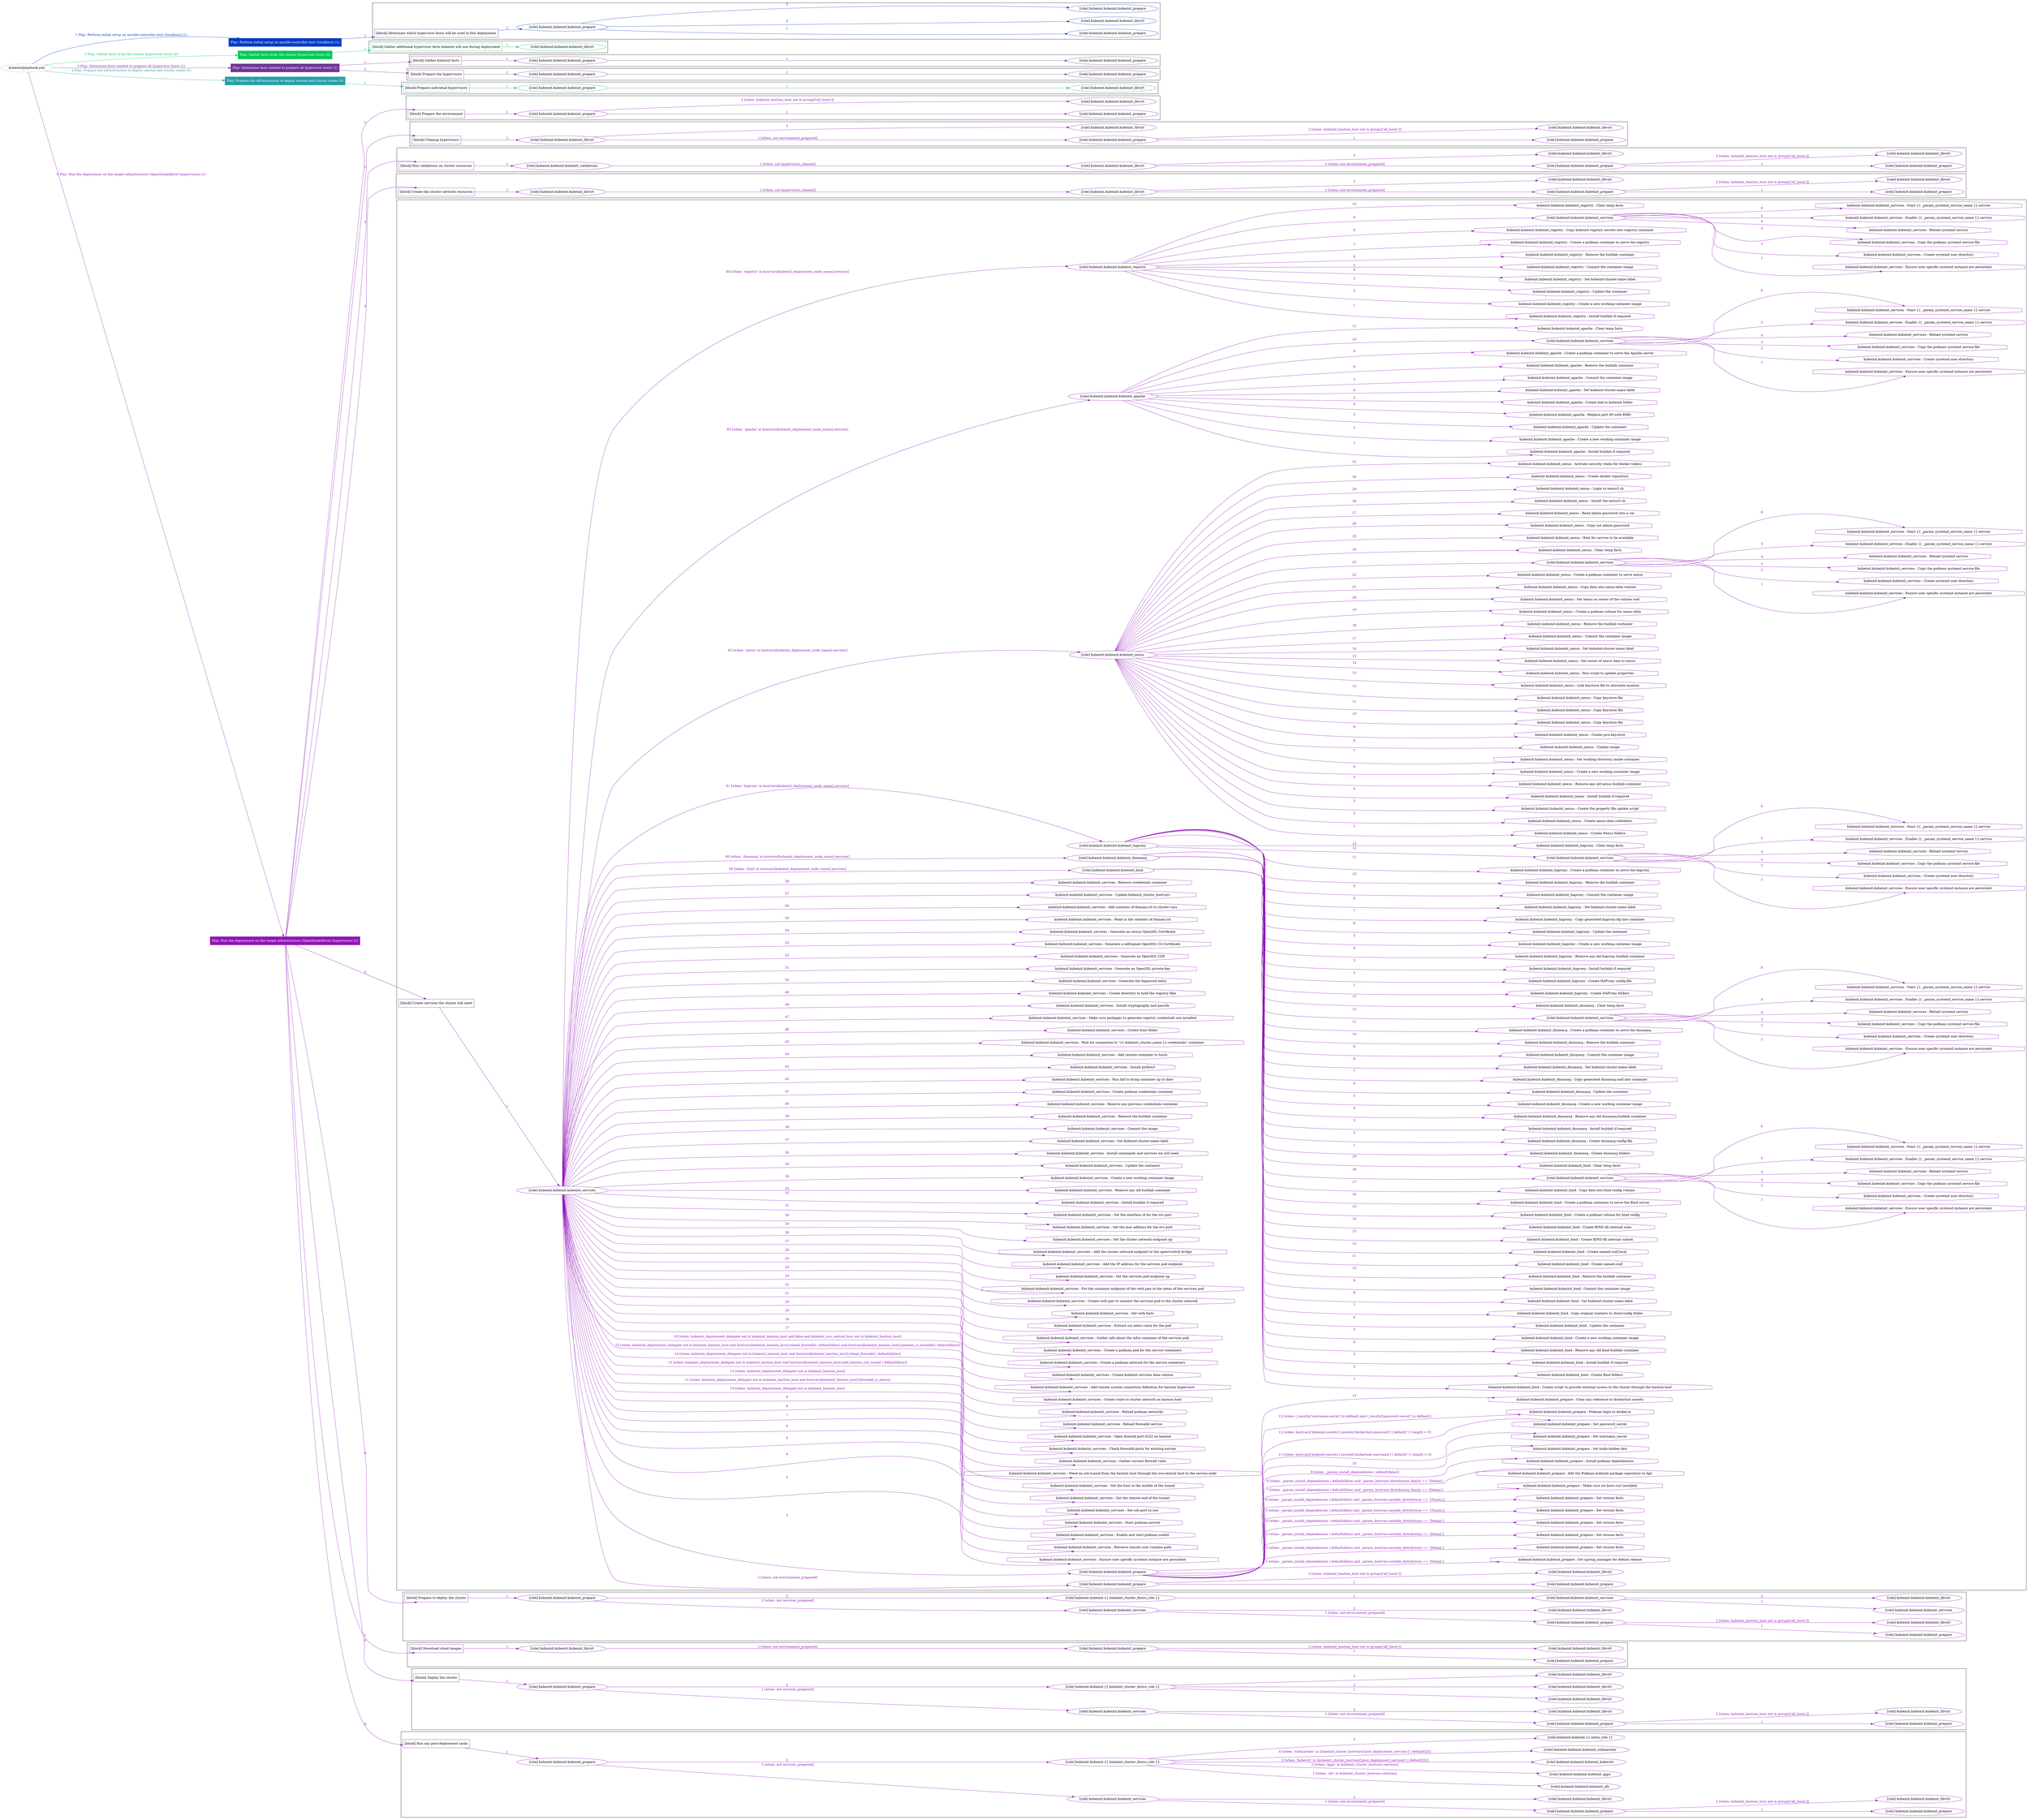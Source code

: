 digraph {
	graph [concentrate=true ordering=in rankdir=LR ratio=fill]
	edge [esep=5 sep=10]
	"kubeinit/playbook.yml" [URL="/home/runner/work/kubeinit/kubeinit/kubeinit/playbook.yml" id=playbook_1b27c70f style=dotted]
	"kubeinit/playbook.yml" -> play_0eae398b [label="1 Play: Perform initial setup on ansible-controller host (localhost) (1)" color="#053bc7" fontcolor="#053bc7" id=edge_playbook_1b27c70f_play_0eae398b labeltooltip="1 Play: Perform initial setup on ansible-controller host (localhost) (1)" tooltip="1 Play: Perform initial setup on ansible-controller host (localhost) (1)"]
	subgraph "Play: Perform initial setup on ansible-controller host (localhost) (1)" {
		play_0eae398b [label="Play: Perform initial setup on ansible-controller host (localhost) (1)" URL="/home/runner/work/kubeinit/kubeinit/kubeinit/playbook.yml" color="#053bc7" fontcolor="#ffffff" id=play_0eae398b shape=box style=filled tooltip=localhost]
		play_0eae398b -> block_61a3e2af [label=1 color="#053bc7" fontcolor="#053bc7" id=edge_1_play_0eae398b_block_61a3e2af labeltooltip=1 tooltip=1]
		subgraph cluster_block_61a3e2af {
			block_61a3e2af [label="[block] Determine which hypervisor hosts will be used in this deployment" URL="/home/runner/work/kubeinit/kubeinit/kubeinit/playbook.yml" color="#053bc7" id=block_61a3e2af labeltooltip="Determine which hypervisor hosts will be used in this deployment" shape=box tooltip="Determine which hypervisor hosts will be used in this deployment"]
			block_61a3e2af -> role_79dadf84 [label="1 " color="#053bc7" fontcolor="#053bc7" id=edge_1_block_61a3e2af_role_79dadf84 labeltooltip="1 " tooltip="1 "]
			subgraph "kubeinit.kubeinit.kubeinit_prepare" {
				role_79dadf84 [label="[role] kubeinit.kubeinit.kubeinit_prepare" URL="/home/runner/work/kubeinit/kubeinit/kubeinit/playbook.yml" color="#053bc7" id=role_79dadf84 tooltip="kubeinit.kubeinit.kubeinit_prepare"]
				role_79dadf84 -> role_31120507 [label="1 " color="#053bc7" fontcolor="#053bc7" id=edge_1_role_79dadf84_role_31120507 labeltooltip="1 " tooltip="1 "]
				subgraph "kubeinit.kubeinit.kubeinit_prepare" {
					role_31120507 [label="[role] kubeinit.kubeinit.kubeinit_prepare" URL="/home/runner/.ansible/collections/ansible_collections/kubeinit/kubeinit/roles/kubeinit_prepare/tasks/build_hypervisors_group.yml" color="#053bc7" id=role_31120507 tooltip="kubeinit.kubeinit.kubeinit_prepare"]
				}
				role_79dadf84 -> role_ab46c7eb [label="2 " color="#053bc7" fontcolor="#053bc7" id=edge_2_role_79dadf84_role_ab46c7eb labeltooltip="2 " tooltip="2 "]
				subgraph "kubeinit.kubeinit.kubeinit_libvirt" {
					role_ab46c7eb [label="[role] kubeinit.kubeinit.kubeinit_libvirt" URL="/home/runner/.ansible/collections/ansible_collections/kubeinit/kubeinit/roles/kubeinit_prepare/tasks/build_hypervisors_group.yml" color="#053bc7" id=role_ab46c7eb tooltip="kubeinit.kubeinit.kubeinit_libvirt"]
				}
				role_79dadf84 -> role_a46c9bc4 [label="3 " color="#053bc7" fontcolor="#053bc7" id=edge_3_role_79dadf84_role_a46c9bc4 labeltooltip="3 " tooltip="3 "]
				subgraph "kubeinit.kubeinit.kubeinit_prepare" {
					role_a46c9bc4 [label="[role] kubeinit.kubeinit.kubeinit_prepare" URL="/home/runner/.ansible/collections/ansible_collections/kubeinit/kubeinit/roles/kubeinit_prepare/tasks/build_hypervisors_group.yml" color="#053bc7" id=role_a46c9bc4 tooltip="kubeinit.kubeinit.kubeinit_prepare"]
				}
			}
		}
	}
	"kubeinit/playbook.yml" -> play_5c6f7fb7 [label="2 Play: Gather facts from the cluster hypervisor hosts (0)" color="#02ca58" fontcolor="#02ca58" id=edge_playbook_1b27c70f_play_5c6f7fb7 labeltooltip="2 Play: Gather facts from the cluster hypervisor hosts (0)" tooltip="2 Play: Gather facts from the cluster hypervisor hosts (0)"]
	subgraph "Play: Gather facts from the cluster hypervisor hosts (0)" {
		play_5c6f7fb7 [label="Play: Gather facts from the cluster hypervisor hosts (0)" URL="/home/runner/work/kubeinit/kubeinit/kubeinit/playbook.yml" color="#02ca58" fontcolor="#ffffff" id=play_5c6f7fb7 shape=box style=filled tooltip="Play: Gather facts from the cluster hypervisor hosts (0)"]
		play_5c6f7fb7 -> block_fcd0bcfa [label=1 color="#02ca58" fontcolor="#02ca58" id=edge_1_play_5c6f7fb7_block_fcd0bcfa labeltooltip=1 tooltip=1]
		subgraph cluster_block_fcd0bcfa {
			block_fcd0bcfa [label="[block] Gather additional hypervisor facts kubeinit will use during deployment" URL="/home/runner/work/kubeinit/kubeinit/kubeinit/playbook.yml" color="#02ca58" id=block_fcd0bcfa labeltooltip="Gather additional hypervisor facts kubeinit will use during deployment" shape=box tooltip="Gather additional hypervisor facts kubeinit will use during deployment"]
			block_fcd0bcfa -> role_ee7c8590 [label="1 " color="#02ca58" fontcolor="#02ca58" id=edge_1_block_fcd0bcfa_role_ee7c8590 labeltooltip="1 " tooltip="1 "]
			subgraph "kubeinit.kubeinit.kubeinit_libvirt" {
				role_ee7c8590 [label="[role] kubeinit.kubeinit.kubeinit_libvirt" URL="/home/runner/work/kubeinit/kubeinit/kubeinit/playbook.yml" color="#02ca58" id=role_ee7c8590 tooltip="kubeinit.kubeinit.kubeinit_libvirt"]
			}
		}
	}
	"kubeinit/playbook.yml" -> play_d92a1e4d [label="3 Play: Determine facts needed to prepare all hypervisor hosts (1)" color="#723597" fontcolor="#723597" id=edge_playbook_1b27c70f_play_d92a1e4d labeltooltip="3 Play: Determine facts needed to prepare all hypervisor hosts (1)" tooltip="3 Play: Determine facts needed to prepare all hypervisor hosts (1)"]
	subgraph "Play: Determine facts needed to prepare all hypervisor hosts (1)" {
		play_d92a1e4d [label="Play: Determine facts needed to prepare all hypervisor hosts (1)" URL="/home/runner/work/kubeinit/kubeinit/kubeinit/playbook.yml" color="#723597" fontcolor="#ffffff" id=play_d92a1e4d shape=box style=filled tooltip=localhost]
		play_d92a1e4d -> block_43150e27 [label=1 color="#723597" fontcolor="#723597" id=edge_1_play_d92a1e4d_block_43150e27 labeltooltip=1 tooltip=1]
		subgraph cluster_block_43150e27 {
			block_43150e27 [label="[block] Gather kubeinit facts" URL="/home/runner/work/kubeinit/kubeinit/kubeinit/playbook.yml" color="#723597" id=block_43150e27 labeltooltip="Gather kubeinit facts" shape=box tooltip="Gather kubeinit facts"]
			block_43150e27 -> role_26c8ad8d [label="1 " color="#723597" fontcolor="#723597" id=edge_1_block_43150e27_role_26c8ad8d labeltooltip="1 " tooltip="1 "]
			subgraph "kubeinit.kubeinit.kubeinit_prepare" {
				role_26c8ad8d [label="[role] kubeinit.kubeinit.kubeinit_prepare" URL="/home/runner/work/kubeinit/kubeinit/kubeinit/playbook.yml" color="#723597" id=role_26c8ad8d tooltip="kubeinit.kubeinit.kubeinit_prepare"]
				role_26c8ad8d -> role_eaca1b46 [label="1 " color="#723597" fontcolor="#723597" id=edge_1_role_26c8ad8d_role_eaca1b46 labeltooltip="1 " tooltip="1 "]
				subgraph "kubeinit.kubeinit.kubeinit_prepare" {
					role_eaca1b46 [label="[role] kubeinit.kubeinit.kubeinit_prepare" URL="/home/runner/.ansible/collections/ansible_collections/kubeinit/kubeinit/roles/kubeinit_prepare/tasks/gather_kubeinit_facts.yml" color="#723597" id=role_eaca1b46 tooltip="kubeinit.kubeinit.kubeinit_prepare"]
				}
			}
		}
		play_d92a1e4d -> block_b842690a [label=2 color="#723597" fontcolor="#723597" id=edge_2_play_d92a1e4d_block_b842690a labeltooltip=2 tooltip=2]
		subgraph cluster_block_b842690a {
			block_b842690a [label="[block] Prepare the hypervisors" URL="/home/runner/work/kubeinit/kubeinit/kubeinit/playbook.yml" color="#723597" id=block_b842690a labeltooltip="Prepare the hypervisors" shape=box tooltip="Prepare the hypervisors"]
			block_b842690a -> role_b35cabbd [label="1 " color="#723597" fontcolor="#723597" id=edge_1_block_b842690a_role_b35cabbd labeltooltip="1 " tooltip="1 "]
			subgraph "kubeinit.kubeinit.kubeinit_prepare" {
				role_b35cabbd [label="[role] kubeinit.kubeinit.kubeinit_prepare" URL="/home/runner/work/kubeinit/kubeinit/kubeinit/playbook.yml" color="#723597" id=role_b35cabbd tooltip="kubeinit.kubeinit.kubeinit_prepare"]
				role_b35cabbd -> role_dea6acaf [label="1 " color="#723597" fontcolor="#723597" id=edge_1_role_b35cabbd_role_dea6acaf labeltooltip="1 " tooltip="1 "]
				subgraph "kubeinit.kubeinit.kubeinit_prepare" {
					role_dea6acaf [label="[role] kubeinit.kubeinit.kubeinit_prepare" URL="/home/runner/.ansible/collections/ansible_collections/kubeinit/kubeinit/roles/kubeinit_prepare/tasks/gather_kubeinit_facts.yml" color="#723597" id=role_dea6acaf tooltip="kubeinit.kubeinit.kubeinit_prepare"]
				}
			}
		}
	}
	"kubeinit/playbook.yml" -> play_1b5eb922 [label="4 Play: Prepare the infrastructure to deploy service and cluster nodes (0)" color="#24a0a8" fontcolor="#24a0a8" id=edge_playbook_1b27c70f_play_1b5eb922 labeltooltip="4 Play: Prepare the infrastructure to deploy service and cluster nodes (0)" tooltip="4 Play: Prepare the infrastructure to deploy service and cluster nodes (0)"]
	subgraph "Play: Prepare the infrastructure to deploy service and cluster nodes (0)" {
		play_1b5eb922 [label="Play: Prepare the infrastructure to deploy service and cluster nodes (0)" URL="/home/runner/work/kubeinit/kubeinit/kubeinit/playbook.yml" color="#24a0a8" fontcolor="#ffffff" id=play_1b5eb922 shape=box style=filled tooltip="Play: Prepare the infrastructure to deploy service and cluster nodes (0)"]
		play_1b5eb922 -> block_372f82db [label=1 color="#24a0a8" fontcolor="#24a0a8" id=edge_1_play_1b5eb922_block_372f82db labeltooltip=1 tooltip=1]
		subgraph cluster_block_372f82db {
			block_372f82db [label="[block] Prepare individual hypervisors" URL="/home/runner/work/kubeinit/kubeinit/kubeinit/playbook.yml" color="#24a0a8" id=block_372f82db labeltooltip="Prepare individual hypervisors" shape=box tooltip="Prepare individual hypervisors"]
			block_372f82db -> role_2d287f3d [label="1 " color="#24a0a8" fontcolor="#24a0a8" id=edge_1_block_372f82db_role_2d287f3d labeltooltip="1 " tooltip="1 "]
			subgraph "kubeinit.kubeinit.kubeinit_prepare" {
				role_2d287f3d [label="[role] kubeinit.kubeinit.kubeinit_prepare" URL="/home/runner/work/kubeinit/kubeinit/kubeinit/playbook.yml" color="#24a0a8" id=role_2d287f3d tooltip="kubeinit.kubeinit.kubeinit_prepare"]
				role_2d287f3d -> role_7ef45a01 [label="1 " color="#24a0a8" fontcolor="#24a0a8" id=edge_1_role_2d287f3d_role_7ef45a01 labeltooltip="1 " tooltip="1 "]
				subgraph "kubeinit.kubeinit.kubeinit_libvirt" {
					role_7ef45a01 [label="[role] kubeinit.kubeinit.kubeinit_libvirt" URL="/home/runner/.ansible/collections/ansible_collections/kubeinit/kubeinit/roles/kubeinit_prepare/tasks/prepare_hypervisor.yml" color="#24a0a8" id=role_7ef45a01 tooltip="kubeinit.kubeinit.kubeinit_libvirt"]
				}
			}
		}
	}
	"kubeinit/playbook.yml" -> play_ea9a0412 [label="5 Play: Run the deployment on the target infrastructure (OpenStack/libvirt hypervisors) (1)" color="#9114b8" fontcolor="#9114b8" id=edge_playbook_1b27c70f_play_ea9a0412 labeltooltip="5 Play: Run the deployment on the target infrastructure (OpenStack/libvirt hypervisors) (1)" tooltip="5 Play: Run the deployment on the target infrastructure (OpenStack/libvirt hypervisors) (1)"]
	subgraph "Play: Run the deployment on the target infrastructure (OpenStack/libvirt hypervisors) (1)" {
		play_ea9a0412 [label="Play: Run the deployment on the target infrastructure (OpenStack/libvirt hypervisors) (1)" URL="/home/runner/work/kubeinit/kubeinit/kubeinit/playbook.yml" color="#9114b8" fontcolor="#ffffff" id=play_ea9a0412 shape=box style=filled tooltip=localhost]
		play_ea9a0412 -> block_81008939 [label=1 color="#9114b8" fontcolor="#9114b8" id=edge_1_play_ea9a0412_block_81008939 labeltooltip=1 tooltip=1]
		subgraph cluster_block_81008939 {
			block_81008939 [label="[block] Prepare the environment" URL="/home/runner/work/kubeinit/kubeinit/kubeinit/playbook.yml" color="#9114b8" id=block_81008939 labeltooltip="Prepare the environment" shape=box tooltip="Prepare the environment"]
			block_81008939 -> role_0ef69858 [label="1 " color="#9114b8" fontcolor="#9114b8" id=edge_1_block_81008939_role_0ef69858 labeltooltip="1 " tooltip="1 "]
			subgraph "kubeinit.kubeinit.kubeinit_prepare" {
				role_0ef69858 [label="[role] kubeinit.kubeinit.kubeinit_prepare" URL="/home/runner/work/kubeinit/kubeinit/kubeinit/playbook.yml" color="#9114b8" id=role_0ef69858 tooltip="kubeinit.kubeinit.kubeinit_prepare"]
				role_0ef69858 -> role_b08c9ebe [label="1 " color="#9114b8" fontcolor="#9114b8" id=edge_1_role_0ef69858_role_b08c9ebe labeltooltip="1 " tooltip="1 "]
				subgraph "kubeinit.kubeinit.kubeinit_prepare" {
					role_b08c9ebe [label="[role] kubeinit.kubeinit.kubeinit_prepare" URL="/home/runner/.ansible/collections/ansible_collections/kubeinit/kubeinit/roles/kubeinit_prepare/tasks/gather_kubeinit_facts.yml" color="#9114b8" id=role_b08c9ebe tooltip="kubeinit.kubeinit.kubeinit_prepare"]
				}
				role_0ef69858 -> role_774e790b [label="2 [when: kubeinit_bastion_host not in groups['all_hosts']]" color="#9114b8" fontcolor="#9114b8" id=edge_2_role_0ef69858_role_774e790b labeltooltip="2 [when: kubeinit_bastion_host not in groups['all_hosts']]" tooltip="2 [when: kubeinit_bastion_host not in groups['all_hosts']]"]
				subgraph "kubeinit.kubeinit.kubeinit_libvirt" {
					role_774e790b [label="[role] kubeinit.kubeinit.kubeinit_libvirt" URL="/home/runner/.ansible/collections/ansible_collections/kubeinit/kubeinit/roles/kubeinit_prepare/tasks/main.yml" color="#9114b8" id=role_774e790b tooltip="kubeinit.kubeinit.kubeinit_libvirt"]
				}
			}
		}
		play_ea9a0412 -> block_153745ea [label=2 color="#9114b8" fontcolor="#9114b8" id=edge_2_play_ea9a0412_block_153745ea labeltooltip=2 tooltip=2]
		subgraph cluster_block_153745ea {
			block_153745ea [label="[block] Cleanup hypervisors" URL="/home/runner/work/kubeinit/kubeinit/kubeinit/playbook.yml" color="#9114b8" id=block_153745ea labeltooltip="Cleanup hypervisors" shape=box tooltip="Cleanup hypervisors"]
			block_153745ea -> role_1ae6c232 [label="1 " color="#9114b8" fontcolor="#9114b8" id=edge_1_block_153745ea_role_1ae6c232 labeltooltip="1 " tooltip="1 "]
			subgraph "kubeinit.kubeinit.kubeinit_libvirt" {
				role_1ae6c232 [label="[role] kubeinit.kubeinit.kubeinit_libvirt" URL="/home/runner/work/kubeinit/kubeinit/kubeinit/playbook.yml" color="#9114b8" id=role_1ae6c232 tooltip="kubeinit.kubeinit.kubeinit_libvirt"]
				role_1ae6c232 -> role_ccdb4a88 [label="1 [when: not environment_prepared]" color="#9114b8" fontcolor="#9114b8" id=edge_1_role_1ae6c232_role_ccdb4a88 labeltooltip="1 [when: not environment_prepared]" tooltip="1 [when: not environment_prepared]"]
				subgraph "kubeinit.kubeinit.kubeinit_prepare" {
					role_ccdb4a88 [label="[role] kubeinit.kubeinit.kubeinit_prepare" URL="/home/runner/.ansible/collections/ansible_collections/kubeinit/kubeinit/roles/kubeinit_libvirt/tasks/cleanup_hypervisors.yml" color="#9114b8" id=role_ccdb4a88 tooltip="kubeinit.kubeinit.kubeinit_prepare"]
					role_ccdb4a88 -> role_092ad9e5 [label="1 " color="#9114b8" fontcolor="#9114b8" id=edge_1_role_ccdb4a88_role_092ad9e5 labeltooltip="1 " tooltip="1 "]
					subgraph "kubeinit.kubeinit.kubeinit_prepare" {
						role_092ad9e5 [label="[role] kubeinit.kubeinit.kubeinit_prepare" URL="/home/runner/.ansible/collections/ansible_collections/kubeinit/kubeinit/roles/kubeinit_prepare/tasks/gather_kubeinit_facts.yml" color="#9114b8" id=role_092ad9e5 tooltip="kubeinit.kubeinit.kubeinit_prepare"]
					}
					role_ccdb4a88 -> role_571c42bf [label="2 [when: kubeinit_bastion_host not in groups['all_hosts']]" color="#9114b8" fontcolor="#9114b8" id=edge_2_role_ccdb4a88_role_571c42bf labeltooltip="2 [when: kubeinit_bastion_host not in groups['all_hosts']]" tooltip="2 [when: kubeinit_bastion_host not in groups['all_hosts']]"]
					subgraph "kubeinit.kubeinit.kubeinit_libvirt" {
						role_571c42bf [label="[role] kubeinit.kubeinit.kubeinit_libvirt" URL="/home/runner/.ansible/collections/ansible_collections/kubeinit/kubeinit/roles/kubeinit_prepare/tasks/main.yml" color="#9114b8" id=role_571c42bf tooltip="kubeinit.kubeinit.kubeinit_libvirt"]
					}
				}
				role_1ae6c232 -> role_f1e6cc68 [label="2 " color="#9114b8" fontcolor="#9114b8" id=edge_2_role_1ae6c232_role_f1e6cc68 labeltooltip="2 " tooltip="2 "]
				subgraph "kubeinit.kubeinit.kubeinit_libvirt" {
					role_f1e6cc68 [label="[role] kubeinit.kubeinit.kubeinit_libvirt" URL="/home/runner/.ansible/collections/ansible_collections/kubeinit/kubeinit/roles/kubeinit_libvirt/tasks/cleanup_hypervisors.yml" color="#9114b8" id=role_f1e6cc68 tooltip="kubeinit.kubeinit.kubeinit_libvirt"]
				}
			}
		}
		play_ea9a0412 -> block_054b8955 [label=3 color="#9114b8" fontcolor="#9114b8" id=edge_3_play_ea9a0412_block_054b8955 labeltooltip=3 tooltip=3]
		subgraph cluster_block_054b8955 {
			block_054b8955 [label="[block] Run validations on cluster resources" URL="/home/runner/work/kubeinit/kubeinit/kubeinit/playbook.yml" color="#9114b8" id=block_054b8955 labeltooltip="Run validations on cluster resources" shape=box tooltip="Run validations on cluster resources"]
			block_054b8955 -> role_4358a8cb [label="1 " color="#9114b8" fontcolor="#9114b8" id=edge_1_block_054b8955_role_4358a8cb labeltooltip="1 " tooltip="1 "]
			subgraph "kubeinit.kubeinit.kubeinit_validations" {
				role_4358a8cb [label="[role] kubeinit.kubeinit.kubeinit_validations" URL="/home/runner/work/kubeinit/kubeinit/kubeinit/playbook.yml" color="#9114b8" id=role_4358a8cb tooltip="kubeinit.kubeinit.kubeinit_validations"]
				role_4358a8cb -> role_41d70047 [label="1 [when: not hypervisors_cleaned]" color="#9114b8" fontcolor="#9114b8" id=edge_1_role_4358a8cb_role_41d70047 labeltooltip="1 [when: not hypervisors_cleaned]" tooltip="1 [when: not hypervisors_cleaned]"]
				subgraph "kubeinit.kubeinit.kubeinit_libvirt" {
					role_41d70047 [label="[role] kubeinit.kubeinit.kubeinit_libvirt" URL="/home/runner/.ansible/collections/ansible_collections/kubeinit/kubeinit/roles/kubeinit_validations/tasks/main.yml" color="#9114b8" id=role_41d70047 tooltip="kubeinit.kubeinit.kubeinit_libvirt"]
					role_41d70047 -> role_bad0afa0 [label="1 [when: not environment_prepared]" color="#9114b8" fontcolor="#9114b8" id=edge_1_role_41d70047_role_bad0afa0 labeltooltip="1 [when: not environment_prepared]" tooltip="1 [when: not environment_prepared]"]
					subgraph "kubeinit.kubeinit.kubeinit_prepare" {
						role_bad0afa0 [label="[role] kubeinit.kubeinit.kubeinit_prepare" URL="/home/runner/.ansible/collections/ansible_collections/kubeinit/kubeinit/roles/kubeinit_libvirt/tasks/cleanup_hypervisors.yml" color="#9114b8" id=role_bad0afa0 tooltip="kubeinit.kubeinit.kubeinit_prepare"]
						role_bad0afa0 -> role_8955f765 [label="1 " color="#9114b8" fontcolor="#9114b8" id=edge_1_role_bad0afa0_role_8955f765 labeltooltip="1 " tooltip="1 "]
						subgraph "kubeinit.kubeinit.kubeinit_prepare" {
							role_8955f765 [label="[role] kubeinit.kubeinit.kubeinit_prepare" URL="/home/runner/.ansible/collections/ansible_collections/kubeinit/kubeinit/roles/kubeinit_prepare/tasks/gather_kubeinit_facts.yml" color="#9114b8" id=role_8955f765 tooltip="kubeinit.kubeinit.kubeinit_prepare"]
						}
						role_bad0afa0 -> role_639e7dab [label="2 [when: kubeinit_bastion_host not in groups['all_hosts']]" color="#9114b8" fontcolor="#9114b8" id=edge_2_role_bad0afa0_role_639e7dab labeltooltip="2 [when: kubeinit_bastion_host not in groups['all_hosts']]" tooltip="2 [when: kubeinit_bastion_host not in groups['all_hosts']]"]
						subgraph "kubeinit.kubeinit.kubeinit_libvirt" {
							role_639e7dab [label="[role] kubeinit.kubeinit.kubeinit_libvirt" URL="/home/runner/.ansible/collections/ansible_collections/kubeinit/kubeinit/roles/kubeinit_prepare/tasks/main.yml" color="#9114b8" id=role_639e7dab tooltip="kubeinit.kubeinit.kubeinit_libvirt"]
						}
					}
					role_41d70047 -> role_b7e12256 [label="2 " color="#9114b8" fontcolor="#9114b8" id=edge_2_role_41d70047_role_b7e12256 labeltooltip="2 " tooltip="2 "]
					subgraph "kubeinit.kubeinit.kubeinit_libvirt" {
						role_b7e12256 [label="[role] kubeinit.kubeinit.kubeinit_libvirt" URL="/home/runner/.ansible/collections/ansible_collections/kubeinit/kubeinit/roles/kubeinit_libvirt/tasks/cleanup_hypervisors.yml" color="#9114b8" id=role_b7e12256 tooltip="kubeinit.kubeinit.kubeinit_libvirt"]
					}
				}
			}
		}
		play_ea9a0412 -> block_c9964e8e [label=4 color="#9114b8" fontcolor="#9114b8" id=edge_4_play_ea9a0412_block_c9964e8e labeltooltip=4 tooltip=4]
		subgraph cluster_block_c9964e8e {
			block_c9964e8e [label="[block] Create the cluster network resources" URL="/home/runner/work/kubeinit/kubeinit/kubeinit/playbook.yml" color="#9114b8" id=block_c9964e8e labeltooltip="Create the cluster network resources" shape=box tooltip="Create the cluster network resources"]
			block_c9964e8e -> role_36d1755b [label="1 " color="#9114b8" fontcolor="#9114b8" id=edge_1_block_c9964e8e_role_36d1755b labeltooltip="1 " tooltip="1 "]
			subgraph "kubeinit.kubeinit.kubeinit_libvirt" {
				role_36d1755b [label="[role] kubeinit.kubeinit.kubeinit_libvirt" URL="/home/runner/work/kubeinit/kubeinit/kubeinit/playbook.yml" color="#9114b8" id=role_36d1755b tooltip="kubeinit.kubeinit.kubeinit_libvirt"]
				role_36d1755b -> role_51f8bfc2 [label="1 [when: not hypervisors_cleaned]" color="#9114b8" fontcolor="#9114b8" id=edge_1_role_36d1755b_role_51f8bfc2 labeltooltip="1 [when: not hypervisors_cleaned]" tooltip="1 [when: not hypervisors_cleaned]"]
				subgraph "kubeinit.kubeinit.kubeinit_libvirt" {
					role_51f8bfc2 [label="[role] kubeinit.kubeinit.kubeinit_libvirt" URL="/home/runner/.ansible/collections/ansible_collections/kubeinit/kubeinit/roles/kubeinit_libvirt/tasks/create_network.yml" color="#9114b8" id=role_51f8bfc2 tooltip="kubeinit.kubeinit.kubeinit_libvirt"]
					role_51f8bfc2 -> role_451ee0b1 [label="1 [when: not environment_prepared]" color="#9114b8" fontcolor="#9114b8" id=edge_1_role_51f8bfc2_role_451ee0b1 labeltooltip="1 [when: not environment_prepared]" tooltip="1 [when: not environment_prepared]"]
					subgraph "kubeinit.kubeinit.kubeinit_prepare" {
						role_451ee0b1 [label="[role] kubeinit.kubeinit.kubeinit_prepare" URL="/home/runner/.ansible/collections/ansible_collections/kubeinit/kubeinit/roles/kubeinit_libvirt/tasks/cleanup_hypervisors.yml" color="#9114b8" id=role_451ee0b1 tooltip="kubeinit.kubeinit.kubeinit_prepare"]
						role_451ee0b1 -> role_72223b42 [label="1 " color="#9114b8" fontcolor="#9114b8" id=edge_1_role_451ee0b1_role_72223b42 labeltooltip="1 " tooltip="1 "]
						subgraph "kubeinit.kubeinit.kubeinit_prepare" {
							role_72223b42 [label="[role] kubeinit.kubeinit.kubeinit_prepare" URL="/home/runner/.ansible/collections/ansible_collections/kubeinit/kubeinit/roles/kubeinit_prepare/tasks/gather_kubeinit_facts.yml" color="#9114b8" id=role_72223b42 tooltip="kubeinit.kubeinit.kubeinit_prepare"]
						}
						role_451ee0b1 -> role_c2ebddaf [label="2 [when: kubeinit_bastion_host not in groups['all_hosts']]" color="#9114b8" fontcolor="#9114b8" id=edge_2_role_451ee0b1_role_c2ebddaf labeltooltip="2 [when: kubeinit_bastion_host not in groups['all_hosts']]" tooltip="2 [when: kubeinit_bastion_host not in groups['all_hosts']]"]
						subgraph "kubeinit.kubeinit.kubeinit_libvirt" {
							role_c2ebddaf [label="[role] kubeinit.kubeinit.kubeinit_libvirt" URL="/home/runner/.ansible/collections/ansible_collections/kubeinit/kubeinit/roles/kubeinit_prepare/tasks/main.yml" color="#9114b8" id=role_c2ebddaf tooltip="kubeinit.kubeinit.kubeinit_libvirt"]
						}
					}
					role_51f8bfc2 -> role_7c45dfe7 [label="2 " color="#9114b8" fontcolor="#9114b8" id=edge_2_role_51f8bfc2_role_7c45dfe7 labeltooltip="2 " tooltip="2 "]
					subgraph "kubeinit.kubeinit.kubeinit_libvirt" {
						role_7c45dfe7 [label="[role] kubeinit.kubeinit.kubeinit_libvirt" URL="/home/runner/.ansible/collections/ansible_collections/kubeinit/kubeinit/roles/kubeinit_libvirt/tasks/cleanup_hypervisors.yml" color="#9114b8" id=role_7c45dfe7 tooltip="kubeinit.kubeinit.kubeinit_libvirt"]
					}
				}
			}
		}
		play_ea9a0412 -> block_5a576d42 [label=5 color="#9114b8" fontcolor="#9114b8" id=edge_5_play_ea9a0412_block_5a576d42 labeltooltip=5 tooltip=5]
		subgraph cluster_block_5a576d42 {
			block_5a576d42 [label="[block] Create services the cluster will need" URL="/home/runner/work/kubeinit/kubeinit/kubeinit/playbook.yml" color="#9114b8" id=block_5a576d42 labeltooltip="Create services the cluster will need" shape=box tooltip="Create services the cluster will need"]
			block_5a576d42 -> role_048b3d49 [label="1 " color="#9114b8" fontcolor="#9114b8" id=edge_1_block_5a576d42_role_048b3d49 labeltooltip="1 " tooltip="1 "]
			subgraph "kubeinit.kubeinit.kubeinit_services" {
				role_048b3d49 [label="[role] kubeinit.kubeinit.kubeinit_services" URL="/home/runner/work/kubeinit/kubeinit/kubeinit/playbook.yml" color="#9114b8" id=role_048b3d49 tooltip="kubeinit.kubeinit.kubeinit_services"]
				role_048b3d49 -> role_b6da6a05 [label="1 [when: not environment_prepared]" color="#9114b8" fontcolor="#9114b8" id=edge_1_role_048b3d49_role_b6da6a05 labeltooltip="1 [when: not environment_prepared]" tooltip="1 [when: not environment_prepared]"]
				subgraph "kubeinit.kubeinit.kubeinit_prepare" {
					role_b6da6a05 [label="[role] kubeinit.kubeinit.kubeinit_prepare" URL="/home/runner/.ansible/collections/ansible_collections/kubeinit/kubeinit/roles/kubeinit_services/tasks/main.yml" color="#9114b8" id=role_b6da6a05 tooltip="kubeinit.kubeinit.kubeinit_prepare"]
					role_b6da6a05 -> role_02c4ce48 [label="1 " color="#9114b8" fontcolor="#9114b8" id=edge_1_role_b6da6a05_role_02c4ce48 labeltooltip="1 " tooltip="1 "]
					subgraph "kubeinit.kubeinit.kubeinit_prepare" {
						role_02c4ce48 [label="[role] kubeinit.kubeinit.kubeinit_prepare" URL="/home/runner/.ansible/collections/ansible_collections/kubeinit/kubeinit/roles/kubeinit_prepare/tasks/gather_kubeinit_facts.yml" color="#9114b8" id=role_02c4ce48 tooltip="kubeinit.kubeinit.kubeinit_prepare"]
					}
					role_b6da6a05 -> role_da3ccf2a [label="2 [when: kubeinit_bastion_host not in groups['all_hosts']]" color="#9114b8" fontcolor="#9114b8" id=edge_2_role_b6da6a05_role_da3ccf2a labeltooltip="2 [when: kubeinit_bastion_host not in groups['all_hosts']]" tooltip="2 [when: kubeinit_bastion_host not in groups['all_hosts']]"]
					subgraph "kubeinit.kubeinit.kubeinit_libvirt" {
						role_da3ccf2a [label="[role] kubeinit.kubeinit.kubeinit_libvirt" URL="/home/runner/.ansible/collections/ansible_collections/kubeinit/kubeinit/roles/kubeinit_prepare/tasks/main.yml" color="#9114b8" id=role_da3ccf2a tooltip="kubeinit.kubeinit.kubeinit_libvirt"]
					}
				}
				role_048b3d49 -> role_6a3ea671 [label="2 " color="#9114b8" fontcolor="#9114b8" id=edge_2_role_048b3d49_role_6a3ea671 labeltooltip="2 " tooltip="2 "]
				subgraph "kubeinit.kubeinit.kubeinit_prepare" {
					role_6a3ea671 [label="[role] kubeinit.kubeinit.kubeinit_prepare" URL="/home/runner/.ansible/collections/ansible_collections/kubeinit/kubeinit/roles/kubeinit_services/tasks/00_create_service_pod.yml" color="#9114b8" id=role_6a3ea671 tooltip="kubeinit.kubeinit.kubeinit_prepare"]
					task_e674845d [label="kubeinit.kubeinit.kubeinit_prepare : Set cgroup_manager for debian release" URL="/home/runner/.ansible/collections/ansible_collections/kubeinit/kubeinit/roles/kubeinit_prepare/tasks/prepare_podman.yml" color="#9114b8" id=task_e674845d shape=octagon tooltip="kubeinit.kubeinit.kubeinit_prepare : Set cgroup_manager for debian release"]
					role_6a3ea671 -> task_e674845d [label="1 [when: _param_install_dependencies | default(false) and _param_hostvars.ansible_distribution == 'Debian']" color="#9114b8" fontcolor="#9114b8" id=edge_1_role_6a3ea671_task_e674845d labeltooltip="1 [when: _param_install_dependencies | default(false) and _param_hostvars.ansible_distribution == 'Debian']" tooltip="1 [when: _param_install_dependencies | default(false) and _param_hostvars.ansible_distribution == 'Debian']"]
					task_27d0c4b2 [label="kubeinit.kubeinit.kubeinit_prepare : Set version facts" URL="/home/runner/.ansible/collections/ansible_collections/kubeinit/kubeinit/roles/kubeinit_prepare/tasks/prepare_podman.yml" color="#9114b8" id=task_27d0c4b2 shape=octagon tooltip="kubeinit.kubeinit.kubeinit_prepare : Set version facts"]
					role_6a3ea671 -> task_27d0c4b2 [label="2 [when: _param_install_dependencies | default(false) and _param_hostvars.ansible_distribution == 'Debian']" color="#9114b8" fontcolor="#9114b8" id=edge_2_role_6a3ea671_task_27d0c4b2 labeltooltip="2 [when: _param_install_dependencies | default(false) and _param_hostvars.ansible_distribution == 'Debian']" tooltip="2 [when: _param_install_dependencies | default(false) and _param_hostvars.ansible_distribution == 'Debian']"]
					task_c2e165d5 [label="kubeinit.kubeinit.kubeinit_prepare : Set version facts" URL="/home/runner/.ansible/collections/ansible_collections/kubeinit/kubeinit/roles/kubeinit_prepare/tasks/prepare_podman.yml" color="#9114b8" id=task_c2e165d5 shape=octagon tooltip="kubeinit.kubeinit.kubeinit_prepare : Set version facts"]
					role_6a3ea671 -> task_c2e165d5 [label="3 [when: _param_install_dependencies | default(false) and _param_hostvars.ansible_distribution == 'Debian']" color="#9114b8" fontcolor="#9114b8" id=edge_3_role_6a3ea671_task_c2e165d5 labeltooltip="3 [when: _param_install_dependencies | default(false) and _param_hostvars.ansible_distribution == 'Debian']" tooltip="3 [when: _param_install_dependencies | default(false) and _param_hostvars.ansible_distribution == 'Debian']"]
					task_66bf4025 [label="kubeinit.kubeinit.kubeinit_prepare : Set version facts" URL="/home/runner/.ansible/collections/ansible_collections/kubeinit/kubeinit/roles/kubeinit_prepare/tasks/prepare_podman.yml" color="#9114b8" id=task_66bf4025 shape=octagon tooltip="kubeinit.kubeinit.kubeinit_prepare : Set version facts"]
					role_6a3ea671 -> task_66bf4025 [label="4 [when: _param_install_dependencies | default(false) and _param_hostvars.ansible_distribution == 'Debian']" color="#9114b8" fontcolor="#9114b8" id=edge_4_role_6a3ea671_task_66bf4025 labeltooltip="4 [when: _param_install_dependencies | default(false) and _param_hostvars.ansible_distribution == 'Debian']" tooltip="4 [when: _param_install_dependencies | default(false) and _param_hostvars.ansible_distribution == 'Debian']"]
					task_39b0171a [label="kubeinit.kubeinit.kubeinit_prepare : Set version facts" URL="/home/runner/.ansible/collections/ansible_collections/kubeinit/kubeinit/roles/kubeinit_prepare/tasks/prepare_podman.yml" color="#9114b8" id=task_39b0171a shape=octagon tooltip="kubeinit.kubeinit.kubeinit_prepare : Set version facts"]
					role_6a3ea671 -> task_39b0171a [label="5 [when: _param_install_dependencies | default(false) and _param_hostvars.ansible_distribution == 'Ubuntu']" color="#9114b8" fontcolor="#9114b8" id=edge_5_role_6a3ea671_task_39b0171a labeltooltip="5 [when: _param_install_dependencies | default(false) and _param_hostvars.ansible_distribution == 'Ubuntu']" tooltip="5 [when: _param_install_dependencies | default(false) and _param_hostvars.ansible_distribution == 'Ubuntu']"]
					task_9fa51421 [label="kubeinit.kubeinit.kubeinit_prepare : Set version facts" URL="/home/runner/.ansible/collections/ansible_collections/kubeinit/kubeinit/roles/kubeinit_prepare/tasks/prepare_podman.yml" color="#9114b8" id=task_9fa51421 shape=octagon tooltip="kubeinit.kubeinit.kubeinit_prepare : Set version facts"]
					role_6a3ea671 -> task_9fa51421 [label="6 [when: _param_install_dependencies | default(false) and _param_hostvars.ansible_distribution == 'Ubuntu']" color="#9114b8" fontcolor="#9114b8" id=edge_6_role_6a3ea671_task_9fa51421 labeltooltip="6 [when: _param_install_dependencies | default(false) and _param_hostvars.ansible_distribution == 'Ubuntu']" tooltip="6 [when: _param_install_dependencies | default(false) and _param_hostvars.ansible_distribution == 'Ubuntu']"]
					task_ae87a7ae [label="kubeinit.kubeinit.kubeinit_prepare : Make sure we have curl installed" URL="/home/runner/.ansible/collections/ansible_collections/kubeinit/kubeinit/roles/kubeinit_prepare/tasks/prepare_podman.yml" color="#9114b8" id=task_ae87a7ae shape=octagon tooltip="kubeinit.kubeinit.kubeinit_prepare : Make sure we have curl installed"]
					role_6a3ea671 -> task_ae87a7ae [label="7 [when: _param_install_dependencies | default(false) and _param_hostvars.distribution_family == 'Debian']" color="#9114b8" fontcolor="#9114b8" id=edge_7_role_6a3ea671_task_ae87a7ae labeltooltip="7 [when: _param_install_dependencies | default(false) and _param_hostvars.distribution_family == 'Debian']" tooltip="7 [when: _param_install_dependencies | default(false) and _param_hostvars.distribution_family == 'Debian']"]
					task_13ea5001 [label="kubeinit.kubeinit.kubeinit_prepare : Add the Podman kubeinit package repository to Apt" URL="/home/runner/.ansible/collections/ansible_collections/kubeinit/kubeinit/roles/kubeinit_prepare/tasks/prepare_podman.yml" color="#9114b8" id=task_13ea5001 shape=octagon tooltip="kubeinit.kubeinit.kubeinit_prepare : Add the Podman kubeinit package repository to Apt"]
					role_6a3ea671 -> task_13ea5001 [label="8 [when: _param_install_dependencies | default(false) and _param_hostvars.distribution_family == 'Debian']" color="#9114b8" fontcolor="#9114b8" id=edge_8_role_6a3ea671_task_13ea5001 labeltooltip="8 [when: _param_install_dependencies | default(false) and _param_hostvars.distribution_family == 'Debian']" tooltip="8 [when: _param_install_dependencies | default(false) and _param_hostvars.distribution_family == 'Debian']"]
					task_9585cb32 [label="kubeinit.kubeinit.kubeinit_prepare : Install podman dependencies" URL="/home/runner/.ansible/collections/ansible_collections/kubeinit/kubeinit/roles/kubeinit_prepare/tasks/prepare_podman.yml" color="#9114b8" id=task_9585cb32 shape=octagon tooltip="kubeinit.kubeinit.kubeinit_prepare : Install podman dependencies"]
					role_6a3ea671 -> task_9585cb32 [label="9 [when: _param_install_dependencies | default(false)]" color="#9114b8" fontcolor="#9114b8" id=edge_9_role_6a3ea671_task_9585cb32 labeltooltip="9 [when: _param_install_dependencies | default(false)]" tooltip="9 [when: _param_install_dependencies | default(false)]"]
					task_314a0e7a [label="kubeinit.kubeinit.kubeinit_prepare : Set tasks-hidden fact" URL="/home/runner/.ansible/collections/ansible_collections/kubeinit/kubeinit/roles/kubeinit_prepare/tasks/prepare_podman.yml" color="#9114b8" id=task_314a0e7a shape=octagon tooltip="kubeinit.kubeinit.kubeinit_prepare : Set tasks-hidden fact"]
					role_6a3ea671 -> task_314a0e7a [label="10 " color="#9114b8" fontcolor="#9114b8" id=edge_10_role_6a3ea671_task_314a0e7a labeltooltip="10 " tooltip="10 "]
					task_113873e0 [label="kubeinit.kubeinit.kubeinit_prepare : Set username_secret" URL="/home/runner/.ansible/collections/ansible_collections/kubeinit/kubeinit/roles/kubeinit_prepare/tasks/prepare_podman.yml" color="#9114b8" id=task_113873e0 shape=octagon tooltip="kubeinit.kubeinit.kubeinit_prepare : Set username_secret"]
					role_6a3ea671 -> task_113873e0 [label="11 [when: hostvars['kubeinit-secrets'].secrets['dockerhub-username'] | default('') | length > 0]" color="#9114b8" fontcolor="#9114b8" id=edge_11_role_6a3ea671_task_113873e0 labeltooltip="11 [when: hostvars['kubeinit-secrets'].secrets['dockerhub-username'] | default('') | length > 0]" tooltip="11 [when: hostvars['kubeinit-secrets'].secrets['dockerhub-username'] | default('') | length > 0]"]
					task_f3923ccb [label="kubeinit.kubeinit.kubeinit_prepare : Set password_secret" URL="/home/runner/.ansible/collections/ansible_collections/kubeinit/kubeinit/roles/kubeinit_prepare/tasks/prepare_podman.yml" color="#9114b8" id=task_f3923ccb shape=octagon tooltip="kubeinit.kubeinit.kubeinit_prepare : Set password_secret"]
					role_6a3ea671 -> task_f3923ccb [label="12 [when: hostvars['kubeinit-secrets'].secrets['dockerhub-password'] | default('') | length > 0]" color="#9114b8" fontcolor="#9114b8" id=edge_12_role_6a3ea671_task_f3923ccb labeltooltip="12 [when: hostvars['kubeinit-secrets'].secrets['dockerhub-password'] | default('') | length > 0]" tooltip="12 [when: hostvars['kubeinit-secrets'].secrets['dockerhub-password'] | default('') | length > 0]"]
					task_b653d304 [label="kubeinit.kubeinit.kubeinit_prepare : Podman login to docker.io" URL="/home/runner/.ansible/collections/ansible_collections/kubeinit/kubeinit/roles/kubeinit_prepare/tasks/prepare_podman.yml" color="#9114b8" id=task_b653d304 shape=octagon tooltip="kubeinit.kubeinit.kubeinit_prepare : Podman login to docker.io"]
					role_6a3ea671 -> task_b653d304 [label="13 [when: (_results['username-secret'] is defined) and (_results['password-secret'] is defined)]" color="#9114b8" fontcolor="#9114b8" id=edge_13_role_6a3ea671_task_b653d304 labeltooltip="13 [when: (_results['username-secret'] is defined) and (_results['password-secret'] is defined)]" tooltip="13 [when: (_results['username-secret'] is defined) and (_results['password-secret'] is defined)]"]
					task_b04fb627 [label="kubeinit.kubeinit.kubeinit_prepare : Clear any reference to dockerhub secrets" URL="/home/runner/.ansible/collections/ansible_collections/kubeinit/kubeinit/roles/kubeinit_prepare/tasks/prepare_podman.yml" color="#9114b8" id=task_b04fb627 shape=octagon tooltip="kubeinit.kubeinit.kubeinit_prepare : Clear any reference to dockerhub secrets"]
					role_6a3ea671 -> task_b04fb627 [label="14 " color="#9114b8" fontcolor="#9114b8" id=edge_14_role_6a3ea671_task_b04fb627 labeltooltip="14 " tooltip="14 "]
				}
				task_f2d6c46d [label="kubeinit.kubeinit.kubeinit_services : Ensure user specific systemd instance are persistent" URL="/home/runner/.ansible/collections/ansible_collections/kubeinit/kubeinit/roles/kubeinit_services/tasks/00_create_service_pod.yml" color="#9114b8" id=task_f2d6c46d shape=octagon tooltip="kubeinit.kubeinit.kubeinit_services : Ensure user specific systemd instance are persistent"]
				role_048b3d49 -> task_f2d6c46d [label="3 " color="#9114b8" fontcolor="#9114b8" id=edge_3_role_048b3d49_task_f2d6c46d labeltooltip="3 " tooltip="3 "]
				task_20cb08c7 [label="kubeinit.kubeinit.kubeinit_services : Retrieve remote user runtime path" URL="/home/runner/.ansible/collections/ansible_collections/kubeinit/kubeinit/roles/kubeinit_services/tasks/00_create_service_pod.yml" color="#9114b8" id=task_20cb08c7 shape=octagon tooltip="kubeinit.kubeinit.kubeinit_services : Retrieve remote user runtime path"]
				role_048b3d49 -> task_20cb08c7 [label="4 " color="#9114b8" fontcolor="#9114b8" id=edge_4_role_048b3d49_task_20cb08c7 labeltooltip="4 " tooltip="4 "]
				task_ad7304a1 [label="kubeinit.kubeinit.kubeinit_services : Enable and start podman.socket" URL="/home/runner/.ansible/collections/ansible_collections/kubeinit/kubeinit/roles/kubeinit_services/tasks/00_create_service_pod.yml" color="#9114b8" id=task_ad7304a1 shape=octagon tooltip="kubeinit.kubeinit.kubeinit_services : Enable and start podman.socket"]
				role_048b3d49 -> task_ad7304a1 [label="5 " color="#9114b8" fontcolor="#9114b8" id=edge_5_role_048b3d49_task_ad7304a1 labeltooltip="5 " tooltip="5 "]
				task_b74a7f9a [label="kubeinit.kubeinit.kubeinit_services : Start podman.service" URL="/home/runner/.ansible/collections/ansible_collections/kubeinit/kubeinit/roles/kubeinit_services/tasks/00_create_service_pod.yml" color="#9114b8" id=task_b74a7f9a shape=octagon tooltip="kubeinit.kubeinit.kubeinit_services : Start podman.service"]
				role_048b3d49 -> task_b74a7f9a [label="6 " color="#9114b8" fontcolor="#9114b8" id=edge_6_role_048b3d49_task_b74a7f9a labeltooltip="6 " tooltip="6 "]
				task_0bb15236 [label="kubeinit.kubeinit.kubeinit_services : Set ssh port to use" URL="/home/runner/.ansible/collections/ansible_collections/kubeinit/kubeinit/roles/kubeinit_services/tasks/00_create_service_pod.yml" color="#9114b8" id=task_0bb15236 shape=octagon tooltip="kubeinit.kubeinit.kubeinit_services : Set ssh port to use"]
				role_048b3d49 -> task_0bb15236 [label="7 " color="#9114b8" fontcolor="#9114b8" id=edge_7_role_048b3d49_task_0bb15236 labeltooltip="7 " tooltip="7 "]
				task_a300d07b [label="kubeinit.kubeinit.kubeinit_services : Set the remote end of the tunnel" URL="/home/runner/.ansible/collections/ansible_collections/kubeinit/kubeinit/roles/kubeinit_services/tasks/00_create_service_pod.yml" color="#9114b8" id=task_a300d07b shape=octagon tooltip="kubeinit.kubeinit.kubeinit_services : Set the remote end of the tunnel"]
				role_048b3d49 -> task_a300d07b [label="8 " color="#9114b8" fontcolor="#9114b8" id=edge_8_role_048b3d49_task_a300d07b labeltooltip="8 " tooltip="8 "]
				task_49bb63eb [label="kubeinit.kubeinit.kubeinit_services : Set the host in the middle of the tunnel" URL="/home/runner/.ansible/collections/ansible_collections/kubeinit/kubeinit/roles/kubeinit_services/tasks/00_create_service_pod.yml" color="#9114b8" id=task_49bb63eb shape=octagon tooltip="kubeinit.kubeinit.kubeinit_services : Set the host in the middle of the tunnel"]
				role_048b3d49 -> task_49bb63eb [label="9 " color="#9114b8" fontcolor="#9114b8" id=edge_9_role_048b3d49_task_49bb63eb labeltooltip="9 " tooltip="9 "]
				task_cbae0ee1 [label="kubeinit.kubeinit.kubeinit_services : Need an ssh tunnel from the bastion host through the ovn-central host to the service node" URL="/home/runner/.ansible/collections/ansible_collections/kubeinit/kubeinit/roles/kubeinit_services/tasks/00_create_service_pod.yml" color="#9114b8" id=task_cbae0ee1 shape=octagon tooltip="kubeinit.kubeinit.kubeinit_services : Need an ssh tunnel from the bastion host through the ovn-central host to the service node"]
				role_048b3d49 -> task_cbae0ee1 [label="10 [when: kubeinit_deployment_delegate not in kubeinit_bastion_host]" color="#9114b8" fontcolor="#9114b8" id=edge_10_role_048b3d49_task_cbae0ee1 labeltooltip="10 [when: kubeinit_deployment_delegate not in kubeinit_bastion_host]" tooltip="10 [when: kubeinit_deployment_delegate not in kubeinit_bastion_host]"]
				task_d6693807 [label="kubeinit.kubeinit.kubeinit_services : Gather current firewall rules" URL="/home/runner/.ansible/collections/ansible_collections/kubeinit/kubeinit/roles/kubeinit_services/tasks/00_create_service_pod.yml" color="#9114b8" id=task_d6693807 shape=octagon tooltip="kubeinit.kubeinit.kubeinit_services : Gather current firewall rules"]
				role_048b3d49 -> task_d6693807 [label="11 [when: kubeinit_deployment_delegate not in kubeinit_bastion_host and hostvars[kubeinit_bastion_host].firewalld_is_active]" color="#9114b8" fontcolor="#9114b8" id=edge_11_role_048b3d49_task_d6693807 labeltooltip="11 [when: kubeinit_deployment_delegate not in kubeinit_bastion_host and hostvars[kubeinit_bastion_host].firewalld_is_active]" tooltip="11 [when: kubeinit_deployment_delegate not in kubeinit_bastion_host and hostvars[kubeinit_bastion_host].firewalld_is_active]"]
				task_647c1d35 [label="kubeinit.kubeinit.kubeinit_services : Check firewalld ports for existing entries" URL="/home/runner/.ansible/collections/ansible_collections/kubeinit/kubeinit/roles/kubeinit_services/tasks/00_create_service_pod.yml" color="#9114b8" id=task_647c1d35 shape=octagon tooltip="kubeinit.kubeinit.kubeinit_services : Check firewalld ports for existing entries"]
				role_048b3d49 -> task_647c1d35 [label="12 [when: kubeinit_deployment_delegate not in kubeinit_bastion_host]" color="#9114b8" fontcolor="#9114b8" id=edge_12_role_048b3d49_task_647c1d35 labeltooltip="12 [when: kubeinit_deployment_delegate not in kubeinit_bastion_host]" tooltip="12 [when: kubeinit_deployment_delegate not in kubeinit_bastion_host]"]
				task_6c17998f [label="kubeinit.kubeinit.kubeinit_services : Open firewall port 6222 on bastion" URL="/home/runner/.ansible/collections/ansible_collections/kubeinit/kubeinit/roles/kubeinit_services/tasks/00_create_service_pod.yml" color="#9114b8" id=task_6c17998f shape=octagon tooltip="kubeinit.kubeinit.kubeinit_services : Open firewall port 6222 on bastion"]
				role_048b3d49 -> task_6c17998f [label="13 [when: kubeinit_deployment_delegate not in kubeinit_bastion_host and hostvars[kubeinit_bastion_host].add_bastion_ssh_tunnel | default(false)]" color="#9114b8" fontcolor="#9114b8" id=edge_13_role_048b3d49_task_6c17998f labeltooltip="13 [when: kubeinit_deployment_delegate not in kubeinit_bastion_host and hostvars[kubeinit_bastion_host].add_bastion_ssh_tunnel | default(false)]" tooltip="13 [when: kubeinit_deployment_delegate not in kubeinit_bastion_host and hostvars[kubeinit_bastion_host].add_bastion_ssh_tunnel | default(false)]"]
				task_3140e3ee [label="kubeinit.kubeinit.kubeinit_services : Reload firewalld service" URL="/home/runner/.ansible/collections/ansible_collections/kubeinit/kubeinit/roles/kubeinit_services/tasks/00_create_service_pod.yml" color="#9114b8" id=task_3140e3ee shape=octagon tooltip="kubeinit.kubeinit.kubeinit_services : Reload firewalld service"]
				role_048b3d49 -> task_3140e3ee [label="14 [when: kubeinit_deployment_delegate not in kubeinit_bastion_host and hostvars[kubeinit_bastion_host].reload_firewalld | default(false)]" color="#9114b8" fontcolor="#9114b8" id=edge_14_role_048b3d49_task_3140e3ee labeltooltip="14 [when: kubeinit_deployment_delegate not in kubeinit_bastion_host and hostvars[kubeinit_bastion_host].reload_firewalld | default(false)]" tooltip="14 [when: kubeinit_deployment_delegate not in kubeinit_bastion_host and hostvars[kubeinit_bastion_host].reload_firewalld | default(false)]"]
				task_dc721967 [label="kubeinit.kubeinit.kubeinit_services : Reload podman networks" URL="/home/runner/.ansible/collections/ansible_collections/kubeinit/kubeinit/roles/kubeinit_services/tasks/00_create_service_pod.yml" color="#9114b8" id=task_dc721967 shape=octagon tooltip="kubeinit.kubeinit.kubeinit_services : Reload podman networks"]
				role_048b3d49 -> task_dc721967 [label="15 [when: kubeinit_deployment_delegate not in kubeinit_bastion_host and hostvars[kubeinit_bastion_host].reload_firewalld | default(false) and hostvars[kubeinit_bastion_host].podman_is_installed | default(false)]" color="#9114b8" fontcolor="#9114b8" id=edge_15_role_048b3d49_task_dc721967 labeltooltip="15 [when: kubeinit_deployment_delegate not in kubeinit_bastion_host and hostvars[kubeinit_bastion_host].reload_firewalld | default(false) and hostvars[kubeinit_bastion_host].podman_is_installed | default(false)]" tooltip="15 [when: kubeinit_deployment_delegate not in kubeinit_bastion_host and hostvars[kubeinit_bastion_host].reload_firewalld | default(false) and hostvars[kubeinit_bastion_host].podman_is_installed | default(false)]"]
				task_cc9400ea [label="kubeinit.kubeinit.kubeinit_services : Create route to cluster network on bastion host" URL="/home/runner/.ansible/collections/ansible_collections/kubeinit/kubeinit/roles/kubeinit_services/tasks/00_create_service_pod.yml" color="#9114b8" id=task_cc9400ea shape=octagon tooltip="kubeinit.kubeinit.kubeinit_services : Create route to cluster network on bastion host"]
				role_048b3d49 -> task_cc9400ea [label="16 [when: kubeinit_deployment_delegate not in kubeinit_bastion_host and false and kubeinit_ovn_central_host not in kubeinit_bastion_host]" color="#9114b8" fontcolor="#9114b8" id=edge_16_role_048b3d49_task_cc9400ea labeltooltip="16 [when: kubeinit_deployment_delegate not in kubeinit_bastion_host and false and kubeinit_ovn_central_host not in kubeinit_bastion_host]" tooltip="16 [when: kubeinit_deployment_delegate not in kubeinit_bastion_host and false and kubeinit_ovn_central_host not in kubeinit_bastion_host]"]
				task_5820532d [label="kubeinit.kubeinit.kubeinit_services : Add remote system connection definition for bastion hypervisor" URL="/home/runner/.ansible/collections/ansible_collections/kubeinit/kubeinit/roles/kubeinit_services/tasks/00_create_service_pod.yml" color="#9114b8" id=task_5820532d shape=octagon tooltip="kubeinit.kubeinit.kubeinit_services : Add remote system connection definition for bastion hypervisor"]
				role_048b3d49 -> task_5820532d [label="17 " color="#9114b8" fontcolor="#9114b8" id=edge_17_role_048b3d49_task_5820532d labeltooltip="17 " tooltip="17 "]
				task_c3838673 [label="kubeinit.kubeinit.kubeinit_services : Create kubeinit services data volume" URL="/home/runner/.ansible/collections/ansible_collections/kubeinit/kubeinit/roles/kubeinit_services/tasks/00_create_service_pod.yml" color="#9114b8" id=task_c3838673 shape=octagon tooltip="kubeinit.kubeinit.kubeinit_services : Create kubeinit services data volume"]
				role_048b3d49 -> task_c3838673 [label="18 " color="#9114b8" fontcolor="#9114b8" id=edge_18_role_048b3d49_task_c3838673 labeltooltip="18 " tooltip="18 "]
				task_fd5bf842 [label="kubeinit.kubeinit.kubeinit_services : Create a podman network for the service containers" URL="/home/runner/.ansible/collections/ansible_collections/kubeinit/kubeinit/roles/kubeinit_services/tasks/00_create_service_pod.yml" color="#9114b8" id=task_fd5bf842 shape=octagon tooltip="kubeinit.kubeinit.kubeinit_services : Create a podman network for the service containers"]
				role_048b3d49 -> task_fd5bf842 [label="19 " color="#9114b8" fontcolor="#9114b8" id=edge_19_role_048b3d49_task_fd5bf842 labeltooltip="19 " tooltip="19 "]
				task_9525d478 [label="kubeinit.kubeinit.kubeinit_services : Create a podman pod for the service containers" URL="/home/runner/.ansible/collections/ansible_collections/kubeinit/kubeinit/roles/kubeinit_services/tasks/00_create_service_pod.yml" color="#9114b8" id=task_9525d478 shape=octagon tooltip="kubeinit.kubeinit.kubeinit_services : Create a podman pod for the service containers"]
				role_048b3d49 -> task_9525d478 [label="20 " color="#9114b8" fontcolor="#9114b8" id=edge_20_role_048b3d49_task_9525d478 labeltooltip="20 " tooltip="20 "]
				task_4589dd42 [label="kubeinit.kubeinit.kubeinit_services : Gather info about the infra container of the services pod" URL="/home/runner/.ansible/collections/ansible_collections/kubeinit/kubeinit/roles/kubeinit_services/tasks/00_create_service_pod.yml" color="#9114b8" id=task_4589dd42 shape=octagon tooltip="kubeinit.kubeinit.kubeinit_services : Gather info about the infra container of the services pod"]
				role_048b3d49 -> task_4589dd42 [label="21 " color="#9114b8" fontcolor="#9114b8" id=edge_21_role_048b3d49_task_4589dd42 labeltooltip="21 " tooltip="21 "]
				task_e9207116 [label="kubeinit.kubeinit.kubeinit_services : Extract cni netns value for the pod" URL="/home/runner/.ansible/collections/ansible_collections/kubeinit/kubeinit/roles/kubeinit_services/tasks/00_create_service_pod.yml" color="#9114b8" id=task_e9207116 shape=octagon tooltip="kubeinit.kubeinit.kubeinit_services : Extract cni netns value for the pod"]
				role_048b3d49 -> task_e9207116 [label="22 " color="#9114b8" fontcolor="#9114b8" id=edge_22_role_048b3d49_task_e9207116 labeltooltip="22 " tooltip="22 "]
				task_c0d5bd5f [label="kubeinit.kubeinit.kubeinit_services : Set veth facts" URL="/home/runner/.ansible/collections/ansible_collections/kubeinit/kubeinit/roles/kubeinit_services/tasks/00_create_service_pod.yml" color="#9114b8" id=task_c0d5bd5f shape=octagon tooltip="kubeinit.kubeinit.kubeinit_services : Set veth facts"]
				role_048b3d49 -> task_c0d5bd5f [label="23 " color="#9114b8" fontcolor="#9114b8" id=edge_23_role_048b3d49_task_c0d5bd5f labeltooltip="23 " tooltip="23 "]
				task_7c4d2dfd [label="kubeinit.kubeinit.kubeinit_services : Create veth pair to connect the services pod to the cluster network" URL="/home/runner/.ansible/collections/ansible_collections/kubeinit/kubeinit/roles/kubeinit_services/tasks/00_create_service_pod.yml" color="#9114b8" id=task_7c4d2dfd shape=octagon tooltip="kubeinit.kubeinit.kubeinit_services : Create veth pair to connect the services pod to the cluster network"]
				role_048b3d49 -> task_7c4d2dfd [label="24 " color="#9114b8" fontcolor="#9114b8" id=edge_24_role_048b3d49_task_7c4d2dfd labeltooltip="24 " tooltip="24 "]
				task_3baad9c8 [label="kubeinit.kubeinit.kubeinit_services : Put the container endpoint of the veth pair in the netns of the services pod" URL="/home/runner/.ansible/collections/ansible_collections/kubeinit/kubeinit/roles/kubeinit_services/tasks/00_create_service_pod.yml" color="#9114b8" id=task_3baad9c8 shape=octagon tooltip="kubeinit.kubeinit.kubeinit_services : Put the container endpoint of the veth pair in the netns of the services pod"]
				role_048b3d49 -> task_3baad9c8 [label="25 " color="#9114b8" fontcolor="#9114b8" id=edge_25_role_048b3d49_task_3baad9c8 labeltooltip="25 " tooltip="25 "]
				task_59aa5696 [label="kubeinit.kubeinit.kubeinit_services : Set the services pod endpoint up" URL="/home/runner/.ansible/collections/ansible_collections/kubeinit/kubeinit/roles/kubeinit_services/tasks/00_create_service_pod.yml" color="#9114b8" id=task_59aa5696 shape=octagon tooltip="kubeinit.kubeinit.kubeinit_services : Set the services pod endpoint up"]
				role_048b3d49 -> task_59aa5696 [label="26 " color="#9114b8" fontcolor="#9114b8" id=edge_26_role_048b3d49_task_59aa5696 labeltooltip="26 " tooltip="26 "]
				task_e844d081 [label="kubeinit.kubeinit.kubeinit_services : Add the IP address for the services pod endpoint" URL="/home/runner/.ansible/collections/ansible_collections/kubeinit/kubeinit/roles/kubeinit_services/tasks/00_create_service_pod.yml" color="#9114b8" id=task_e844d081 shape=octagon tooltip="kubeinit.kubeinit.kubeinit_services : Add the IP address for the services pod endpoint"]
				role_048b3d49 -> task_e844d081 [label="27 " color="#9114b8" fontcolor="#9114b8" id=edge_27_role_048b3d49_task_e844d081 labeltooltip="27 " tooltip="27 "]
				task_30374ca8 [label="kubeinit.kubeinit.kubeinit_services : Add the cluster network endpoint to the openvswitch bridge" URL="/home/runner/.ansible/collections/ansible_collections/kubeinit/kubeinit/roles/kubeinit_services/tasks/00_create_service_pod.yml" color="#9114b8" id=task_30374ca8 shape=octagon tooltip="kubeinit.kubeinit.kubeinit_services : Add the cluster network endpoint to the openvswitch bridge"]
				role_048b3d49 -> task_30374ca8 [label="28 " color="#9114b8" fontcolor="#9114b8" id=edge_28_role_048b3d49_task_30374ca8 labeltooltip="28 " tooltip="28 "]
				task_597b42ee [label="kubeinit.kubeinit.kubeinit_services : Set the cluster network endpoint up" URL="/home/runner/.ansible/collections/ansible_collections/kubeinit/kubeinit/roles/kubeinit_services/tasks/00_create_service_pod.yml" color="#9114b8" id=task_597b42ee shape=octagon tooltip="kubeinit.kubeinit.kubeinit_services : Set the cluster network endpoint up"]
				role_048b3d49 -> task_597b42ee [label="29 " color="#9114b8" fontcolor="#9114b8" id=edge_29_role_048b3d49_task_597b42ee labeltooltip="29 " tooltip="29 "]
				task_5ca71cec [label="kubeinit.kubeinit.kubeinit_services : Set the mac address for the ovs port" URL="/home/runner/.ansible/collections/ansible_collections/kubeinit/kubeinit/roles/kubeinit_services/tasks/00_create_service_pod.yml" color="#9114b8" id=task_5ca71cec shape=octagon tooltip="kubeinit.kubeinit.kubeinit_services : Set the mac address for the ovs port"]
				role_048b3d49 -> task_5ca71cec [label="30 " color="#9114b8" fontcolor="#9114b8" id=edge_30_role_048b3d49_task_5ca71cec labeltooltip="30 " tooltip="30 "]
				task_ad3716d0 [label="kubeinit.kubeinit.kubeinit_services : Set the interface id for the ovs port" URL="/home/runner/.ansible/collections/ansible_collections/kubeinit/kubeinit/roles/kubeinit_services/tasks/00_create_service_pod.yml" color="#9114b8" id=task_ad3716d0 shape=octagon tooltip="kubeinit.kubeinit.kubeinit_services : Set the interface id for the ovs port"]
				role_048b3d49 -> task_ad3716d0 [label="31 " color="#9114b8" fontcolor="#9114b8" id=edge_31_role_048b3d49_task_ad3716d0 labeltooltip="31 " tooltip="31 "]
				task_3ed95f16 [label="kubeinit.kubeinit.kubeinit_services : Install buildah if required" URL="/home/runner/.ansible/collections/ansible_collections/kubeinit/kubeinit/roles/kubeinit_services/tasks/prepare_credentials.yml" color="#9114b8" id=task_3ed95f16 shape=octagon tooltip="kubeinit.kubeinit.kubeinit_services : Install buildah if required"]
				role_048b3d49 -> task_3ed95f16 [label="32 " color="#9114b8" fontcolor="#9114b8" id=edge_32_role_048b3d49_task_3ed95f16 labeltooltip="32 " tooltip="32 "]
				task_7c999d89 [label="kubeinit.kubeinit.kubeinit_services : Remove any old buildah container" URL="/home/runner/.ansible/collections/ansible_collections/kubeinit/kubeinit/roles/kubeinit_services/tasks/prepare_credentials.yml" color="#9114b8" id=task_7c999d89 shape=octagon tooltip="kubeinit.kubeinit.kubeinit_services : Remove any old buildah container"]
				role_048b3d49 -> task_7c999d89 [label="33 " color="#9114b8" fontcolor="#9114b8" id=edge_33_role_048b3d49_task_7c999d89 labeltooltip="33 " tooltip="33 "]
				task_d9461438 [label="kubeinit.kubeinit.kubeinit_services : Create a new working container image" URL="/home/runner/.ansible/collections/ansible_collections/kubeinit/kubeinit/roles/kubeinit_services/tasks/prepare_credentials.yml" color="#9114b8" id=task_d9461438 shape=octagon tooltip="kubeinit.kubeinit.kubeinit_services : Create a new working container image"]
				role_048b3d49 -> task_d9461438 [label="34 " color="#9114b8" fontcolor="#9114b8" id=edge_34_role_048b3d49_task_d9461438 labeltooltip="34 " tooltip="34 "]
				task_415a5119 [label="kubeinit.kubeinit.kubeinit_services : Update the container" URL="/home/runner/.ansible/collections/ansible_collections/kubeinit/kubeinit/roles/kubeinit_services/tasks/prepare_credentials.yml" color="#9114b8" id=task_415a5119 shape=octagon tooltip="kubeinit.kubeinit.kubeinit_services : Update the container"]
				role_048b3d49 -> task_415a5119 [label="35 " color="#9114b8" fontcolor="#9114b8" id=edge_35_role_048b3d49_task_415a5119 labeltooltip="35 " tooltip="35 "]
				task_2cdfdca3 [label="kubeinit.kubeinit.kubeinit_services : Install commands and services we will need" URL="/home/runner/.ansible/collections/ansible_collections/kubeinit/kubeinit/roles/kubeinit_services/tasks/prepare_credentials.yml" color="#9114b8" id=task_2cdfdca3 shape=octagon tooltip="kubeinit.kubeinit.kubeinit_services : Install commands and services we will need"]
				role_048b3d49 -> task_2cdfdca3 [label="36 " color="#9114b8" fontcolor="#9114b8" id=edge_36_role_048b3d49_task_2cdfdca3 labeltooltip="36 " tooltip="36 "]
				task_4efe7a00 [label="kubeinit.kubeinit.kubeinit_services : Set kubeinit-cluster-name label" URL="/home/runner/.ansible/collections/ansible_collections/kubeinit/kubeinit/roles/kubeinit_services/tasks/prepare_credentials.yml" color="#9114b8" id=task_4efe7a00 shape=octagon tooltip="kubeinit.kubeinit.kubeinit_services : Set kubeinit-cluster-name label"]
				role_048b3d49 -> task_4efe7a00 [label="37 " color="#9114b8" fontcolor="#9114b8" id=edge_37_role_048b3d49_task_4efe7a00 labeltooltip="37 " tooltip="37 "]
				task_efc612e4 [label="kubeinit.kubeinit.kubeinit_services : Commit the image" URL="/home/runner/.ansible/collections/ansible_collections/kubeinit/kubeinit/roles/kubeinit_services/tasks/prepare_credentials.yml" color="#9114b8" id=task_efc612e4 shape=octagon tooltip="kubeinit.kubeinit.kubeinit_services : Commit the image"]
				role_048b3d49 -> task_efc612e4 [label="38 " color="#9114b8" fontcolor="#9114b8" id=edge_38_role_048b3d49_task_efc612e4 labeltooltip="38 " tooltip="38 "]
				task_a77a3ff2 [label="kubeinit.kubeinit.kubeinit_services : Remove the buildah container" URL="/home/runner/.ansible/collections/ansible_collections/kubeinit/kubeinit/roles/kubeinit_services/tasks/prepare_credentials.yml" color="#9114b8" id=task_a77a3ff2 shape=octagon tooltip="kubeinit.kubeinit.kubeinit_services : Remove the buildah container"]
				role_048b3d49 -> task_a77a3ff2 [label="39 " color="#9114b8" fontcolor="#9114b8" id=edge_39_role_048b3d49_task_a77a3ff2 labeltooltip="39 " tooltip="39 "]
				task_e1bafb76 [label="kubeinit.kubeinit.kubeinit_services : Remove any previous credentials container" URL="/home/runner/.ansible/collections/ansible_collections/kubeinit/kubeinit/roles/kubeinit_services/tasks/prepare_credentials.yml" color="#9114b8" id=task_e1bafb76 shape=octagon tooltip="kubeinit.kubeinit.kubeinit_services : Remove any previous credentials container"]
				role_048b3d49 -> task_e1bafb76 [label="40 " color="#9114b8" fontcolor="#9114b8" id=edge_40_role_048b3d49_task_e1bafb76 labeltooltip="40 " tooltip="40 "]
				task_2cb4b12f [label="kubeinit.kubeinit.kubeinit_services : Create podman credentials container" URL="/home/runner/.ansible/collections/ansible_collections/kubeinit/kubeinit/roles/kubeinit_services/tasks/prepare_credentials.yml" color="#9114b8" id=task_2cb4b12f shape=octagon tooltip="kubeinit.kubeinit.kubeinit_services : Create podman credentials container"]
				role_048b3d49 -> task_2cb4b12f [label="41 " color="#9114b8" fontcolor="#9114b8" id=edge_41_role_048b3d49_task_2cb4b12f labeltooltip="41 " tooltip="41 "]
				task_809a046e [label="kubeinit.kubeinit.kubeinit_services : Run dnf to bring container up to date" URL="/home/runner/.ansible/collections/ansible_collections/kubeinit/kubeinit/roles/kubeinit_services/tasks/prepare_credentials.yml" color="#9114b8" id=task_809a046e shape=octagon tooltip="kubeinit.kubeinit.kubeinit_services : Run dnf to bring container up to date"]
				role_048b3d49 -> task_809a046e [label="42 " color="#9114b8" fontcolor="#9114b8" id=edge_42_role_048b3d49_task_809a046e labeltooltip="42 " tooltip="42 "]
				task_f9ae71d3 [label="kubeinit.kubeinit.kubeinit_services : Install python3" URL="/home/runner/.ansible/collections/ansible_collections/kubeinit/kubeinit/roles/kubeinit_services/tasks/prepare_credentials.yml" color="#9114b8" id=task_f9ae71d3 shape=octagon tooltip="kubeinit.kubeinit.kubeinit_services : Install python3"]
				role_048b3d49 -> task_f9ae71d3 [label="43 " color="#9114b8" fontcolor="#9114b8" id=edge_43_role_048b3d49_task_f9ae71d3 labeltooltip="43 " tooltip="43 "]
				task_a125a2d7 [label="kubeinit.kubeinit.kubeinit_services : Add remote container to hosts" URL="/home/runner/.ansible/collections/ansible_collections/kubeinit/kubeinit/roles/kubeinit_services/tasks/prepare_credentials.yml" color="#9114b8" id=task_a125a2d7 shape=octagon tooltip="kubeinit.kubeinit.kubeinit_services : Add remote container to hosts"]
				role_048b3d49 -> task_a125a2d7 [label="44 " color="#9114b8" fontcolor="#9114b8" id=edge_44_role_048b3d49_task_a125a2d7 labeltooltip="44 " tooltip="44 "]
				task_594a9c6d [label="kubeinit.kubeinit.kubeinit_services : Wait for connection to &#34;{{ kubeinit_cluster_name }}-credentials&#34; container" URL="/home/runner/.ansible/collections/ansible_collections/kubeinit/kubeinit/roles/kubeinit_services/tasks/prepare_credentials.yml" color="#9114b8" id=task_594a9c6d shape=octagon tooltip="kubeinit.kubeinit.kubeinit_services : Wait for connection to &#34;{{ kubeinit_cluster_name }}-credentials&#34; container"]
				role_048b3d49 -> task_594a9c6d [label="45 " color="#9114b8" fontcolor="#9114b8" id=edge_45_role_048b3d49_task_594a9c6d labeltooltip="45 " tooltip="45 "]
				task_95aabc01 [label="kubeinit.kubeinit.kubeinit_services : Create html folder" URL="/home/runner/.ansible/collections/ansible_collections/kubeinit/kubeinit/roles/kubeinit_services/tasks/prepare_credentials.yml" color="#9114b8" id=task_95aabc01 shape=octagon tooltip="kubeinit.kubeinit.kubeinit_services : Create html folder"]
				role_048b3d49 -> task_95aabc01 [label="46 " color="#9114b8" fontcolor="#9114b8" id=edge_46_role_048b3d49_task_95aabc01 labeltooltip="46 " tooltip="46 "]
				task_6445ba47 [label="kubeinit.kubeinit.kubeinit_services : Make sure packages to generate registry credentials are installed" URL="/home/runner/.ansible/collections/ansible_collections/kubeinit/kubeinit/roles/kubeinit_services/tasks/prepare_credentials.yml" color="#9114b8" id=task_6445ba47 shape=octagon tooltip="kubeinit.kubeinit.kubeinit_services : Make sure packages to generate registry credentials are installed"]
				role_048b3d49 -> task_6445ba47 [label="47 " color="#9114b8" fontcolor="#9114b8" id=edge_47_role_048b3d49_task_6445ba47 labeltooltip="47 " tooltip="47 "]
				task_b01da3d0 [label="kubeinit.kubeinit.kubeinit_services : Install cryptography and passlib" URL="/home/runner/.ansible/collections/ansible_collections/kubeinit/kubeinit/roles/kubeinit_services/tasks/prepare_credentials.yml" color="#9114b8" id=task_b01da3d0 shape=octagon tooltip="kubeinit.kubeinit.kubeinit_services : Install cryptography and passlib"]
				role_048b3d49 -> task_b01da3d0 [label="48 " color="#9114b8" fontcolor="#9114b8" id=edge_48_role_048b3d49_task_b01da3d0 labeltooltip="48 " tooltip="48 "]
				task_1018dddf [label="kubeinit.kubeinit.kubeinit_services : Create directory to hold the registry files" URL="/home/runner/.ansible/collections/ansible_collections/kubeinit/kubeinit/roles/kubeinit_services/tasks/prepare_credentials.yml" color="#9114b8" id=task_1018dddf shape=octagon tooltip="kubeinit.kubeinit.kubeinit_services : Create directory to hold the registry files"]
				role_048b3d49 -> task_1018dddf [label="49 " color="#9114b8" fontcolor="#9114b8" id=edge_49_role_048b3d49_task_1018dddf labeltooltip="49 " tooltip="49 "]
				task_f0475f33 [label="kubeinit.kubeinit.kubeinit_services : Generate the htpasswd entry" URL="/home/runner/.ansible/collections/ansible_collections/kubeinit/kubeinit/roles/kubeinit_services/tasks/prepare_credentials.yml" color="#9114b8" id=task_f0475f33 shape=octagon tooltip="kubeinit.kubeinit.kubeinit_services : Generate the htpasswd entry"]
				role_048b3d49 -> task_f0475f33 [label="50 " color="#9114b8" fontcolor="#9114b8" id=edge_50_role_048b3d49_task_f0475f33 labeltooltip="50 " tooltip="50 "]
				task_72e07585 [label="kubeinit.kubeinit.kubeinit_services : Generate an OpenSSL private key" URL="/home/runner/.ansible/collections/ansible_collections/kubeinit/kubeinit/roles/kubeinit_services/tasks/prepare_credentials.yml" color="#9114b8" id=task_72e07585 shape=octagon tooltip="kubeinit.kubeinit.kubeinit_services : Generate an OpenSSL private key"]
				role_048b3d49 -> task_72e07585 [label="51 " color="#9114b8" fontcolor="#9114b8" id=edge_51_role_048b3d49_task_72e07585 labeltooltip="51 " tooltip="51 "]
				task_142c6aca [label="kubeinit.kubeinit.kubeinit_services : Generate an OpenSSL CSR" URL="/home/runner/.ansible/collections/ansible_collections/kubeinit/kubeinit/roles/kubeinit_services/tasks/prepare_credentials.yml" color="#9114b8" id=task_142c6aca shape=octagon tooltip="kubeinit.kubeinit.kubeinit_services : Generate an OpenSSL CSR"]
				role_048b3d49 -> task_142c6aca [label="52 " color="#9114b8" fontcolor="#9114b8" id=edge_52_role_048b3d49_task_142c6aca labeltooltip="52 " tooltip="52 "]
				task_61fdaac0 [label="kubeinit.kubeinit.kubeinit_services : Generate a selfsigned OpenSSL CA Certificate" URL="/home/runner/.ansible/collections/ansible_collections/kubeinit/kubeinit/roles/kubeinit_services/tasks/prepare_credentials.yml" color="#9114b8" id=task_61fdaac0 shape=octagon tooltip="kubeinit.kubeinit.kubeinit_services : Generate a selfsigned OpenSSL CA Certificate"]
				role_048b3d49 -> task_61fdaac0 [label="53 " color="#9114b8" fontcolor="#9114b8" id=edge_53_role_048b3d49_task_61fdaac0 labeltooltip="53 " tooltip="53 "]
				task_854208a7 [label="kubeinit.kubeinit.kubeinit_services : Generate an ownca OpenSSL Certificate" URL="/home/runner/.ansible/collections/ansible_collections/kubeinit/kubeinit/roles/kubeinit_services/tasks/prepare_credentials.yml" color="#9114b8" id=task_854208a7 shape=octagon tooltip="kubeinit.kubeinit.kubeinit_services : Generate an ownca OpenSSL Certificate"]
				role_048b3d49 -> task_854208a7 [label="54 " color="#9114b8" fontcolor="#9114b8" id=edge_54_role_048b3d49_task_854208a7 labeltooltip="54 " tooltip="54 "]
				task_9c5ca043 [label="kubeinit.kubeinit.kubeinit_services : Read in the contents of domain.crt" URL="/home/runner/.ansible/collections/ansible_collections/kubeinit/kubeinit/roles/kubeinit_services/tasks/prepare_credentials.yml" color="#9114b8" id=task_9c5ca043 shape=octagon tooltip="kubeinit.kubeinit.kubeinit_services : Read in the contents of domain.crt"]
				role_048b3d49 -> task_9c5ca043 [label="55 " color="#9114b8" fontcolor="#9114b8" id=edge_55_role_048b3d49_task_9c5ca043 labeltooltip="55 " tooltip="55 "]
				task_5ed8bfdb [label="kubeinit.kubeinit.kubeinit_services : Add contents of domain.crt to cluster vars" URL="/home/runner/.ansible/collections/ansible_collections/kubeinit/kubeinit/roles/kubeinit_services/tasks/prepare_credentials.yml" color="#9114b8" id=task_5ed8bfdb shape=octagon tooltip="kubeinit.kubeinit.kubeinit_services : Add contents of domain.crt to cluster vars"]
				role_048b3d49 -> task_5ed8bfdb [label="56 " color="#9114b8" fontcolor="#9114b8" id=edge_56_role_048b3d49_task_5ed8bfdb labeltooltip="56 " tooltip="56 "]
				task_fae09b41 [label="kubeinit.kubeinit.kubeinit_services : Update kubeinit_cluster_hostvars" URL="/home/runner/.ansible/collections/ansible_collections/kubeinit/kubeinit/roles/kubeinit_services/tasks/prepare_credentials.yml" color="#9114b8" id=task_fae09b41 shape=octagon tooltip="kubeinit.kubeinit.kubeinit_services : Update kubeinit_cluster_hostvars"]
				role_048b3d49 -> task_fae09b41 [label="57 " color="#9114b8" fontcolor="#9114b8" id=edge_57_role_048b3d49_task_fae09b41 labeltooltip="57 " tooltip="57 "]
				task_28f56e26 [label="kubeinit.kubeinit.kubeinit_services : Remove credentials container" URL="/home/runner/.ansible/collections/ansible_collections/kubeinit/kubeinit/roles/kubeinit_services/tasks/prepare_credentials.yml" color="#9114b8" id=task_28f56e26 shape=octagon tooltip="kubeinit.kubeinit.kubeinit_services : Remove credentials container"]
				role_048b3d49 -> task_28f56e26 [label="58 " color="#9114b8" fontcolor="#9114b8" id=edge_58_role_048b3d49_task_28f56e26 labeltooltip="58 " tooltip="58 "]
				role_048b3d49 -> role_585b3c54 [label="59 [when: 'bind' in hostvars[kubeinit_deployment_node_name].services]" color="#9114b8" fontcolor="#9114b8" id=edge_59_role_048b3d49_role_585b3c54 labeltooltip="59 [when: 'bind' in hostvars[kubeinit_deployment_node_name].services]" tooltip="59 [when: 'bind' in hostvars[kubeinit_deployment_node_name].services]"]
				subgraph "kubeinit.kubeinit.kubeinit_bind" {
					role_585b3c54 [label="[role] kubeinit.kubeinit.kubeinit_bind" URL="/home/runner/.ansible/collections/ansible_collections/kubeinit/kubeinit/roles/kubeinit_services/tasks/start_services_containers.yml" color="#9114b8" id=role_585b3c54 tooltip="kubeinit.kubeinit.kubeinit_bind"]
					task_b84ae2d0 [label="kubeinit.kubeinit.kubeinit_bind : Create script to provide external access to the cluster through the bastion host" URL="/home/runner/.ansible/collections/ansible_collections/kubeinit/kubeinit/roles/kubeinit_bind/tasks/main.yml" color="#9114b8" id=task_b84ae2d0 shape=octagon tooltip="kubeinit.kubeinit.kubeinit_bind : Create script to provide external access to the cluster through the bastion host"]
					role_585b3c54 -> task_b84ae2d0 [label="1 " color="#9114b8" fontcolor="#9114b8" id=edge_1_role_585b3c54_task_b84ae2d0 labeltooltip="1 " tooltip="1 "]
					task_ba2b6a1b [label="kubeinit.kubeinit.kubeinit_bind : Create Bind folders" URL="/home/runner/.ansible/collections/ansible_collections/kubeinit/kubeinit/roles/kubeinit_bind/tasks/main.yml" color="#9114b8" id=task_ba2b6a1b shape=octagon tooltip="kubeinit.kubeinit.kubeinit_bind : Create Bind folders"]
					role_585b3c54 -> task_ba2b6a1b [label="2 " color="#9114b8" fontcolor="#9114b8" id=edge_2_role_585b3c54_task_ba2b6a1b labeltooltip="2 " tooltip="2 "]
					task_618bd0a3 [label="kubeinit.kubeinit.kubeinit_bind : Install buildah if required" URL="/home/runner/.ansible/collections/ansible_collections/kubeinit/kubeinit/roles/kubeinit_bind/tasks/main.yml" color="#9114b8" id=task_618bd0a3 shape=octagon tooltip="kubeinit.kubeinit.kubeinit_bind : Install buildah if required"]
					role_585b3c54 -> task_618bd0a3 [label="3 " color="#9114b8" fontcolor="#9114b8" id=edge_3_role_585b3c54_task_618bd0a3 labeltooltip="3 " tooltip="3 "]
					task_1a783a4f [label="kubeinit.kubeinit.kubeinit_bind : Remove any old bind buildah container" URL="/home/runner/.ansible/collections/ansible_collections/kubeinit/kubeinit/roles/kubeinit_bind/tasks/main.yml" color="#9114b8" id=task_1a783a4f shape=octagon tooltip="kubeinit.kubeinit.kubeinit_bind : Remove any old bind buildah container"]
					role_585b3c54 -> task_1a783a4f [label="4 " color="#9114b8" fontcolor="#9114b8" id=edge_4_role_585b3c54_task_1a783a4f labeltooltip="4 " tooltip="4 "]
					task_8659be06 [label="kubeinit.kubeinit.kubeinit_bind : Create a new working container image" URL="/home/runner/.ansible/collections/ansible_collections/kubeinit/kubeinit/roles/kubeinit_bind/tasks/main.yml" color="#9114b8" id=task_8659be06 shape=octagon tooltip="kubeinit.kubeinit.kubeinit_bind : Create a new working container image"]
					role_585b3c54 -> task_8659be06 [label="5 " color="#9114b8" fontcolor="#9114b8" id=edge_5_role_585b3c54_task_8659be06 labeltooltip="5 " tooltip="5 "]
					task_6a20e0e1 [label="kubeinit.kubeinit.kubeinit_bind : Update the container" URL="/home/runner/.ansible/collections/ansible_collections/kubeinit/kubeinit/roles/kubeinit_bind/tasks/main.yml" color="#9114b8" id=task_6a20e0e1 shape=octagon tooltip="kubeinit.kubeinit.kubeinit_bind : Update the container"]
					role_585b3c54 -> task_6a20e0e1 [label="6 " color="#9114b8" fontcolor="#9114b8" id=edge_6_role_585b3c54_task_6a20e0e1 labeltooltip="6 " tooltip="6 "]
					task_769e8911 [label="kubeinit.kubeinit.kubeinit_bind : Copy original contents to /bind-config folder" URL="/home/runner/.ansible/collections/ansible_collections/kubeinit/kubeinit/roles/kubeinit_bind/tasks/main.yml" color="#9114b8" id=task_769e8911 shape=octagon tooltip="kubeinit.kubeinit.kubeinit_bind : Copy original contents to /bind-config folder"]
					role_585b3c54 -> task_769e8911 [label="7 " color="#9114b8" fontcolor="#9114b8" id=edge_7_role_585b3c54_task_769e8911 labeltooltip="7 " tooltip="7 "]
					task_29bdac97 [label="kubeinit.kubeinit.kubeinit_bind : Set kubeinit-cluster-name label" URL="/home/runner/.ansible/collections/ansible_collections/kubeinit/kubeinit/roles/kubeinit_bind/tasks/main.yml" color="#9114b8" id=task_29bdac97 shape=octagon tooltip="kubeinit.kubeinit.kubeinit_bind : Set kubeinit-cluster-name label"]
					role_585b3c54 -> task_29bdac97 [label="8 " color="#9114b8" fontcolor="#9114b8" id=edge_8_role_585b3c54_task_29bdac97 labeltooltip="8 " tooltip="8 "]
					task_f9ae2f5e [label="kubeinit.kubeinit.kubeinit_bind : Commit the container image" URL="/home/runner/.ansible/collections/ansible_collections/kubeinit/kubeinit/roles/kubeinit_bind/tasks/main.yml" color="#9114b8" id=task_f9ae2f5e shape=octagon tooltip="kubeinit.kubeinit.kubeinit_bind : Commit the container image"]
					role_585b3c54 -> task_f9ae2f5e [label="9 " color="#9114b8" fontcolor="#9114b8" id=edge_9_role_585b3c54_task_f9ae2f5e labeltooltip="9 " tooltip="9 "]
					task_ef9b8209 [label="kubeinit.kubeinit.kubeinit_bind : Remove the buildah container" URL="/home/runner/.ansible/collections/ansible_collections/kubeinit/kubeinit/roles/kubeinit_bind/tasks/main.yml" color="#9114b8" id=task_ef9b8209 shape=octagon tooltip="kubeinit.kubeinit.kubeinit_bind : Remove the buildah container"]
					role_585b3c54 -> task_ef9b8209 [label="10 " color="#9114b8" fontcolor="#9114b8" id=edge_10_role_585b3c54_task_ef9b8209 labeltooltip="10 " tooltip="10 "]
					task_aa32cf12 [label="kubeinit.kubeinit.kubeinit_bind : Create named.conf" URL="/home/runner/.ansible/collections/ansible_collections/kubeinit/kubeinit/roles/kubeinit_bind/tasks/main.yml" color="#9114b8" id=task_aa32cf12 shape=octagon tooltip="kubeinit.kubeinit.kubeinit_bind : Create named.conf"]
					role_585b3c54 -> task_aa32cf12 [label="11 " color="#9114b8" fontcolor="#9114b8" id=edge_11_role_585b3c54_task_aa32cf12 labeltooltip="11 " tooltip="11 "]
					task_de148620 [label="kubeinit.kubeinit.kubeinit_bind : Create named.conf.local" URL="/home/runner/.ansible/collections/ansible_collections/kubeinit/kubeinit/roles/kubeinit_bind/tasks/main.yml" color="#9114b8" id=task_de148620 shape=octagon tooltip="kubeinit.kubeinit.kubeinit_bind : Create named.conf.local"]
					role_585b3c54 -> task_de148620 [label="12 " color="#9114b8" fontcolor="#9114b8" id=edge_12_role_585b3c54_task_de148620 labeltooltip="12 " tooltip="12 "]
					task_090e2099 [label="kubeinit.kubeinit.kubeinit_bind : Create BIND db internal subnet" URL="/home/runner/.ansible/collections/ansible_collections/kubeinit/kubeinit/roles/kubeinit_bind/tasks/main.yml" color="#9114b8" id=task_090e2099 shape=octagon tooltip="kubeinit.kubeinit.kubeinit_bind : Create BIND db internal subnet"]
					role_585b3c54 -> task_090e2099 [label="13 " color="#9114b8" fontcolor="#9114b8" id=edge_13_role_585b3c54_task_090e2099 labeltooltip="13 " tooltip="13 "]
					task_245c791b [label="kubeinit.kubeinit.kubeinit_bind : Create BIND db internal zone" URL="/home/runner/.ansible/collections/ansible_collections/kubeinit/kubeinit/roles/kubeinit_bind/tasks/main.yml" color="#9114b8" id=task_245c791b shape=octagon tooltip="kubeinit.kubeinit.kubeinit_bind : Create BIND db internal zone"]
					role_585b3c54 -> task_245c791b [label="14 " color="#9114b8" fontcolor="#9114b8" id=edge_14_role_585b3c54_task_245c791b labeltooltip="14 " tooltip="14 "]
					task_f2409979 [label="kubeinit.kubeinit.kubeinit_bind : Create a podman volume for bind config" URL="/home/runner/.ansible/collections/ansible_collections/kubeinit/kubeinit/roles/kubeinit_bind/tasks/main.yml" color="#9114b8" id=task_f2409979 shape=octagon tooltip="kubeinit.kubeinit.kubeinit_bind : Create a podman volume for bind config"]
					role_585b3c54 -> task_f2409979 [label="15 " color="#9114b8" fontcolor="#9114b8" id=edge_15_role_585b3c54_task_f2409979 labeltooltip="15 " tooltip="15 "]
					task_0581ac65 [label="kubeinit.kubeinit.kubeinit_bind : Create a podman container to serve the Bind server" URL="/home/runner/.ansible/collections/ansible_collections/kubeinit/kubeinit/roles/kubeinit_bind/tasks/main.yml" color="#9114b8" id=task_0581ac65 shape=octagon tooltip="kubeinit.kubeinit.kubeinit_bind : Create a podman container to serve the Bind server"]
					role_585b3c54 -> task_0581ac65 [label="16 " color="#9114b8" fontcolor="#9114b8" id=edge_16_role_585b3c54_task_0581ac65 labeltooltip="16 " tooltip="16 "]
					task_94270e4a [label="kubeinit.kubeinit.kubeinit_bind : Copy data into bind config volume" URL="/home/runner/.ansible/collections/ansible_collections/kubeinit/kubeinit/roles/kubeinit_bind/tasks/main.yml" color="#9114b8" id=task_94270e4a shape=octagon tooltip="kubeinit.kubeinit.kubeinit_bind : Copy data into bind config volume"]
					role_585b3c54 -> task_94270e4a [label="17 " color="#9114b8" fontcolor="#9114b8" id=edge_17_role_585b3c54_task_94270e4a labeltooltip="17 " tooltip="17 "]
					role_585b3c54 -> role_6e00a8b6 [label="18 " color="#9114b8" fontcolor="#9114b8" id=edge_18_role_585b3c54_role_6e00a8b6 labeltooltip="18 " tooltip="18 "]
					subgraph "kubeinit.kubeinit.kubeinit_services" {
						role_6e00a8b6 [label="[role] kubeinit.kubeinit.kubeinit_services" URL="/home/runner/.ansible/collections/ansible_collections/kubeinit/kubeinit/roles/kubeinit_bind/tasks/main.yml" color="#9114b8" id=role_6e00a8b6 tooltip="kubeinit.kubeinit.kubeinit_services"]
						task_7579e9cf [label="kubeinit.kubeinit.kubeinit_services : Ensure user specific systemd instance are persistent" URL="/home/runner/.ansible/collections/ansible_collections/kubeinit/kubeinit/roles/kubeinit_services/tasks/create_managed_service.yml" color="#9114b8" id=task_7579e9cf shape=octagon tooltip="kubeinit.kubeinit.kubeinit_services : Ensure user specific systemd instance are persistent"]
						role_6e00a8b6 -> task_7579e9cf [label="1 " color="#9114b8" fontcolor="#9114b8" id=edge_1_role_6e00a8b6_task_7579e9cf labeltooltip="1 " tooltip="1 "]
						task_edbc7519 [label="kubeinit.kubeinit.kubeinit_services : Create systemd user directory" URL="/home/runner/.ansible/collections/ansible_collections/kubeinit/kubeinit/roles/kubeinit_services/tasks/create_managed_service.yml" color="#9114b8" id=task_edbc7519 shape=octagon tooltip="kubeinit.kubeinit.kubeinit_services : Create systemd user directory"]
						role_6e00a8b6 -> task_edbc7519 [label="2 " color="#9114b8" fontcolor="#9114b8" id=edge_2_role_6e00a8b6_task_edbc7519 labeltooltip="2 " tooltip="2 "]
						task_26e614cd [label="kubeinit.kubeinit.kubeinit_services : Copy the podman systemd service file" URL="/home/runner/.ansible/collections/ansible_collections/kubeinit/kubeinit/roles/kubeinit_services/tasks/create_managed_service.yml" color="#9114b8" id=task_26e614cd shape=octagon tooltip="kubeinit.kubeinit.kubeinit_services : Copy the podman systemd service file"]
						role_6e00a8b6 -> task_26e614cd [label="3 " color="#9114b8" fontcolor="#9114b8" id=edge_3_role_6e00a8b6_task_26e614cd labeltooltip="3 " tooltip="3 "]
						task_05dbb4f0 [label="kubeinit.kubeinit.kubeinit_services : Reload systemd service" URL="/home/runner/.ansible/collections/ansible_collections/kubeinit/kubeinit/roles/kubeinit_services/tasks/create_managed_service.yml" color="#9114b8" id=task_05dbb4f0 shape=octagon tooltip="kubeinit.kubeinit.kubeinit_services : Reload systemd service"]
						role_6e00a8b6 -> task_05dbb4f0 [label="4 " color="#9114b8" fontcolor="#9114b8" id=edge_4_role_6e00a8b6_task_05dbb4f0 labeltooltip="4 " tooltip="4 "]
						task_0664d38b [label="kubeinit.kubeinit.kubeinit_services : Enable {{ _param_systemd_service_name }}.service" URL="/home/runner/.ansible/collections/ansible_collections/kubeinit/kubeinit/roles/kubeinit_services/tasks/create_managed_service.yml" color="#9114b8" id=task_0664d38b shape=octagon tooltip="kubeinit.kubeinit.kubeinit_services : Enable {{ _param_systemd_service_name }}.service"]
						role_6e00a8b6 -> task_0664d38b [label="5 " color="#9114b8" fontcolor="#9114b8" id=edge_5_role_6e00a8b6_task_0664d38b labeltooltip="5 " tooltip="5 "]
						task_2dca7f98 [label="kubeinit.kubeinit.kubeinit_services : Start {{ _param_systemd_service_name }}.service" URL="/home/runner/.ansible/collections/ansible_collections/kubeinit/kubeinit/roles/kubeinit_services/tasks/create_managed_service.yml" color="#9114b8" id=task_2dca7f98 shape=octagon tooltip="kubeinit.kubeinit.kubeinit_services : Start {{ _param_systemd_service_name }}.service"]
						role_6e00a8b6 -> task_2dca7f98 [label="6 " color="#9114b8" fontcolor="#9114b8" id=edge_6_role_6e00a8b6_task_2dca7f98 labeltooltip="6 " tooltip="6 "]
					}
					task_8cb611eb [label="kubeinit.kubeinit.kubeinit_bind : Clear temp facts" URL="/home/runner/.ansible/collections/ansible_collections/kubeinit/kubeinit/roles/kubeinit_bind/tasks/main.yml" color="#9114b8" id=task_8cb611eb shape=octagon tooltip="kubeinit.kubeinit.kubeinit_bind : Clear temp facts"]
					role_585b3c54 -> task_8cb611eb [label="19 " color="#9114b8" fontcolor="#9114b8" id=edge_19_role_585b3c54_task_8cb611eb labeltooltip="19 " tooltip="19 "]
				}
				role_048b3d49 -> role_6dbbbe13 [label="60 [when: 'dnsmasq' in hostvars[kubeinit_deployment_node_name].services]" color="#9114b8" fontcolor="#9114b8" id=edge_60_role_048b3d49_role_6dbbbe13 labeltooltip="60 [when: 'dnsmasq' in hostvars[kubeinit_deployment_node_name].services]" tooltip="60 [when: 'dnsmasq' in hostvars[kubeinit_deployment_node_name].services]"]
				subgraph "kubeinit.kubeinit.kubeinit_dnsmasq" {
					role_6dbbbe13 [label="[role] kubeinit.kubeinit.kubeinit_dnsmasq" URL="/home/runner/.ansible/collections/ansible_collections/kubeinit/kubeinit/roles/kubeinit_services/tasks/start_services_containers.yml" color="#9114b8" id=role_6dbbbe13 tooltip="kubeinit.kubeinit.kubeinit_dnsmasq"]
					task_14ca0c39 [label="kubeinit.kubeinit.kubeinit_dnsmasq : Create dnsmasq folders" URL="/home/runner/.ansible/collections/ansible_collections/kubeinit/kubeinit/roles/kubeinit_dnsmasq/tasks/main.yml" color="#9114b8" id=task_14ca0c39 shape=octagon tooltip="kubeinit.kubeinit.kubeinit_dnsmasq : Create dnsmasq folders"]
					role_6dbbbe13 -> task_14ca0c39 [label="1 " color="#9114b8" fontcolor="#9114b8" id=edge_1_role_6dbbbe13_task_14ca0c39 labeltooltip="1 " tooltip="1 "]
					task_810eb000 [label="kubeinit.kubeinit.kubeinit_dnsmasq : Create dnsmasq config file" URL="/home/runner/.ansible/collections/ansible_collections/kubeinit/kubeinit/roles/kubeinit_dnsmasq/tasks/main.yml" color="#9114b8" id=task_810eb000 shape=octagon tooltip="kubeinit.kubeinit.kubeinit_dnsmasq : Create dnsmasq config file"]
					role_6dbbbe13 -> task_810eb000 [label="2 " color="#9114b8" fontcolor="#9114b8" id=edge_2_role_6dbbbe13_task_810eb000 labeltooltip="2 " tooltip="2 "]
					task_b915efee [label="kubeinit.kubeinit.kubeinit_dnsmasq : Install buildah if required" URL="/home/runner/.ansible/collections/ansible_collections/kubeinit/kubeinit/roles/kubeinit_dnsmasq/tasks/main.yml" color="#9114b8" id=task_b915efee shape=octagon tooltip="kubeinit.kubeinit.kubeinit_dnsmasq : Install buildah if required"]
					role_6dbbbe13 -> task_b915efee [label="3 " color="#9114b8" fontcolor="#9114b8" id=edge_3_role_6dbbbe13_task_b915efee labeltooltip="3 " tooltip="3 "]
					task_92d7feda [label="kubeinit.kubeinit.kubeinit_dnsmasq : Remove any old dnsmasq buildah container" URL="/home/runner/.ansible/collections/ansible_collections/kubeinit/kubeinit/roles/kubeinit_dnsmasq/tasks/main.yml" color="#9114b8" id=task_92d7feda shape=octagon tooltip="kubeinit.kubeinit.kubeinit_dnsmasq : Remove any old dnsmasq buildah container"]
					role_6dbbbe13 -> task_92d7feda [label="4 " color="#9114b8" fontcolor="#9114b8" id=edge_4_role_6dbbbe13_task_92d7feda labeltooltip="4 " tooltip="4 "]
					task_182f9c6d [label="kubeinit.kubeinit.kubeinit_dnsmasq : Create a new working container image" URL="/home/runner/.ansible/collections/ansible_collections/kubeinit/kubeinit/roles/kubeinit_dnsmasq/tasks/main.yml" color="#9114b8" id=task_182f9c6d shape=octagon tooltip="kubeinit.kubeinit.kubeinit_dnsmasq : Create a new working container image"]
					role_6dbbbe13 -> task_182f9c6d [label="5 " color="#9114b8" fontcolor="#9114b8" id=edge_5_role_6dbbbe13_task_182f9c6d labeltooltip="5 " tooltip="5 "]
					task_8588f2bb [label="kubeinit.kubeinit.kubeinit_dnsmasq : Update the container" URL="/home/runner/.ansible/collections/ansible_collections/kubeinit/kubeinit/roles/kubeinit_dnsmasq/tasks/main.yml" color="#9114b8" id=task_8588f2bb shape=octagon tooltip="kubeinit.kubeinit.kubeinit_dnsmasq : Update the container"]
					role_6dbbbe13 -> task_8588f2bb [label="6 " color="#9114b8" fontcolor="#9114b8" id=edge_6_role_6dbbbe13_task_8588f2bb labeltooltip="6 " tooltip="6 "]
					task_5c3b9c0e [label="kubeinit.kubeinit.kubeinit_dnsmasq : Copy generated dnsmasq.conf into container" URL="/home/runner/.ansible/collections/ansible_collections/kubeinit/kubeinit/roles/kubeinit_dnsmasq/tasks/main.yml" color="#9114b8" id=task_5c3b9c0e shape=octagon tooltip="kubeinit.kubeinit.kubeinit_dnsmasq : Copy generated dnsmasq.conf into container"]
					role_6dbbbe13 -> task_5c3b9c0e [label="7 " color="#9114b8" fontcolor="#9114b8" id=edge_7_role_6dbbbe13_task_5c3b9c0e labeltooltip="7 " tooltip="7 "]
					task_9cb25031 [label="kubeinit.kubeinit.kubeinit_dnsmasq : Set kubeinit-cluster-name label" URL="/home/runner/.ansible/collections/ansible_collections/kubeinit/kubeinit/roles/kubeinit_dnsmasq/tasks/main.yml" color="#9114b8" id=task_9cb25031 shape=octagon tooltip="kubeinit.kubeinit.kubeinit_dnsmasq : Set kubeinit-cluster-name label"]
					role_6dbbbe13 -> task_9cb25031 [label="8 " color="#9114b8" fontcolor="#9114b8" id=edge_8_role_6dbbbe13_task_9cb25031 labeltooltip="8 " tooltip="8 "]
					task_54c26d03 [label="kubeinit.kubeinit.kubeinit_dnsmasq : Commit the container image" URL="/home/runner/.ansible/collections/ansible_collections/kubeinit/kubeinit/roles/kubeinit_dnsmasq/tasks/main.yml" color="#9114b8" id=task_54c26d03 shape=octagon tooltip="kubeinit.kubeinit.kubeinit_dnsmasq : Commit the container image"]
					role_6dbbbe13 -> task_54c26d03 [label="9 " color="#9114b8" fontcolor="#9114b8" id=edge_9_role_6dbbbe13_task_54c26d03 labeltooltip="9 " tooltip="9 "]
					task_4c2e92ff [label="kubeinit.kubeinit.kubeinit_dnsmasq : Remove the buildah container" URL="/home/runner/.ansible/collections/ansible_collections/kubeinit/kubeinit/roles/kubeinit_dnsmasq/tasks/main.yml" color="#9114b8" id=task_4c2e92ff shape=octagon tooltip="kubeinit.kubeinit.kubeinit_dnsmasq : Remove the buildah container"]
					role_6dbbbe13 -> task_4c2e92ff [label="10 " color="#9114b8" fontcolor="#9114b8" id=edge_10_role_6dbbbe13_task_4c2e92ff labeltooltip="10 " tooltip="10 "]
					task_3b81a2d9 [label="kubeinit.kubeinit.kubeinit_dnsmasq : Create a podman container to serve the dnsmasq" URL="/home/runner/.ansible/collections/ansible_collections/kubeinit/kubeinit/roles/kubeinit_dnsmasq/tasks/main.yml" color="#9114b8" id=task_3b81a2d9 shape=octagon tooltip="kubeinit.kubeinit.kubeinit_dnsmasq : Create a podman container to serve the dnsmasq"]
					role_6dbbbe13 -> task_3b81a2d9 [label="11 " color="#9114b8" fontcolor="#9114b8" id=edge_11_role_6dbbbe13_task_3b81a2d9 labeltooltip="11 " tooltip="11 "]
					role_6dbbbe13 -> role_2cc668c8 [label="12 " color="#9114b8" fontcolor="#9114b8" id=edge_12_role_6dbbbe13_role_2cc668c8 labeltooltip="12 " tooltip="12 "]
					subgraph "kubeinit.kubeinit.kubeinit_services" {
						role_2cc668c8 [label="[role] kubeinit.kubeinit.kubeinit_services" URL="/home/runner/.ansible/collections/ansible_collections/kubeinit/kubeinit/roles/kubeinit_dnsmasq/tasks/main.yml" color="#9114b8" id=role_2cc668c8 tooltip="kubeinit.kubeinit.kubeinit_services"]
						task_d3b7bf4a [label="kubeinit.kubeinit.kubeinit_services : Ensure user specific systemd instance are persistent" URL="/home/runner/.ansible/collections/ansible_collections/kubeinit/kubeinit/roles/kubeinit_services/tasks/create_managed_service.yml" color="#9114b8" id=task_d3b7bf4a shape=octagon tooltip="kubeinit.kubeinit.kubeinit_services : Ensure user specific systemd instance are persistent"]
						role_2cc668c8 -> task_d3b7bf4a [label="1 " color="#9114b8" fontcolor="#9114b8" id=edge_1_role_2cc668c8_task_d3b7bf4a labeltooltip="1 " tooltip="1 "]
						task_544e25da [label="kubeinit.kubeinit.kubeinit_services : Create systemd user directory" URL="/home/runner/.ansible/collections/ansible_collections/kubeinit/kubeinit/roles/kubeinit_services/tasks/create_managed_service.yml" color="#9114b8" id=task_544e25da shape=octagon tooltip="kubeinit.kubeinit.kubeinit_services : Create systemd user directory"]
						role_2cc668c8 -> task_544e25da [label="2 " color="#9114b8" fontcolor="#9114b8" id=edge_2_role_2cc668c8_task_544e25da labeltooltip="2 " tooltip="2 "]
						task_66bb1440 [label="kubeinit.kubeinit.kubeinit_services : Copy the podman systemd service file" URL="/home/runner/.ansible/collections/ansible_collections/kubeinit/kubeinit/roles/kubeinit_services/tasks/create_managed_service.yml" color="#9114b8" id=task_66bb1440 shape=octagon tooltip="kubeinit.kubeinit.kubeinit_services : Copy the podman systemd service file"]
						role_2cc668c8 -> task_66bb1440 [label="3 " color="#9114b8" fontcolor="#9114b8" id=edge_3_role_2cc668c8_task_66bb1440 labeltooltip="3 " tooltip="3 "]
						task_2d385de1 [label="kubeinit.kubeinit.kubeinit_services : Reload systemd service" URL="/home/runner/.ansible/collections/ansible_collections/kubeinit/kubeinit/roles/kubeinit_services/tasks/create_managed_service.yml" color="#9114b8" id=task_2d385de1 shape=octagon tooltip="kubeinit.kubeinit.kubeinit_services : Reload systemd service"]
						role_2cc668c8 -> task_2d385de1 [label="4 " color="#9114b8" fontcolor="#9114b8" id=edge_4_role_2cc668c8_task_2d385de1 labeltooltip="4 " tooltip="4 "]
						task_bc502e7e [label="kubeinit.kubeinit.kubeinit_services : Enable {{ _param_systemd_service_name }}.service" URL="/home/runner/.ansible/collections/ansible_collections/kubeinit/kubeinit/roles/kubeinit_services/tasks/create_managed_service.yml" color="#9114b8" id=task_bc502e7e shape=octagon tooltip="kubeinit.kubeinit.kubeinit_services : Enable {{ _param_systemd_service_name }}.service"]
						role_2cc668c8 -> task_bc502e7e [label="5 " color="#9114b8" fontcolor="#9114b8" id=edge_5_role_2cc668c8_task_bc502e7e labeltooltip="5 " tooltip="5 "]
						task_831f8aa6 [label="kubeinit.kubeinit.kubeinit_services : Start {{ _param_systemd_service_name }}.service" URL="/home/runner/.ansible/collections/ansible_collections/kubeinit/kubeinit/roles/kubeinit_services/tasks/create_managed_service.yml" color="#9114b8" id=task_831f8aa6 shape=octagon tooltip="kubeinit.kubeinit.kubeinit_services : Start {{ _param_systemd_service_name }}.service"]
						role_2cc668c8 -> task_831f8aa6 [label="6 " color="#9114b8" fontcolor="#9114b8" id=edge_6_role_2cc668c8_task_831f8aa6 labeltooltip="6 " tooltip="6 "]
					}
					task_768a8063 [label="kubeinit.kubeinit.kubeinit_dnsmasq : Clear temp facts" URL="/home/runner/.ansible/collections/ansible_collections/kubeinit/kubeinit/roles/kubeinit_dnsmasq/tasks/main.yml" color="#9114b8" id=task_768a8063 shape=octagon tooltip="kubeinit.kubeinit.kubeinit_dnsmasq : Clear temp facts"]
					role_6dbbbe13 -> task_768a8063 [label="13 " color="#9114b8" fontcolor="#9114b8" id=edge_13_role_6dbbbe13_task_768a8063 labeltooltip="13 " tooltip="13 "]
				}
				role_048b3d49 -> role_ec977782 [label="61 [when: 'haproxy' in hostvars[kubeinit_deployment_node_name].services]" color="#9114b8" fontcolor="#9114b8" id=edge_61_role_048b3d49_role_ec977782 labeltooltip="61 [when: 'haproxy' in hostvars[kubeinit_deployment_node_name].services]" tooltip="61 [when: 'haproxy' in hostvars[kubeinit_deployment_node_name].services]"]
				subgraph "kubeinit.kubeinit.kubeinit_haproxy" {
					role_ec977782 [label="[role] kubeinit.kubeinit.kubeinit_haproxy" URL="/home/runner/.ansible/collections/ansible_collections/kubeinit/kubeinit/roles/kubeinit_services/tasks/start_services_containers.yml" color="#9114b8" id=role_ec977782 tooltip="kubeinit.kubeinit.kubeinit_haproxy"]
					task_dd4c6186 [label="kubeinit.kubeinit.kubeinit_haproxy : Create HAProxy folders" URL="/home/runner/.ansible/collections/ansible_collections/kubeinit/kubeinit/roles/kubeinit_haproxy/tasks/main.yml" color="#9114b8" id=task_dd4c6186 shape=octagon tooltip="kubeinit.kubeinit.kubeinit_haproxy : Create HAProxy folders"]
					role_ec977782 -> task_dd4c6186 [label="1 " color="#9114b8" fontcolor="#9114b8" id=edge_1_role_ec977782_task_dd4c6186 labeltooltip="1 " tooltip="1 "]
					task_49730421 [label="kubeinit.kubeinit.kubeinit_haproxy : Create HAProxy config file" URL="/home/runner/.ansible/collections/ansible_collections/kubeinit/kubeinit/roles/kubeinit_haproxy/tasks/main.yml" color="#9114b8" id=task_49730421 shape=octagon tooltip="kubeinit.kubeinit.kubeinit_haproxy : Create HAProxy config file"]
					role_ec977782 -> task_49730421 [label="2 " color="#9114b8" fontcolor="#9114b8" id=edge_2_role_ec977782_task_49730421 labeltooltip="2 " tooltip="2 "]
					task_9c7bf8ce [label="kubeinit.kubeinit.kubeinit_haproxy : Install buildah if required" URL="/home/runner/.ansible/collections/ansible_collections/kubeinit/kubeinit/roles/kubeinit_haproxy/tasks/main.yml" color="#9114b8" id=task_9c7bf8ce shape=octagon tooltip="kubeinit.kubeinit.kubeinit_haproxy : Install buildah if required"]
					role_ec977782 -> task_9c7bf8ce [label="3 " color="#9114b8" fontcolor="#9114b8" id=edge_3_role_ec977782_task_9c7bf8ce labeltooltip="3 " tooltip="3 "]
					task_22902e6f [label="kubeinit.kubeinit.kubeinit_haproxy : Remove any old haproxy buildah container" URL="/home/runner/.ansible/collections/ansible_collections/kubeinit/kubeinit/roles/kubeinit_haproxy/tasks/main.yml" color="#9114b8" id=task_22902e6f shape=octagon tooltip="kubeinit.kubeinit.kubeinit_haproxy : Remove any old haproxy buildah container"]
					role_ec977782 -> task_22902e6f [label="4 " color="#9114b8" fontcolor="#9114b8" id=edge_4_role_ec977782_task_22902e6f labeltooltip="4 " tooltip="4 "]
					task_2351c583 [label="kubeinit.kubeinit.kubeinit_haproxy : Create a new working container image" URL="/home/runner/.ansible/collections/ansible_collections/kubeinit/kubeinit/roles/kubeinit_haproxy/tasks/main.yml" color="#9114b8" id=task_2351c583 shape=octagon tooltip="kubeinit.kubeinit.kubeinit_haproxy : Create a new working container image"]
					role_ec977782 -> task_2351c583 [label="5 " color="#9114b8" fontcolor="#9114b8" id=edge_5_role_ec977782_task_2351c583 labeltooltip="5 " tooltip="5 "]
					task_9ff6277a [label="kubeinit.kubeinit.kubeinit_haproxy : Update the container" URL="/home/runner/.ansible/collections/ansible_collections/kubeinit/kubeinit/roles/kubeinit_haproxy/tasks/main.yml" color="#9114b8" id=task_9ff6277a shape=octagon tooltip="kubeinit.kubeinit.kubeinit_haproxy : Update the container"]
					role_ec977782 -> task_9ff6277a [label="6 " color="#9114b8" fontcolor="#9114b8" id=edge_6_role_ec977782_task_9ff6277a labeltooltip="6 " tooltip="6 "]
					task_e0878f5c [label="kubeinit.kubeinit.kubeinit_haproxy : Copy generated haproxy.cfg into container" URL="/home/runner/.ansible/collections/ansible_collections/kubeinit/kubeinit/roles/kubeinit_haproxy/tasks/main.yml" color="#9114b8" id=task_e0878f5c shape=octagon tooltip="kubeinit.kubeinit.kubeinit_haproxy : Copy generated haproxy.cfg into container"]
					role_ec977782 -> task_e0878f5c [label="7 " color="#9114b8" fontcolor="#9114b8" id=edge_7_role_ec977782_task_e0878f5c labeltooltip="7 " tooltip="7 "]
					task_a07dd886 [label="kubeinit.kubeinit.kubeinit_haproxy : Set kubeinit-cluster-name label" URL="/home/runner/.ansible/collections/ansible_collections/kubeinit/kubeinit/roles/kubeinit_haproxy/tasks/main.yml" color="#9114b8" id=task_a07dd886 shape=octagon tooltip="kubeinit.kubeinit.kubeinit_haproxy : Set kubeinit-cluster-name label"]
					role_ec977782 -> task_a07dd886 [label="8 " color="#9114b8" fontcolor="#9114b8" id=edge_8_role_ec977782_task_a07dd886 labeltooltip="8 " tooltip="8 "]
					task_a0d7afe9 [label="kubeinit.kubeinit.kubeinit_haproxy : Commit the container image" URL="/home/runner/.ansible/collections/ansible_collections/kubeinit/kubeinit/roles/kubeinit_haproxy/tasks/main.yml" color="#9114b8" id=task_a0d7afe9 shape=octagon tooltip="kubeinit.kubeinit.kubeinit_haproxy : Commit the container image"]
					role_ec977782 -> task_a0d7afe9 [label="9 " color="#9114b8" fontcolor="#9114b8" id=edge_9_role_ec977782_task_a0d7afe9 labeltooltip="9 " tooltip="9 "]
					task_0a5c07b1 [label="kubeinit.kubeinit.kubeinit_haproxy : Remove the buildah container" URL="/home/runner/.ansible/collections/ansible_collections/kubeinit/kubeinit/roles/kubeinit_haproxy/tasks/main.yml" color="#9114b8" id=task_0a5c07b1 shape=octagon tooltip="kubeinit.kubeinit.kubeinit_haproxy : Remove the buildah container"]
					role_ec977782 -> task_0a5c07b1 [label="10 " color="#9114b8" fontcolor="#9114b8" id=edge_10_role_ec977782_task_0a5c07b1 labeltooltip="10 " tooltip="10 "]
					task_836ce4d4 [label="kubeinit.kubeinit.kubeinit_haproxy : Create a podman container to serve the haproxy" URL="/home/runner/.ansible/collections/ansible_collections/kubeinit/kubeinit/roles/kubeinit_haproxy/tasks/main.yml" color="#9114b8" id=task_836ce4d4 shape=octagon tooltip="kubeinit.kubeinit.kubeinit_haproxy : Create a podman container to serve the haproxy"]
					role_ec977782 -> task_836ce4d4 [label="11 " color="#9114b8" fontcolor="#9114b8" id=edge_11_role_ec977782_task_836ce4d4 labeltooltip="11 " tooltip="11 "]
					role_ec977782 -> role_659a3da2 [label="12 " color="#9114b8" fontcolor="#9114b8" id=edge_12_role_ec977782_role_659a3da2 labeltooltip="12 " tooltip="12 "]
					subgraph "kubeinit.kubeinit.kubeinit_services" {
						role_659a3da2 [label="[role] kubeinit.kubeinit.kubeinit_services" URL="/home/runner/.ansible/collections/ansible_collections/kubeinit/kubeinit/roles/kubeinit_haproxy/tasks/main.yml" color="#9114b8" id=role_659a3da2 tooltip="kubeinit.kubeinit.kubeinit_services"]
						task_cfb0b418 [label="kubeinit.kubeinit.kubeinit_services : Ensure user specific systemd instance are persistent" URL="/home/runner/.ansible/collections/ansible_collections/kubeinit/kubeinit/roles/kubeinit_services/tasks/create_managed_service.yml" color="#9114b8" id=task_cfb0b418 shape=octagon tooltip="kubeinit.kubeinit.kubeinit_services : Ensure user specific systemd instance are persistent"]
						role_659a3da2 -> task_cfb0b418 [label="1 " color="#9114b8" fontcolor="#9114b8" id=edge_1_role_659a3da2_task_cfb0b418 labeltooltip="1 " tooltip="1 "]
						task_3e61e109 [label="kubeinit.kubeinit.kubeinit_services : Create systemd user directory" URL="/home/runner/.ansible/collections/ansible_collections/kubeinit/kubeinit/roles/kubeinit_services/tasks/create_managed_service.yml" color="#9114b8" id=task_3e61e109 shape=octagon tooltip="kubeinit.kubeinit.kubeinit_services : Create systemd user directory"]
						role_659a3da2 -> task_3e61e109 [label="2 " color="#9114b8" fontcolor="#9114b8" id=edge_2_role_659a3da2_task_3e61e109 labeltooltip="2 " tooltip="2 "]
						task_b1ef8be3 [label="kubeinit.kubeinit.kubeinit_services : Copy the podman systemd service file" URL="/home/runner/.ansible/collections/ansible_collections/kubeinit/kubeinit/roles/kubeinit_services/tasks/create_managed_service.yml" color="#9114b8" id=task_b1ef8be3 shape=octagon tooltip="kubeinit.kubeinit.kubeinit_services : Copy the podman systemd service file"]
						role_659a3da2 -> task_b1ef8be3 [label="3 " color="#9114b8" fontcolor="#9114b8" id=edge_3_role_659a3da2_task_b1ef8be3 labeltooltip="3 " tooltip="3 "]
						task_863521d0 [label="kubeinit.kubeinit.kubeinit_services : Reload systemd service" URL="/home/runner/.ansible/collections/ansible_collections/kubeinit/kubeinit/roles/kubeinit_services/tasks/create_managed_service.yml" color="#9114b8" id=task_863521d0 shape=octagon tooltip="kubeinit.kubeinit.kubeinit_services : Reload systemd service"]
						role_659a3da2 -> task_863521d0 [label="4 " color="#9114b8" fontcolor="#9114b8" id=edge_4_role_659a3da2_task_863521d0 labeltooltip="4 " tooltip="4 "]
						task_9631fc9b [label="kubeinit.kubeinit.kubeinit_services : Enable {{ _param_systemd_service_name }}.service" URL="/home/runner/.ansible/collections/ansible_collections/kubeinit/kubeinit/roles/kubeinit_services/tasks/create_managed_service.yml" color="#9114b8" id=task_9631fc9b shape=octagon tooltip="kubeinit.kubeinit.kubeinit_services : Enable {{ _param_systemd_service_name }}.service"]
						role_659a3da2 -> task_9631fc9b [label="5 " color="#9114b8" fontcolor="#9114b8" id=edge_5_role_659a3da2_task_9631fc9b labeltooltip="5 " tooltip="5 "]
						task_45557735 [label="kubeinit.kubeinit.kubeinit_services : Start {{ _param_systemd_service_name }}.service" URL="/home/runner/.ansible/collections/ansible_collections/kubeinit/kubeinit/roles/kubeinit_services/tasks/create_managed_service.yml" color="#9114b8" id=task_45557735 shape=octagon tooltip="kubeinit.kubeinit.kubeinit_services : Start {{ _param_systemd_service_name }}.service"]
						role_659a3da2 -> task_45557735 [label="6 " color="#9114b8" fontcolor="#9114b8" id=edge_6_role_659a3da2_task_45557735 labeltooltip="6 " tooltip="6 "]
					}
					task_2f379192 [label="kubeinit.kubeinit.kubeinit_haproxy : Clear temp facts" URL="/home/runner/.ansible/collections/ansible_collections/kubeinit/kubeinit/roles/kubeinit_haproxy/tasks/main.yml" color="#9114b8" id=task_2f379192 shape=octagon tooltip="kubeinit.kubeinit.kubeinit_haproxy : Clear temp facts"]
					role_ec977782 -> task_2f379192 [label="13 " color="#9114b8" fontcolor="#9114b8" id=edge_13_role_ec977782_task_2f379192 labeltooltip="13 " tooltip="13 "]
				}
				role_048b3d49 -> role_42492bce [label="62 [when: 'nexus' in hostvars[kubeinit_deployment_node_name].services]" color="#9114b8" fontcolor="#9114b8" id=edge_62_role_048b3d49_role_42492bce labeltooltip="62 [when: 'nexus' in hostvars[kubeinit_deployment_node_name].services]" tooltip="62 [when: 'nexus' in hostvars[kubeinit_deployment_node_name].services]"]
				subgraph "kubeinit.kubeinit.kubeinit_nexus" {
					role_42492bce [label="[role] kubeinit.kubeinit.kubeinit_nexus" URL="/home/runner/.ansible/collections/ansible_collections/kubeinit/kubeinit/roles/kubeinit_services/tasks/start_services_containers.yml" color="#9114b8" id=role_42492bce tooltip="kubeinit.kubeinit.kubeinit_nexus"]
					task_c1ac205c [label="kubeinit.kubeinit.kubeinit_nexus : Create Nexus folders" URL="/home/runner/.ansible/collections/ansible_collections/kubeinit/kubeinit/roles/kubeinit_nexus/tasks/main.yml" color="#9114b8" id=task_c1ac205c shape=octagon tooltip="kubeinit.kubeinit.kubeinit_nexus : Create Nexus folders"]
					role_42492bce -> task_c1ac205c [label="1 " color="#9114b8" fontcolor="#9114b8" id=edge_1_role_42492bce_task_c1ac205c labeltooltip="1 " tooltip="1 "]
					task_e2352a86 [label="kubeinit.kubeinit.kubeinit_nexus : Create nexus-data subfolders" URL="/home/runner/.ansible/collections/ansible_collections/kubeinit/kubeinit/roles/kubeinit_nexus/tasks/main.yml" color="#9114b8" id=task_e2352a86 shape=octagon tooltip="kubeinit.kubeinit.kubeinit_nexus : Create nexus-data subfolders"]
					role_42492bce -> task_e2352a86 [label="2 " color="#9114b8" fontcolor="#9114b8" id=edge_2_role_42492bce_task_e2352a86 labeltooltip="2 " tooltip="2 "]
					task_620df8bd [label="kubeinit.kubeinit.kubeinit_nexus : Create the property file update script" URL="/home/runner/.ansible/collections/ansible_collections/kubeinit/kubeinit/roles/kubeinit_nexus/tasks/main.yml" color="#9114b8" id=task_620df8bd shape=octagon tooltip="kubeinit.kubeinit.kubeinit_nexus : Create the property file update script"]
					role_42492bce -> task_620df8bd [label="3 " color="#9114b8" fontcolor="#9114b8" id=edge_3_role_42492bce_task_620df8bd labeltooltip="3 " tooltip="3 "]
					task_1f29b7b6 [label="kubeinit.kubeinit.kubeinit_nexus : Install buildah if required" URL="/home/runner/.ansible/collections/ansible_collections/kubeinit/kubeinit/roles/kubeinit_nexus/tasks/main.yml" color="#9114b8" id=task_1f29b7b6 shape=octagon tooltip="kubeinit.kubeinit.kubeinit_nexus : Install buildah if required"]
					role_42492bce -> task_1f29b7b6 [label="4 " color="#9114b8" fontcolor="#9114b8" id=edge_4_role_42492bce_task_1f29b7b6 labeltooltip="4 " tooltip="4 "]
					task_6101def1 [label="kubeinit.kubeinit.kubeinit_nexus : Remove any old nexus buildah container" URL="/home/runner/.ansible/collections/ansible_collections/kubeinit/kubeinit/roles/kubeinit_nexus/tasks/main.yml" color="#9114b8" id=task_6101def1 shape=octagon tooltip="kubeinit.kubeinit.kubeinit_nexus : Remove any old nexus buildah container"]
					role_42492bce -> task_6101def1 [label="5 " color="#9114b8" fontcolor="#9114b8" id=edge_5_role_42492bce_task_6101def1 labeltooltip="5 " tooltip="5 "]
					task_34a66d23 [label="kubeinit.kubeinit.kubeinit_nexus : Create a new working container image" URL="/home/runner/.ansible/collections/ansible_collections/kubeinit/kubeinit/roles/kubeinit_nexus/tasks/main.yml" color="#9114b8" id=task_34a66d23 shape=octagon tooltip="kubeinit.kubeinit.kubeinit_nexus : Create a new working container image"]
					role_42492bce -> task_34a66d23 [label="6 " color="#9114b8" fontcolor="#9114b8" id=edge_6_role_42492bce_task_34a66d23 labeltooltip="6 " tooltip="6 "]
					task_1dff6a38 [label="kubeinit.kubeinit.kubeinit_nexus : Set working directory inside container" URL="/home/runner/.ansible/collections/ansible_collections/kubeinit/kubeinit/roles/kubeinit_nexus/tasks/main.yml" color="#9114b8" id=task_1dff6a38 shape=octagon tooltip="kubeinit.kubeinit.kubeinit_nexus : Set working directory inside container"]
					role_42492bce -> task_1dff6a38 [label="7 " color="#9114b8" fontcolor="#9114b8" id=edge_7_role_42492bce_task_1dff6a38 labeltooltip="7 " tooltip="7 "]
					task_eefb1938 [label="kubeinit.kubeinit.kubeinit_nexus : Update image" URL="/home/runner/.ansible/collections/ansible_collections/kubeinit/kubeinit/roles/kubeinit_nexus/tasks/main.yml" color="#9114b8" id=task_eefb1938 shape=octagon tooltip="kubeinit.kubeinit.kubeinit_nexus : Update image"]
					role_42492bce -> task_eefb1938 [label="8 " color="#9114b8" fontcolor="#9114b8" id=edge_8_role_42492bce_task_eefb1938 labeltooltip="8 " tooltip="8 "]
					task_b20ad573 [label="kubeinit.kubeinit.kubeinit_nexus : Create java keystore" URL="/home/runner/.ansible/collections/ansible_collections/kubeinit/kubeinit/roles/kubeinit_nexus/tasks/main.yml" color="#9114b8" id=task_b20ad573 shape=octagon tooltip="kubeinit.kubeinit.kubeinit_nexus : Create java keystore"]
					role_42492bce -> task_b20ad573 [label="9 " color="#9114b8" fontcolor="#9114b8" id=edge_9_role_42492bce_task_b20ad573 labeltooltip="9 " tooltip="9 "]
					task_68d32940 [label="kubeinit.kubeinit.kubeinit_nexus : Copy keystore file" URL="/home/runner/.ansible/collections/ansible_collections/kubeinit/kubeinit/roles/kubeinit_nexus/tasks/main.yml" color="#9114b8" id=task_68d32940 shape=octagon tooltip="kubeinit.kubeinit.kubeinit_nexus : Copy keystore file"]
					role_42492bce -> task_68d32940 [label="10 " color="#9114b8" fontcolor="#9114b8" id=edge_10_role_42492bce_task_68d32940 labeltooltip="10 " tooltip="10 "]
					task_ddec1672 [label="kubeinit.kubeinit.kubeinit_nexus : Copy keystore file" URL="/home/runner/.ansible/collections/ansible_collections/kubeinit/kubeinit/roles/kubeinit_nexus/tasks/main.yml" color="#9114b8" id=task_ddec1672 shape=octagon tooltip="kubeinit.kubeinit.kubeinit_nexus : Copy keystore file"]
					role_42492bce -> task_ddec1672 [label="11 " color="#9114b8" fontcolor="#9114b8" id=edge_11_role_42492bce_task_ddec1672 labeltooltip="11 " tooltip="11 "]
					task_7c7bc54a [label="kubeinit.kubeinit.kubeinit_nexus : Copy keystore file" URL="/home/runner/.ansible/collections/ansible_collections/kubeinit/kubeinit/roles/kubeinit_nexus/tasks/main.yml" color="#9114b8" id=task_7c7bc54a shape=octagon tooltip="kubeinit.kubeinit.kubeinit_nexus : Copy keystore file"]
					role_42492bce -> task_7c7bc54a [label="12 " color="#9114b8" fontcolor="#9114b8" id=edge_12_role_42492bce_task_7c7bc54a labeltooltip="12 " tooltip="12 "]
					task_ee93b734 [label="kubeinit.kubeinit.kubeinit_nexus : Link keystore file to alternate location" URL="/home/runner/.ansible/collections/ansible_collections/kubeinit/kubeinit/roles/kubeinit_nexus/tasks/main.yml" color="#9114b8" id=task_ee93b734 shape=octagon tooltip="kubeinit.kubeinit.kubeinit_nexus : Link keystore file to alternate location"]
					role_42492bce -> task_ee93b734 [label="13 " color="#9114b8" fontcolor="#9114b8" id=edge_13_role_42492bce_task_ee93b734 labeltooltip="13 " tooltip="13 "]
					task_bb4694a7 [label="kubeinit.kubeinit.kubeinit_nexus : Run script to update properties" URL="/home/runner/.ansible/collections/ansible_collections/kubeinit/kubeinit/roles/kubeinit_nexus/tasks/main.yml" color="#9114b8" id=task_bb4694a7 shape=octagon tooltip="kubeinit.kubeinit.kubeinit_nexus : Run script to update properties"]
					role_42492bce -> task_bb4694a7 [label="14 " color="#9114b8" fontcolor="#9114b8" id=edge_14_role_42492bce_task_bb4694a7 labeltooltip="14 " tooltip="14 "]
					task_4f952942 [label="kubeinit.kubeinit.kubeinit_nexus : Set owner of nexus data to nexus" URL="/home/runner/.ansible/collections/ansible_collections/kubeinit/kubeinit/roles/kubeinit_nexus/tasks/main.yml" color="#9114b8" id=task_4f952942 shape=octagon tooltip="kubeinit.kubeinit.kubeinit_nexus : Set owner of nexus data to nexus"]
					role_42492bce -> task_4f952942 [label="15 " color="#9114b8" fontcolor="#9114b8" id=edge_15_role_42492bce_task_4f952942 labeltooltip="15 " tooltip="15 "]
					task_6577f0eb [label="kubeinit.kubeinit.kubeinit_nexus : Set kubeinit-cluster-name label" URL="/home/runner/.ansible/collections/ansible_collections/kubeinit/kubeinit/roles/kubeinit_nexus/tasks/main.yml" color="#9114b8" id=task_6577f0eb shape=octagon tooltip="kubeinit.kubeinit.kubeinit_nexus : Set kubeinit-cluster-name label"]
					role_42492bce -> task_6577f0eb [label="16 " color="#9114b8" fontcolor="#9114b8" id=edge_16_role_42492bce_task_6577f0eb labeltooltip="16 " tooltip="16 "]
					task_d08e10c9 [label="kubeinit.kubeinit.kubeinit_nexus : Commit the container image" URL="/home/runner/.ansible/collections/ansible_collections/kubeinit/kubeinit/roles/kubeinit_nexus/tasks/main.yml" color="#9114b8" id=task_d08e10c9 shape=octagon tooltip="kubeinit.kubeinit.kubeinit_nexus : Commit the container image"]
					role_42492bce -> task_d08e10c9 [label="17 " color="#9114b8" fontcolor="#9114b8" id=edge_17_role_42492bce_task_d08e10c9 labeltooltip="17 " tooltip="17 "]
					task_3e0548f8 [label="kubeinit.kubeinit.kubeinit_nexus : Remove the buildah container" URL="/home/runner/.ansible/collections/ansible_collections/kubeinit/kubeinit/roles/kubeinit_nexus/tasks/main.yml" color="#9114b8" id=task_3e0548f8 shape=octagon tooltip="kubeinit.kubeinit.kubeinit_nexus : Remove the buildah container"]
					role_42492bce -> task_3e0548f8 [label="18 " color="#9114b8" fontcolor="#9114b8" id=edge_18_role_42492bce_task_3e0548f8 labeltooltip="18 " tooltip="18 "]
					task_8410e9ca [label="kubeinit.kubeinit.kubeinit_nexus : Create a podman volume for nexus data" URL="/home/runner/.ansible/collections/ansible_collections/kubeinit/kubeinit/roles/kubeinit_nexus/tasks/main.yml" color="#9114b8" id=task_8410e9ca shape=octagon tooltip="kubeinit.kubeinit.kubeinit_nexus : Create a podman volume for nexus data"]
					role_42492bce -> task_8410e9ca [label="19 " color="#9114b8" fontcolor="#9114b8" id=edge_19_role_42492bce_task_8410e9ca labeltooltip="19 " tooltip="19 "]
					task_adf0f9d3 [label="kubeinit.kubeinit.kubeinit_nexus : Set nexus as owner of the volume root" URL="/home/runner/.ansible/collections/ansible_collections/kubeinit/kubeinit/roles/kubeinit_nexus/tasks/main.yml" color="#9114b8" id=task_adf0f9d3 shape=octagon tooltip="kubeinit.kubeinit.kubeinit_nexus : Set nexus as owner of the volume root"]
					role_42492bce -> task_adf0f9d3 [label="20 " color="#9114b8" fontcolor="#9114b8" id=edge_20_role_42492bce_task_adf0f9d3 labeltooltip="20 " tooltip="20 "]
					task_aca31a94 [label="kubeinit.kubeinit.kubeinit_nexus : Copy data into nexus-data volume" URL="/home/runner/.ansible/collections/ansible_collections/kubeinit/kubeinit/roles/kubeinit_nexus/tasks/main.yml" color="#9114b8" id=task_aca31a94 shape=octagon tooltip="kubeinit.kubeinit.kubeinit_nexus : Copy data into nexus-data volume"]
					role_42492bce -> task_aca31a94 [label="21 " color="#9114b8" fontcolor="#9114b8" id=edge_21_role_42492bce_task_aca31a94 labeltooltip="21 " tooltip="21 "]
					task_80cb5c30 [label="kubeinit.kubeinit.kubeinit_nexus : Create a podman container to serve nexus" URL="/home/runner/.ansible/collections/ansible_collections/kubeinit/kubeinit/roles/kubeinit_nexus/tasks/main.yml" color="#9114b8" id=task_80cb5c30 shape=octagon tooltip="kubeinit.kubeinit.kubeinit_nexus : Create a podman container to serve nexus"]
					role_42492bce -> task_80cb5c30 [label="22 " color="#9114b8" fontcolor="#9114b8" id=edge_22_role_42492bce_task_80cb5c30 labeltooltip="22 " tooltip="22 "]
					role_42492bce -> role_c45ff404 [label="23 " color="#9114b8" fontcolor="#9114b8" id=edge_23_role_42492bce_role_c45ff404 labeltooltip="23 " tooltip="23 "]
					subgraph "kubeinit.kubeinit.kubeinit_services" {
						role_c45ff404 [label="[role] kubeinit.kubeinit.kubeinit_services" URL="/home/runner/.ansible/collections/ansible_collections/kubeinit/kubeinit/roles/kubeinit_nexus/tasks/main.yml" color="#9114b8" id=role_c45ff404 tooltip="kubeinit.kubeinit.kubeinit_services"]
						task_3efa6fe1 [label="kubeinit.kubeinit.kubeinit_services : Ensure user specific systemd instance are persistent" URL="/home/runner/.ansible/collections/ansible_collections/kubeinit/kubeinit/roles/kubeinit_services/tasks/create_managed_service.yml" color="#9114b8" id=task_3efa6fe1 shape=octagon tooltip="kubeinit.kubeinit.kubeinit_services : Ensure user specific systemd instance are persistent"]
						role_c45ff404 -> task_3efa6fe1 [label="1 " color="#9114b8" fontcolor="#9114b8" id=edge_1_role_c45ff404_task_3efa6fe1 labeltooltip="1 " tooltip="1 "]
						task_8ab09dd7 [label="kubeinit.kubeinit.kubeinit_services : Create systemd user directory" URL="/home/runner/.ansible/collections/ansible_collections/kubeinit/kubeinit/roles/kubeinit_services/tasks/create_managed_service.yml" color="#9114b8" id=task_8ab09dd7 shape=octagon tooltip="kubeinit.kubeinit.kubeinit_services : Create systemd user directory"]
						role_c45ff404 -> task_8ab09dd7 [label="2 " color="#9114b8" fontcolor="#9114b8" id=edge_2_role_c45ff404_task_8ab09dd7 labeltooltip="2 " tooltip="2 "]
						task_61d90f0c [label="kubeinit.kubeinit.kubeinit_services : Copy the podman systemd service file" URL="/home/runner/.ansible/collections/ansible_collections/kubeinit/kubeinit/roles/kubeinit_services/tasks/create_managed_service.yml" color="#9114b8" id=task_61d90f0c shape=octagon tooltip="kubeinit.kubeinit.kubeinit_services : Copy the podman systemd service file"]
						role_c45ff404 -> task_61d90f0c [label="3 " color="#9114b8" fontcolor="#9114b8" id=edge_3_role_c45ff404_task_61d90f0c labeltooltip="3 " tooltip="3 "]
						task_b6d2be64 [label="kubeinit.kubeinit.kubeinit_services : Reload systemd service" URL="/home/runner/.ansible/collections/ansible_collections/kubeinit/kubeinit/roles/kubeinit_services/tasks/create_managed_service.yml" color="#9114b8" id=task_b6d2be64 shape=octagon tooltip="kubeinit.kubeinit.kubeinit_services : Reload systemd service"]
						role_c45ff404 -> task_b6d2be64 [label="4 " color="#9114b8" fontcolor="#9114b8" id=edge_4_role_c45ff404_task_b6d2be64 labeltooltip="4 " tooltip="4 "]
						task_39b02977 [label="kubeinit.kubeinit.kubeinit_services : Enable {{ _param_systemd_service_name }}.service" URL="/home/runner/.ansible/collections/ansible_collections/kubeinit/kubeinit/roles/kubeinit_services/tasks/create_managed_service.yml" color="#9114b8" id=task_39b02977 shape=octagon tooltip="kubeinit.kubeinit.kubeinit_services : Enable {{ _param_systemd_service_name }}.service"]
						role_c45ff404 -> task_39b02977 [label="5 " color="#9114b8" fontcolor="#9114b8" id=edge_5_role_c45ff404_task_39b02977 labeltooltip="5 " tooltip="5 "]
						task_51f386ce [label="kubeinit.kubeinit.kubeinit_services : Start {{ _param_systemd_service_name }}.service" URL="/home/runner/.ansible/collections/ansible_collections/kubeinit/kubeinit/roles/kubeinit_services/tasks/create_managed_service.yml" color="#9114b8" id=task_51f386ce shape=octagon tooltip="kubeinit.kubeinit.kubeinit_services : Start {{ _param_systemd_service_name }}.service"]
						role_c45ff404 -> task_51f386ce [label="6 " color="#9114b8" fontcolor="#9114b8" id=edge_6_role_c45ff404_task_51f386ce labeltooltip="6 " tooltip="6 "]
					}
					task_320868c4 [label="kubeinit.kubeinit.kubeinit_nexus : Clear temp facts" URL="/home/runner/.ansible/collections/ansible_collections/kubeinit/kubeinit/roles/kubeinit_nexus/tasks/main.yml" color="#9114b8" id=task_320868c4 shape=octagon tooltip="kubeinit.kubeinit.kubeinit_nexus : Clear temp facts"]
					role_42492bce -> task_320868c4 [label="24 " color="#9114b8" fontcolor="#9114b8" id=edge_24_role_42492bce_task_320868c4 labeltooltip="24 " tooltip="24 "]
					task_bc553c8a [label="kubeinit.kubeinit.kubeinit_nexus : Wait for service to be available" URL="/home/runner/.ansible/collections/ansible_collections/kubeinit/kubeinit/roles/kubeinit_nexus/tasks/main.yml" color="#9114b8" id=task_bc553c8a shape=octagon tooltip="kubeinit.kubeinit.kubeinit_nexus : Wait for service to be available"]
					role_42492bce -> task_bc553c8a [label="25 " color="#9114b8" fontcolor="#9114b8" id=edge_25_role_42492bce_task_bc553c8a labeltooltip="25 " tooltip="25 "]
					task_2854c929 [label="kubeinit.kubeinit.kubeinit_nexus : Copy out admin password" URL="/home/runner/.ansible/collections/ansible_collections/kubeinit/kubeinit/roles/kubeinit_nexus/tasks/main.yml" color="#9114b8" id=task_2854c929 shape=octagon tooltip="kubeinit.kubeinit.kubeinit_nexus : Copy out admin password"]
					role_42492bce -> task_2854c929 [label="26 " color="#9114b8" fontcolor="#9114b8" id=edge_26_role_42492bce_task_2854c929 labeltooltip="26 " tooltip="26 "]
					task_6ac19dd5 [label="kubeinit.kubeinit.kubeinit_nexus : Read admin password into a var" URL="/home/runner/.ansible/collections/ansible_collections/kubeinit/kubeinit/roles/kubeinit_nexus/tasks/main.yml" color="#9114b8" id=task_6ac19dd5 shape=octagon tooltip="kubeinit.kubeinit.kubeinit_nexus : Read admin password into a var"]
					role_42492bce -> task_6ac19dd5 [label="27 " color="#9114b8" fontcolor="#9114b8" id=edge_27_role_42492bce_task_6ac19dd5 labeltooltip="27 " tooltip="27 "]
					task_077e765a [label="kubeinit.kubeinit.kubeinit_nexus : Install the nexus3 cli" URL="/home/runner/.ansible/collections/ansible_collections/kubeinit/kubeinit/roles/kubeinit_nexus/tasks/main.yml" color="#9114b8" id=task_077e765a shape=octagon tooltip="kubeinit.kubeinit.kubeinit_nexus : Install the nexus3 cli"]
					role_42492bce -> task_077e765a [label="28 " color="#9114b8" fontcolor="#9114b8" id=edge_28_role_42492bce_task_077e765a labeltooltip="28 " tooltip="28 "]
					task_c67077d2 [label="kubeinit.kubeinit.kubeinit_nexus : Login to nexus3 cli" URL="/home/runner/.ansible/collections/ansible_collections/kubeinit/kubeinit/roles/kubeinit_nexus/tasks/main.yml" color="#9114b8" id=task_c67077d2 shape=octagon tooltip="kubeinit.kubeinit.kubeinit_nexus : Login to nexus3 cli"]
					role_42492bce -> task_c67077d2 [label="29 " color="#9114b8" fontcolor="#9114b8" id=edge_29_role_42492bce_task_c67077d2 labeltooltip="29 " tooltip="29 "]
					task_6a1fa772 [label="kubeinit.kubeinit.kubeinit_nexus : Create docker repository" URL="/home/runner/.ansible/collections/ansible_collections/kubeinit/kubeinit/roles/kubeinit_nexus/tasks/main.yml" color="#9114b8" id=task_6a1fa772 shape=octagon tooltip="kubeinit.kubeinit.kubeinit_nexus : Create docker repository"]
					role_42492bce -> task_6a1fa772 [label="30 " color="#9114b8" fontcolor="#9114b8" id=edge_30_role_42492bce_task_6a1fa772 labeltooltip="30 " tooltip="30 "]
					task_bdcbb2c7 [label="kubeinit.kubeinit.kubeinit_nexus : Activate security realm for docker tokens" URL="/home/runner/.ansible/collections/ansible_collections/kubeinit/kubeinit/roles/kubeinit_nexus/tasks/main.yml" color="#9114b8" id=task_bdcbb2c7 shape=octagon tooltip="kubeinit.kubeinit.kubeinit_nexus : Activate security realm for docker tokens"]
					role_42492bce -> task_bdcbb2c7 [label="31 " color="#9114b8" fontcolor="#9114b8" id=edge_31_role_42492bce_task_bdcbb2c7 labeltooltip="31 " tooltip="31 "]
				}
				role_048b3d49 -> role_d197ae19 [label="63 [when: 'apache' in hostvars[kubeinit_deployment_node_name].services]" color="#9114b8" fontcolor="#9114b8" id=edge_63_role_048b3d49_role_d197ae19 labeltooltip="63 [when: 'apache' in hostvars[kubeinit_deployment_node_name].services]" tooltip="63 [when: 'apache' in hostvars[kubeinit_deployment_node_name].services]"]
				subgraph "kubeinit.kubeinit.kubeinit_apache" {
					role_d197ae19 [label="[role] kubeinit.kubeinit.kubeinit_apache" URL="/home/runner/.ansible/collections/ansible_collections/kubeinit/kubeinit/roles/kubeinit_services/tasks/start_services_containers.yml" color="#9114b8" id=role_d197ae19 tooltip="kubeinit.kubeinit.kubeinit_apache"]
					task_04a6aa39 [label="kubeinit.kubeinit.kubeinit_apache : Install buildah if required" URL="/home/runner/.ansible/collections/ansible_collections/kubeinit/kubeinit/roles/kubeinit_apache/tasks/main.yml" color="#9114b8" id=task_04a6aa39 shape=octagon tooltip="kubeinit.kubeinit.kubeinit_apache : Install buildah if required"]
					role_d197ae19 -> task_04a6aa39 [label="1 " color="#9114b8" fontcolor="#9114b8" id=edge_1_role_d197ae19_task_04a6aa39 labeltooltip="1 " tooltip="1 "]
					task_c533779d [label="kubeinit.kubeinit.kubeinit_apache : Create a new working container image" URL="/home/runner/.ansible/collections/ansible_collections/kubeinit/kubeinit/roles/kubeinit_apache/tasks/main.yml" color="#9114b8" id=task_c533779d shape=octagon tooltip="kubeinit.kubeinit.kubeinit_apache : Create a new working container image"]
					role_d197ae19 -> task_c533779d [label="2 " color="#9114b8" fontcolor="#9114b8" id=edge_2_role_d197ae19_task_c533779d labeltooltip="2 " tooltip="2 "]
					task_6cd7296c [label="kubeinit.kubeinit.kubeinit_apache : Update the container" URL="/home/runner/.ansible/collections/ansible_collections/kubeinit/kubeinit/roles/kubeinit_apache/tasks/main.yml" color="#9114b8" id=task_6cd7296c shape=octagon tooltip="kubeinit.kubeinit.kubeinit_apache : Update the container"]
					role_d197ae19 -> task_6cd7296c [label="3 " color="#9114b8" fontcolor="#9114b8" id=edge_3_role_d197ae19_task_6cd7296c labeltooltip="3 " tooltip="3 "]
					task_f446b126 [label="kubeinit.kubeinit.kubeinit_apache : Replace port 80 with 8080" URL="/home/runner/.ansible/collections/ansible_collections/kubeinit/kubeinit/roles/kubeinit_apache/tasks/main.yml" color="#9114b8" id=task_f446b126 shape=octagon tooltip="kubeinit.kubeinit.kubeinit_apache : Replace port 80 with 8080"]
					role_d197ae19 -> task_f446b126 [label="4 " color="#9114b8" fontcolor="#9114b8" id=edge_4_role_d197ae19_task_f446b126 labeltooltip="4 " tooltip="4 "]
					task_71f7d7b3 [label="kubeinit.kubeinit.kubeinit_apache : Create link to kubeinit folder" URL="/home/runner/.ansible/collections/ansible_collections/kubeinit/kubeinit/roles/kubeinit_apache/tasks/main.yml" color="#9114b8" id=task_71f7d7b3 shape=octagon tooltip="kubeinit.kubeinit.kubeinit_apache : Create link to kubeinit folder"]
					role_d197ae19 -> task_71f7d7b3 [label="5 " color="#9114b8" fontcolor="#9114b8" id=edge_5_role_d197ae19_task_71f7d7b3 labeltooltip="5 " tooltip="5 "]
					task_ab76fdf0 [label="kubeinit.kubeinit.kubeinit_apache : Set kubeinit-cluster-name label" URL="/home/runner/.ansible/collections/ansible_collections/kubeinit/kubeinit/roles/kubeinit_apache/tasks/main.yml" color="#9114b8" id=task_ab76fdf0 shape=octagon tooltip="kubeinit.kubeinit.kubeinit_apache : Set kubeinit-cluster-name label"]
					role_d197ae19 -> task_ab76fdf0 [label="6 " color="#9114b8" fontcolor="#9114b8" id=edge_6_role_d197ae19_task_ab76fdf0 labeltooltip="6 " tooltip="6 "]
					task_9828cef1 [label="kubeinit.kubeinit.kubeinit_apache : Commit the container image" URL="/home/runner/.ansible/collections/ansible_collections/kubeinit/kubeinit/roles/kubeinit_apache/tasks/main.yml" color="#9114b8" id=task_9828cef1 shape=octagon tooltip="kubeinit.kubeinit.kubeinit_apache : Commit the container image"]
					role_d197ae19 -> task_9828cef1 [label="7 " color="#9114b8" fontcolor="#9114b8" id=edge_7_role_d197ae19_task_9828cef1 labeltooltip="7 " tooltip="7 "]
					task_61ba2267 [label="kubeinit.kubeinit.kubeinit_apache : Remove the buildah container" URL="/home/runner/.ansible/collections/ansible_collections/kubeinit/kubeinit/roles/kubeinit_apache/tasks/main.yml" color="#9114b8" id=task_61ba2267 shape=octagon tooltip="kubeinit.kubeinit.kubeinit_apache : Remove the buildah container"]
					role_d197ae19 -> task_61ba2267 [label="8 " color="#9114b8" fontcolor="#9114b8" id=edge_8_role_d197ae19_task_61ba2267 labeltooltip="8 " tooltip="8 "]
					task_4ff1fe23 [label="kubeinit.kubeinit.kubeinit_apache : Create a podman container to serve the Apache server" URL="/home/runner/.ansible/collections/ansible_collections/kubeinit/kubeinit/roles/kubeinit_apache/tasks/main.yml" color="#9114b8" id=task_4ff1fe23 shape=octagon tooltip="kubeinit.kubeinit.kubeinit_apache : Create a podman container to serve the Apache server"]
					role_d197ae19 -> task_4ff1fe23 [label="9 " color="#9114b8" fontcolor="#9114b8" id=edge_9_role_d197ae19_task_4ff1fe23 labeltooltip="9 " tooltip="9 "]
					role_d197ae19 -> role_ed5a135c [label="10 " color="#9114b8" fontcolor="#9114b8" id=edge_10_role_d197ae19_role_ed5a135c labeltooltip="10 " tooltip="10 "]
					subgraph "kubeinit.kubeinit.kubeinit_services" {
						role_ed5a135c [label="[role] kubeinit.kubeinit.kubeinit_services" URL="/home/runner/.ansible/collections/ansible_collections/kubeinit/kubeinit/roles/kubeinit_apache/tasks/main.yml" color="#9114b8" id=role_ed5a135c tooltip="kubeinit.kubeinit.kubeinit_services"]
						task_5065e0cf [label="kubeinit.kubeinit.kubeinit_services : Ensure user specific systemd instance are persistent" URL="/home/runner/.ansible/collections/ansible_collections/kubeinit/kubeinit/roles/kubeinit_services/tasks/create_managed_service.yml" color="#9114b8" id=task_5065e0cf shape=octagon tooltip="kubeinit.kubeinit.kubeinit_services : Ensure user specific systemd instance are persistent"]
						role_ed5a135c -> task_5065e0cf [label="1 " color="#9114b8" fontcolor="#9114b8" id=edge_1_role_ed5a135c_task_5065e0cf labeltooltip="1 " tooltip="1 "]
						task_e141d625 [label="kubeinit.kubeinit.kubeinit_services : Create systemd user directory" URL="/home/runner/.ansible/collections/ansible_collections/kubeinit/kubeinit/roles/kubeinit_services/tasks/create_managed_service.yml" color="#9114b8" id=task_e141d625 shape=octagon tooltip="kubeinit.kubeinit.kubeinit_services : Create systemd user directory"]
						role_ed5a135c -> task_e141d625 [label="2 " color="#9114b8" fontcolor="#9114b8" id=edge_2_role_ed5a135c_task_e141d625 labeltooltip="2 " tooltip="2 "]
						task_415fba57 [label="kubeinit.kubeinit.kubeinit_services : Copy the podman systemd service file" URL="/home/runner/.ansible/collections/ansible_collections/kubeinit/kubeinit/roles/kubeinit_services/tasks/create_managed_service.yml" color="#9114b8" id=task_415fba57 shape=octagon tooltip="kubeinit.kubeinit.kubeinit_services : Copy the podman systemd service file"]
						role_ed5a135c -> task_415fba57 [label="3 " color="#9114b8" fontcolor="#9114b8" id=edge_3_role_ed5a135c_task_415fba57 labeltooltip="3 " tooltip="3 "]
						task_773f68c4 [label="kubeinit.kubeinit.kubeinit_services : Reload systemd service" URL="/home/runner/.ansible/collections/ansible_collections/kubeinit/kubeinit/roles/kubeinit_services/tasks/create_managed_service.yml" color="#9114b8" id=task_773f68c4 shape=octagon tooltip="kubeinit.kubeinit.kubeinit_services : Reload systemd service"]
						role_ed5a135c -> task_773f68c4 [label="4 " color="#9114b8" fontcolor="#9114b8" id=edge_4_role_ed5a135c_task_773f68c4 labeltooltip="4 " tooltip="4 "]
						task_643cb6bc [label="kubeinit.kubeinit.kubeinit_services : Enable {{ _param_systemd_service_name }}.service" URL="/home/runner/.ansible/collections/ansible_collections/kubeinit/kubeinit/roles/kubeinit_services/tasks/create_managed_service.yml" color="#9114b8" id=task_643cb6bc shape=octagon tooltip="kubeinit.kubeinit.kubeinit_services : Enable {{ _param_systemd_service_name }}.service"]
						role_ed5a135c -> task_643cb6bc [label="5 " color="#9114b8" fontcolor="#9114b8" id=edge_5_role_ed5a135c_task_643cb6bc labeltooltip="5 " tooltip="5 "]
						task_0b4c75f2 [label="kubeinit.kubeinit.kubeinit_services : Start {{ _param_systemd_service_name }}.service" URL="/home/runner/.ansible/collections/ansible_collections/kubeinit/kubeinit/roles/kubeinit_services/tasks/create_managed_service.yml" color="#9114b8" id=task_0b4c75f2 shape=octagon tooltip="kubeinit.kubeinit.kubeinit_services : Start {{ _param_systemd_service_name }}.service"]
						role_ed5a135c -> task_0b4c75f2 [label="6 " color="#9114b8" fontcolor="#9114b8" id=edge_6_role_ed5a135c_task_0b4c75f2 labeltooltip="6 " tooltip="6 "]
					}
					task_38ef102b [label="kubeinit.kubeinit.kubeinit_apache : Clear temp facts" URL="/home/runner/.ansible/collections/ansible_collections/kubeinit/kubeinit/roles/kubeinit_apache/tasks/main.yml" color="#9114b8" id=task_38ef102b shape=octagon tooltip="kubeinit.kubeinit.kubeinit_apache : Clear temp facts"]
					role_d197ae19 -> task_38ef102b [label="11 " color="#9114b8" fontcolor="#9114b8" id=edge_11_role_d197ae19_task_38ef102b labeltooltip="11 " tooltip="11 "]
				}
				role_048b3d49 -> role_97802fa0 [label="64 [when: 'registry' in hostvars[kubeinit_deployment_node_name].services]" color="#9114b8" fontcolor="#9114b8" id=edge_64_role_048b3d49_role_97802fa0 labeltooltip="64 [when: 'registry' in hostvars[kubeinit_deployment_node_name].services]" tooltip="64 [when: 'registry' in hostvars[kubeinit_deployment_node_name].services]"]
				subgraph "kubeinit.kubeinit.kubeinit_registry" {
					role_97802fa0 [label="[role] kubeinit.kubeinit.kubeinit_registry" URL="/home/runner/.ansible/collections/ansible_collections/kubeinit/kubeinit/roles/kubeinit_services/tasks/start_services_containers.yml" color="#9114b8" id=role_97802fa0 tooltip="kubeinit.kubeinit.kubeinit_registry"]
					task_3e111754 [label="kubeinit.kubeinit.kubeinit_registry : Install buildah if required" URL="/home/runner/.ansible/collections/ansible_collections/kubeinit/kubeinit/roles/kubeinit_registry/tasks/main.yml" color="#9114b8" id=task_3e111754 shape=octagon tooltip="kubeinit.kubeinit.kubeinit_registry : Install buildah if required"]
					role_97802fa0 -> task_3e111754 [label="1 " color="#9114b8" fontcolor="#9114b8" id=edge_1_role_97802fa0_task_3e111754 labeltooltip="1 " tooltip="1 "]
					task_6584cd6d [label="kubeinit.kubeinit.kubeinit_registry : Create a new working container image" URL="/home/runner/.ansible/collections/ansible_collections/kubeinit/kubeinit/roles/kubeinit_registry/tasks/main.yml" color="#9114b8" id=task_6584cd6d shape=octagon tooltip="kubeinit.kubeinit.kubeinit_registry : Create a new working container image"]
					role_97802fa0 -> task_6584cd6d [label="2 " color="#9114b8" fontcolor="#9114b8" id=edge_2_role_97802fa0_task_6584cd6d labeltooltip="2 " tooltip="2 "]
					task_e56aeb7a [label="kubeinit.kubeinit.kubeinit_registry : Update the container" URL="/home/runner/.ansible/collections/ansible_collections/kubeinit/kubeinit/roles/kubeinit_registry/tasks/main.yml" color="#9114b8" id=task_e56aeb7a shape=octagon tooltip="kubeinit.kubeinit.kubeinit_registry : Update the container"]
					role_97802fa0 -> task_e56aeb7a [label="3 " color="#9114b8" fontcolor="#9114b8" id=edge_3_role_97802fa0_task_e56aeb7a labeltooltip="3 " tooltip="3 "]
					task_f7c0236c [label="kubeinit.kubeinit.kubeinit_registry : Set kubeinit-cluster-name label" URL="/home/runner/.ansible/collections/ansible_collections/kubeinit/kubeinit/roles/kubeinit_registry/tasks/main.yml" color="#9114b8" id=task_f7c0236c shape=octagon tooltip="kubeinit.kubeinit.kubeinit_registry : Set kubeinit-cluster-name label"]
					role_97802fa0 -> task_f7c0236c [label="4 " color="#9114b8" fontcolor="#9114b8" id=edge_4_role_97802fa0_task_f7c0236c labeltooltip="4 " tooltip="4 "]
					task_859196a7 [label="kubeinit.kubeinit.kubeinit_registry : Commit the container image" URL="/home/runner/.ansible/collections/ansible_collections/kubeinit/kubeinit/roles/kubeinit_registry/tasks/main.yml" color="#9114b8" id=task_859196a7 shape=octagon tooltip="kubeinit.kubeinit.kubeinit_registry : Commit the container image"]
					role_97802fa0 -> task_859196a7 [label="5 " color="#9114b8" fontcolor="#9114b8" id=edge_5_role_97802fa0_task_859196a7 labeltooltip="5 " tooltip="5 "]
					task_a53e7d9b [label="kubeinit.kubeinit.kubeinit_registry : Remove the buildah container" URL="/home/runner/.ansible/collections/ansible_collections/kubeinit/kubeinit/roles/kubeinit_registry/tasks/main.yml" color="#9114b8" id=task_a53e7d9b shape=octagon tooltip="kubeinit.kubeinit.kubeinit_registry : Remove the buildah container"]
					role_97802fa0 -> task_a53e7d9b [label="6 " color="#9114b8" fontcolor="#9114b8" id=edge_6_role_97802fa0_task_a53e7d9b labeltooltip="6 " tooltip="6 "]
					task_1dd7c27a [label="kubeinit.kubeinit.kubeinit_registry : Create a podman container to serve the registry" URL="/home/runner/.ansible/collections/ansible_collections/kubeinit/kubeinit/roles/kubeinit_registry/tasks/main.yml" color="#9114b8" id=task_1dd7c27a shape=octagon tooltip="kubeinit.kubeinit.kubeinit_registry : Create a podman container to serve the registry"]
					role_97802fa0 -> task_1dd7c27a [label="7 " color="#9114b8" fontcolor="#9114b8" id=edge_7_role_97802fa0_task_1dd7c27a labeltooltip="7 " tooltip="7 "]
					task_d254c233 [label="kubeinit.kubeinit.kubeinit_registry : Copy kubeinit registry secrets into registry container" URL="/home/runner/.ansible/collections/ansible_collections/kubeinit/kubeinit/roles/kubeinit_registry/tasks/main.yml" color="#9114b8" id=task_d254c233 shape=octagon tooltip="kubeinit.kubeinit.kubeinit_registry : Copy kubeinit registry secrets into registry container"]
					role_97802fa0 -> task_d254c233 [label="8 " color="#9114b8" fontcolor="#9114b8" id=edge_8_role_97802fa0_task_d254c233 labeltooltip="8 " tooltip="8 "]
					role_97802fa0 -> role_00b0dd96 [label="9 " color="#9114b8" fontcolor="#9114b8" id=edge_9_role_97802fa0_role_00b0dd96 labeltooltip="9 " tooltip="9 "]
					subgraph "kubeinit.kubeinit.kubeinit_services" {
						role_00b0dd96 [label="[role] kubeinit.kubeinit.kubeinit_services" URL="/home/runner/.ansible/collections/ansible_collections/kubeinit/kubeinit/roles/kubeinit_registry/tasks/main.yml" color="#9114b8" id=role_00b0dd96 tooltip="kubeinit.kubeinit.kubeinit_services"]
						task_dac71e2e [label="kubeinit.kubeinit.kubeinit_services : Ensure user specific systemd instance are persistent" URL="/home/runner/.ansible/collections/ansible_collections/kubeinit/kubeinit/roles/kubeinit_services/tasks/create_managed_service.yml" color="#9114b8" id=task_dac71e2e shape=octagon tooltip="kubeinit.kubeinit.kubeinit_services : Ensure user specific systemd instance are persistent"]
						role_00b0dd96 -> task_dac71e2e [label="1 " color="#9114b8" fontcolor="#9114b8" id=edge_1_role_00b0dd96_task_dac71e2e labeltooltip="1 " tooltip="1 "]
						task_ec83d9b4 [label="kubeinit.kubeinit.kubeinit_services : Create systemd user directory" URL="/home/runner/.ansible/collections/ansible_collections/kubeinit/kubeinit/roles/kubeinit_services/tasks/create_managed_service.yml" color="#9114b8" id=task_ec83d9b4 shape=octagon tooltip="kubeinit.kubeinit.kubeinit_services : Create systemd user directory"]
						role_00b0dd96 -> task_ec83d9b4 [label="2 " color="#9114b8" fontcolor="#9114b8" id=edge_2_role_00b0dd96_task_ec83d9b4 labeltooltip="2 " tooltip="2 "]
						task_5c56cff1 [label="kubeinit.kubeinit.kubeinit_services : Copy the podman systemd service file" URL="/home/runner/.ansible/collections/ansible_collections/kubeinit/kubeinit/roles/kubeinit_services/tasks/create_managed_service.yml" color="#9114b8" id=task_5c56cff1 shape=octagon tooltip="kubeinit.kubeinit.kubeinit_services : Copy the podman systemd service file"]
						role_00b0dd96 -> task_5c56cff1 [label="3 " color="#9114b8" fontcolor="#9114b8" id=edge_3_role_00b0dd96_task_5c56cff1 labeltooltip="3 " tooltip="3 "]
						task_df6787d0 [label="kubeinit.kubeinit.kubeinit_services : Reload systemd service" URL="/home/runner/.ansible/collections/ansible_collections/kubeinit/kubeinit/roles/kubeinit_services/tasks/create_managed_service.yml" color="#9114b8" id=task_df6787d0 shape=octagon tooltip="kubeinit.kubeinit.kubeinit_services : Reload systemd service"]
						role_00b0dd96 -> task_df6787d0 [label="4 " color="#9114b8" fontcolor="#9114b8" id=edge_4_role_00b0dd96_task_df6787d0 labeltooltip="4 " tooltip="4 "]
						task_a0ce02a1 [label="kubeinit.kubeinit.kubeinit_services : Enable {{ _param_systemd_service_name }}.service" URL="/home/runner/.ansible/collections/ansible_collections/kubeinit/kubeinit/roles/kubeinit_services/tasks/create_managed_service.yml" color="#9114b8" id=task_a0ce02a1 shape=octagon tooltip="kubeinit.kubeinit.kubeinit_services : Enable {{ _param_systemd_service_name }}.service"]
						role_00b0dd96 -> task_a0ce02a1 [label="5 " color="#9114b8" fontcolor="#9114b8" id=edge_5_role_00b0dd96_task_a0ce02a1 labeltooltip="5 " tooltip="5 "]
						task_26a64ae0 [label="kubeinit.kubeinit.kubeinit_services : Start {{ _param_systemd_service_name }}.service" URL="/home/runner/.ansible/collections/ansible_collections/kubeinit/kubeinit/roles/kubeinit_services/tasks/create_managed_service.yml" color="#9114b8" id=task_26a64ae0 shape=octagon tooltip="kubeinit.kubeinit.kubeinit_services : Start {{ _param_systemd_service_name }}.service"]
						role_00b0dd96 -> task_26a64ae0 [label="6 " color="#9114b8" fontcolor="#9114b8" id=edge_6_role_00b0dd96_task_26a64ae0 labeltooltip="6 " tooltip="6 "]
					}
					task_feb12f2c [label="kubeinit.kubeinit.kubeinit_registry : Clear temp facts" URL="/home/runner/.ansible/collections/ansible_collections/kubeinit/kubeinit/roles/kubeinit_registry/tasks/main.yml" color="#9114b8" id=task_feb12f2c shape=octagon tooltip="kubeinit.kubeinit.kubeinit_registry : Clear temp facts"]
					role_97802fa0 -> task_feb12f2c [label="10 " color="#9114b8" fontcolor="#9114b8" id=edge_10_role_97802fa0_task_feb12f2c labeltooltip="10 " tooltip="10 "]
				}
			}
		}
		play_ea9a0412 -> block_a510cb6f [label=6 color="#9114b8" fontcolor="#9114b8" id=edge_6_play_ea9a0412_block_a510cb6f labeltooltip=6 tooltip=6]
		subgraph cluster_block_a510cb6f {
			block_a510cb6f [label="[block] Prepare to deploy the cluster" URL="/home/runner/work/kubeinit/kubeinit/kubeinit/playbook.yml" color="#9114b8" id=block_a510cb6f labeltooltip="Prepare to deploy the cluster" shape=box tooltip="Prepare to deploy the cluster"]
			block_a510cb6f -> role_33c61ada [label="1 " color="#9114b8" fontcolor="#9114b8" id=edge_1_block_a510cb6f_role_33c61ada labeltooltip="1 " tooltip="1 "]
			subgraph "kubeinit.kubeinit.kubeinit_prepare" {
				role_33c61ada [label="[role] kubeinit.kubeinit.kubeinit_prepare" URL="/home/runner/work/kubeinit/kubeinit/kubeinit/playbook.yml" color="#9114b8" id=role_33c61ada tooltip="kubeinit.kubeinit.kubeinit_prepare"]
				role_33c61ada -> role_153654ea [label="1 [when: not services_prepared]" color="#9114b8" fontcolor="#9114b8" id=edge_1_role_33c61ada_role_153654ea labeltooltip="1 [when: not services_prepared]" tooltip="1 [when: not services_prepared]"]
				subgraph "kubeinit.kubeinit.kubeinit_services" {
					role_153654ea [label="[role] kubeinit.kubeinit.kubeinit_services" URL="/home/runner/.ansible/collections/ansible_collections/kubeinit/kubeinit/roles/kubeinit_prepare/tasks/prepare_cluster.yml" color="#9114b8" id=role_153654ea tooltip="kubeinit.kubeinit.kubeinit_services"]
					role_153654ea -> role_91433df8 [label="1 [when: not environment_prepared]" color="#9114b8" fontcolor="#9114b8" id=edge_1_role_153654ea_role_91433df8 labeltooltip="1 [when: not environment_prepared]" tooltip="1 [when: not environment_prepared]"]
					subgraph "kubeinit.kubeinit.kubeinit_prepare" {
						role_91433df8 [label="[role] kubeinit.kubeinit.kubeinit_prepare" URL="/home/runner/.ansible/collections/ansible_collections/kubeinit/kubeinit/roles/kubeinit_services/tasks/prepare_services.yml" color="#9114b8" id=role_91433df8 tooltip="kubeinit.kubeinit.kubeinit_prepare"]
						role_91433df8 -> role_f256a47f [label="1 " color="#9114b8" fontcolor="#9114b8" id=edge_1_role_91433df8_role_f256a47f labeltooltip="1 " tooltip="1 "]
						subgraph "kubeinit.kubeinit.kubeinit_prepare" {
							role_f256a47f [label="[role] kubeinit.kubeinit.kubeinit_prepare" URL="/home/runner/.ansible/collections/ansible_collections/kubeinit/kubeinit/roles/kubeinit_prepare/tasks/gather_kubeinit_facts.yml" color="#9114b8" id=role_f256a47f tooltip="kubeinit.kubeinit.kubeinit_prepare"]
						}
						role_91433df8 -> role_4321f13d [label="2 [when: kubeinit_bastion_host not in groups['all_hosts']]" color="#9114b8" fontcolor="#9114b8" id=edge_2_role_91433df8_role_4321f13d labeltooltip="2 [when: kubeinit_bastion_host not in groups['all_hosts']]" tooltip="2 [when: kubeinit_bastion_host not in groups['all_hosts']]"]
						subgraph "kubeinit.kubeinit.kubeinit_libvirt" {
							role_4321f13d [label="[role] kubeinit.kubeinit.kubeinit_libvirt" URL="/home/runner/.ansible/collections/ansible_collections/kubeinit/kubeinit/roles/kubeinit_prepare/tasks/main.yml" color="#9114b8" id=role_4321f13d tooltip="kubeinit.kubeinit.kubeinit_libvirt"]
						}
					}
					role_153654ea -> role_94b84c84 [label="2 " color="#9114b8" fontcolor="#9114b8" id=edge_2_role_153654ea_role_94b84c84 labeltooltip="2 " tooltip="2 "]
					subgraph "kubeinit.kubeinit.kubeinit_libvirt" {
						role_94b84c84 [label="[role] kubeinit.kubeinit.kubeinit_libvirt" URL="/home/runner/.ansible/collections/ansible_collections/kubeinit/kubeinit/roles/kubeinit_services/tasks/prepare_services.yml" color="#9114b8" id=role_94b84c84 tooltip="kubeinit.kubeinit.kubeinit_libvirt"]
					}
				}
				role_33c61ada -> role_fbf73fce [label="2 " color="#9114b8" fontcolor="#9114b8" id=edge_2_role_33c61ada_role_fbf73fce labeltooltip="2 " tooltip="2 "]
				subgraph "kubeinit.kubeinit.{{ kubeinit_cluster_distro_role }}" {
					role_fbf73fce [label="[role] kubeinit.kubeinit.{{ kubeinit_cluster_distro_role }}" URL="/home/runner/.ansible/collections/ansible_collections/kubeinit/kubeinit/roles/kubeinit_prepare/tasks/prepare_cluster.yml" color="#9114b8" id=role_fbf73fce tooltip="kubeinit.kubeinit.{{ kubeinit_cluster_distro_role }}"]
					role_fbf73fce -> role_02ac045b [label="1 " color="#9114b8" fontcolor="#9114b8" id=edge_1_role_fbf73fce_role_02ac045b labeltooltip="1 " tooltip="1 "]
					subgraph "kubeinit.kubeinit.kubeinit_services" {
						role_02ac045b [label="[role] kubeinit.kubeinit.kubeinit_services" URL="/home/runner/.ansible/collections/ansible_collections/kubeinit/kubeinit/roles/kubeinit_openshift/tasks/prepare_cluster.yml" color="#9114b8" id=role_02ac045b tooltip="kubeinit.kubeinit.kubeinit_services"]
						role_02ac045b -> role_c35de50f [label="1 " color="#9114b8" fontcolor="#9114b8" id=edge_1_role_02ac045b_role_c35de50f labeltooltip="1 " tooltip="1 "]
						subgraph "kubeinit.kubeinit.kubeinit_services" {
							role_c35de50f [label="[role] kubeinit.kubeinit.kubeinit_services" URL="/home/runner/.ansible/collections/ansible_collections/kubeinit/kubeinit/roles/kubeinit_services/tasks/create_provision_container.yml" color="#9114b8" id=role_c35de50f tooltip="kubeinit.kubeinit.kubeinit_services"]
						}
						role_02ac045b -> role_d3683260 [label="2 " color="#9114b8" fontcolor="#9114b8" id=edge_2_role_02ac045b_role_d3683260 labeltooltip="2 " tooltip="2 "]
						subgraph "kubeinit.kubeinit.kubeinit_libvirt" {
							role_d3683260 [label="[role] kubeinit.kubeinit.kubeinit_libvirt" URL="/home/runner/.ansible/collections/ansible_collections/kubeinit/kubeinit/roles/kubeinit_services/tasks/create_provision_container.yml" color="#9114b8" id=role_d3683260 tooltip="kubeinit.kubeinit.kubeinit_libvirt"]
						}
					}
				}
			}
		}
		play_ea9a0412 -> block_2c60f32a [label=7 color="#9114b8" fontcolor="#9114b8" id=edge_7_play_ea9a0412_block_2c60f32a labeltooltip=7 tooltip=7]
		subgraph cluster_block_2c60f32a {
			block_2c60f32a [label="[block] Download cloud images" URL="/home/runner/work/kubeinit/kubeinit/kubeinit/playbook.yml" color="#9114b8" id=block_2c60f32a labeltooltip="Download cloud images" shape=box tooltip="Download cloud images"]
			block_2c60f32a -> role_aa6200dd [label="1 " color="#9114b8" fontcolor="#9114b8" id=edge_1_block_2c60f32a_role_aa6200dd labeltooltip="1 " tooltip="1 "]
			subgraph "kubeinit.kubeinit.kubeinit_libvirt" {
				role_aa6200dd [label="[role] kubeinit.kubeinit.kubeinit_libvirt" URL="/home/runner/work/kubeinit/kubeinit/kubeinit/playbook.yml" color="#9114b8" id=role_aa6200dd tooltip="kubeinit.kubeinit.kubeinit_libvirt"]
				role_aa6200dd -> role_9dd933cb [label="1 [when: not environment_prepared]" color="#9114b8" fontcolor="#9114b8" id=edge_1_role_aa6200dd_role_9dd933cb labeltooltip="1 [when: not environment_prepared]" tooltip="1 [when: not environment_prepared]"]
				subgraph "kubeinit.kubeinit.kubeinit_prepare" {
					role_9dd933cb [label="[role] kubeinit.kubeinit.kubeinit_prepare" URL="/home/runner/.ansible/collections/ansible_collections/kubeinit/kubeinit/roles/kubeinit_libvirt/tasks/download_cloud_images.yml" color="#9114b8" id=role_9dd933cb tooltip="kubeinit.kubeinit.kubeinit_prepare"]
					role_9dd933cb -> role_3b3ce6ce [label="1 " color="#9114b8" fontcolor="#9114b8" id=edge_1_role_9dd933cb_role_3b3ce6ce labeltooltip="1 " tooltip="1 "]
					subgraph "kubeinit.kubeinit.kubeinit_prepare" {
						role_3b3ce6ce [label="[role] kubeinit.kubeinit.kubeinit_prepare" URL="/home/runner/.ansible/collections/ansible_collections/kubeinit/kubeinit/roles/kubeinit_prepare/tasks/gather_kubeinit_facts.yml" color="#9114b8" id=role_3b3ce6ce tooltip="kubeinit.kubeinit.kubeinit_prepare"]
					}
					role_9dd933cb -> role_3791b016 [label="2 [when: kubeinit_bastion_host not in groups['all_hosts']]" color="#9114b8" fontcolor="#9114b8" id=edge_2_role_9dd933cb_role_3791b016 labeltooltip="2 [when: kubeinit_bastion_host not in groups['all_hosts']]" tooltip="2 [when: kubeinit_bastion_host not in groups['all_hosts']]"]
					subgraph "kubeinit.kubeinit.kubeinit_libvirt" {
						role_3791b016 [label="[role] kubeinit.kubeinit.kubeinit_libvirt" URL="/home/runner/.ansible/collections/ansible_collections/kubeinit/kubeinit/roles/kubeinit_prepare/tasks/main.yml" color="#9114b8" id=role_3791b016 tooltip="kubeinit.kubeinit.kubeinit_libvirt"]
					}
				}
			}
		}
		play_ea9a0412 -> block_83e7c56f [label=8 color="#9114b8" fontcolor="#9114b8" id=edge_8_play_ea9a0412_block_83e7c56f labeltooltip=8 tooltip=8]
		subgraph cluster_block_83e7c56f {
			block_83e7c56f [label="[block] Deploy the cluster" URL="/home/runner/work/kubeinit/kubeinit/kubeinit/playbook.yml" color="#9114b8" id=block_83e7c56f labeltooltip="Deploy the cluster" shape=box tooltip="Deploy the cluster"]
			block_83e7c56f -> role_4882e263 [label="1 " color="#9114b8" fontcolor="#9114b8" id=edge_1_block_83e7c56f_role_4882e263 labeltooltip="1 " tooltip="1 "]
			subgraph "kubeinit.kubeinit.kubeinit_prepare" {
				role_4882e263 [label="[role] kubeinit.kubeinit.kubeinit_prepare" URL="/home/runner/work/kubeinit/kubeinit/kubeinit/playbook.yml" color="#9114b8" id=role_4882e263 tooltip="kubeinit.kubeinit.kubeinit_prepare"]
				role_4882e263 -> role_1bb08e4f [label="1 [when: not services_prepared]" color="#9114b8" fontcolor="#9114b8" id=edge_1_role_4882e263_role_1bb08e4f labeltooltip="1 [when: not services_prepared]" tooltip="1 [when: not services_prepared]"]
				subgraph "kubeinit.kubeinit.kubeinit_services" {
					role_1bb08e4f [label="[role] kubeinit.kubeinit.kubeinit_services" URL="/home/runner/.ansible/collections/ansible_collections/kubeinit/kubeinit/roles/kubeinit_prepare/tasks/deploy_cluster.yml" color="#9114b8" id=role_1bb08e4f tooltip="kubeinit.kubeinit.kubeinit_services"]
					role_1bb08e4f -> role_f3fd3eb7 [label="1 [when: not environment_prepared]" color="#9114b8" fontcolor="#9114b8" id=edge_1_role_1bb08e4f_role_f3fd3eb7 labeltooltip="1 [when: not environment_prepared]" tooltip="1 [when: not environment_prepared]"]
					subgraph "kubeinit.kubeinit.kubeinit_prepare" {
						role_f3fd3eb7 [label="[role] kubeinit.kubeinit.kubeinit_prepare" URL="/home/runner/.ansible/collections/ansible_collections/kubeinit/kubeinit/roles/kubeinit_services/tasks/prepare_services.yml" color="#9114b8" id=role_f3fd3eb7 tooltip="kubeinit.kubeinit.kubeinit_prepare"]
						role_f3fd3eb7 -> role_b6b474de [label="1 " color="#9114b8" fontcolor="#9114b8" id=edge_1_role_f3fd3eb7_role_b6b474de labeltooltip="1 " tooltip="1 "]
						subgraph "kubeinit.kubeinit.kubeinit_prepare" {
							role_b6b474de [label="[role] kubeinit.kubeinit.kubeinit_prepare" URL="/home/runner/.ansible/collections/ansible_collections/kubeinit/kubeinit/roles/kubeinit_prepare/tasks/gather_kubeinit_facts.yml" color="#9114b8" id=role_b6b474de tooltip="kubeinit.kubeinit.kubeinit_prepare"]
						}
						role_f3fd3eb7 -> role_e25bd6b6 [label="2 [when: kubeinit_bastion_host not in groups['all_hosts']]" color="#9114b8" fontcolor="#9114b8" id=edge_2_role_f3fd3eb7_role_e25bd6b6 labeltooltip="2 [when: kubeinit_bastion_host not in groups['all_hosts']]" tooltip="2 [when: kubeinit_bastion_host not in groups['all_hosts']]"]
						subgraph "kubeinit.kubeinit.kubeinit_libvirt" {
							role_e25bd6b6 [label="[role] kubeinit.kubeinit.kubeinit_libvirt" URL="/home/runner/.ansible/collections/ansible_collections/kubeinit/kubeinit/roles/kubeinit_prepare/tasks/main.yml" color="#9114b8" id=role_e25bd6b6 tooltip="kubeinit.kubeinit.kubeinit_libvirt"]
						}
					}
					role_1bb08e4f -> role_106ebbb3 [label="2 " color="#9114b8" fontcolor="#9114b8" id=edge_2_role_1bb08e4f_role_106ebbb3 labeltooltip="2 " tooltip="2 "]
					subgraph "kubeinit.kubeinit.kubeinit_libvirt" {
						role_106ebbb3 [label="[role] kubeinit.kubeinit.kubeinit_libvirt" URL="/home/runner/.ansible/collections/ansible_collections/kubeinit/kubeinit/roles/kubeinit_services/tasks/prepare_services.yml" color="#9114b8" id=role_106ebbb3 tooltip="kubeinit.kubeinit.kubeinit_libvirt"]
					}
				}
				role_4882e263 -> role_b5e0c1f8 [label="2 " color="#9114b8" fontcolor="#9114b8" id=edge_2_role_4882e263_role_b5e0c1f8 labeltooltip="2 " tooltip="2 "]
				subgraph "kubeinit.kubeinit.{{ kubeinit_cluster_distro_role }}" {
					role_b5e0c1f8 [label="[role] kubeinit.kubeinit.{{ kubeinit_cluster_distro_role }}" URL="/home/runner/.ansible/collections/ansible_collections/kubeinit/kubeinit/roles/kubeinit_prepare/tasks/deploy_cluster.yml" color="#9114b8" id=role_b5e0c1f8 tooltip="kubeinit.kubeinit.{{ kubeinit_cluster_distro_role }}"]
					role_b5e0c1f8 -> role_b3f35580 [label="1 " color="#9114b8" fontcolor="#9114b8" id=edge_1_role_b5e0c1f8_role_b3f35580 labeltooltip="1 " tooltip="1 "]
					subgraph "kubeinit.kubeinit.kubeinit_libvirt" {
						role_b3f35580 [label="[role] kubeinit.kubeinit.kubeinit_libvirt" URL="/home/runner/.ansible/collections/ansible_collections/kubeinit/kubeinit/roles/kubeinit_openshift/tasks/main.yml" color="#9114b8" id=role_b3f35580 tooltip="kubeinit.kubeinit.kubeinit_libvirt"]
					}
					role_b5e0c1f8 -> role_be651e29 [label="2 " color="#9114b8" fontcolor="#9114b8" id=edge_2_role_b5e0c1f8_role_be651e29 labeltooltip="2 " tooltip="2 "]
					subgraph "kubeinit.kubeinit.kubeinit_libvirt" {
						role_be651e29 [label="[role] kubeinit.kubeinit.kubeinit_libvirt" URL="/home/runner/.ansible/collections/ansible_collections/kubeinit/kubeinit/roles/kubeinit_openshift/tasks/main.yml" color="#9114b8" id=role_be651e29 tooltip="kubeinit.kubeinit.kubeinit_libvirt"]
					}
					role_b5e0c1f8 -> role_681ec184 [label="3 " color="#9114b8" fontcolor="#9114b8" id=edge_3_role_b5e0c1f8_role_681ec184 labeltooltip="3 " tooltip="3 "]
					subgraph "kubeinit.kubeinit.kubeinit_libvirt" {
						role_681ec184 [label="[role] kubeinit.kubeinit.kubeinit_libvirt" URL="/home/runner/.ansible/collections/ansible_collections/kubeinit/kubeinit/roles/kubeinit_openshift/tasks/main.yml" color="#9114b8" id=role_681ec184 tooltip="kubeinit.kubeinit.kubeinit_libvirt"]
					}
				}
			}
		}
		play_ea9a0412 -> block_4ac48740 [label=9 color="#9114b8" fontcolor="#9114b8" id=edge_9_play_ea9a0412_block_4ac48740 labeltooltip=9 tooltip=9]
		subgraph cluster_block_4ac48740 {
			block_4ac48740 [label="[block] Run any post-deployment tasks" URL="/home/runner/work/kubeinit/kubeinit/kubeinit/playbook.yml" color="#9114b8" id=block_4ac48740 labeltooltip="Run any post-deployment tasks" shape=box tooltip="Run any post-deployment tasks"]
			block_4ac48740 -> role_f35b439a [label="1 " color="#9114b8" fontcolor="#9114b8" id=edge_1_block_4ac48740_role_f35b439a labeltooltip="1 " tooltip="1 "]
			subgraph "kubeinit.kubeinit.kubeinit_prepare" {
				role_f35b439a [label="[role] kubeinit.kubeinit.kubeinit_prepare" URL="/home/runner/work/kubeinit/kubeinit/kubeinit/playbook.yml" color="#9114b8" id=role_f35b439a tooltip="kubeinit.kubeinit.kubeinit_prepare"]
				role_f35b439a -> role_d33eee26 [label="1 [when: not services_prepared]" color="#9114b8" fontcolor="#9114b8" id=edge_1_role_f35b439a_role_d33eee26 labeltooltip="1 [when: not services_prepared]" tooltip="1 [when: not services_prepared]"]
				subgraph "kubeinit.kubeinit.kubeinit_services" {
					role_d33eee26 [label="[role] kubeinit.kubeinit.kubeinit_services" URL="/home/runner/.ansible/collections/ansible_collections/kubeinit/kubeinit/roles/kubeinit_prepare/tasks/post_deployment.yml" color="#9114b8" id=role_d33eee26 tooltip="kubeinit.kubeinit.kubeinit_services"]
					role_d33eee26 -> role_2f87b56a [label="1 [when: not environment_prepared]" color="#9114b8" fontcolor="#9114b8" id=edge_1_role_d33eee26_role_2f87b56a labeltooltip="1 [when: not environment_prepared]" tooltip="1 [when: not environment_prepared]"]
					subgraph "kubeinit.kubeinit.kubeinit_prepare" {
						role_2f87b56a [label="[role] kubeinit.kubeinit.kubeinit_prepare" URL="/home/runner/.ansible/collections/ansible_collections/kubeinit/kubeinit/roles/kubeinit_services/tasks/prepare_services.yml" color="#9114b8" id=role_2f87b56a tooltip="kubeinit.kubeinit.kubeinit_prepare"]
						role_2f87b56a -> role_bde21022 [label="1 " color="#9114b8" fontcolor="#9114b8" id=edge_1_role_2f87b56a_role_bde21022 labeltooltip="1 " tooltip="1 "]
						subgraph "kubeinit.kubeinit.kubeinit_prepare" {
							role_bde21022 [label="[role] kubeinit.kubeinit.kubeinit_prepare" URL="/home/runner/.ansible/collections/ansible_collections/kubeinit/kubeinit/roles/kubeinit_prepare/tasks/gather_kubeinit_facts.yml" color="#9114b8" id=role_bde21022 tooltip="kubeinit.kubeinit.kubeinit_prepare"]
						}
						role_2f87b56a -> role_68c69fbc [label="2 [when: kubeinit_bastion_host not in groups['all_hosts']]" color="#9114b8" fontcolor="#9114b8" id=edge_2_role_2f87b56a_role_68c69fbc labeltooltip="2 [when: kubeinit_bastion_host not in groups['all_hosts']]" tooltip="2 [when: kubeinit_bastion_host not in groups['all_hosts']]"]
						subgraph "kubeinit.kubeinit.kubeinit_libvirt" {
							role_68c69fbc [label="[role] kubeinit.kubeinit.kubeinit_libvirt" URL="/home/runner/.ansible/collections/ansible_collections/kubeinit/kubeinit/roles/kubeinit_prepare/tasks/main.yml" color="#9114b8" id=role_68c69fbc tooltip="kubeinit.kubeinit.kubeinit_libvirt"]
						}
					}
					role_d33eee26 -> role_19d00bcb [label="2 " color="#9114b8" fontcolor="#9114b8" id=edge_2_role_d33eee26_role_19d00bcb labeltooltip="2 " tooltip="2 "]
					subgraph "kubeinit.kubeinit.kubeinit_libvirt" {
						role_19d00bcb [label="[role] kubeinit.kubeinit.kubeinit_libvirt" URL="/home/runner/.ansible/collections/ansible_collections/kubeinit/kubeinit/roles/kubeinit_services/tasks/prepare_services.yml" color="#9114b8" id=role_19d00bcb tooltip="kubeinit.kubeinit.kubeinit_libvirt"]
					}
				}
				role_f35b439a -> role_b35c48d7 [label="2 " color="#9114b8" fontcolor="#9114b8" id=edge_2_role_f35b439a_role_b35c48d7 labeltooltip="2 " tooltip="2 "]
				subgraph "kubeinit.kubeinit.{{ kubeinit_cluster_distro_role }}" {
					role_b35c48d7 [label="[role] kubeinit.kubeinit.{{ kubeinit_cluster_distro_role }}" URL="/home/runner/.ansible/collections/ansible_collections/kubeinit/kubeinit/roles/kubeinit_prepare/tasks/post_deployment.yml" color="#9114b8" id=role_b35c48d7 tooltip="kubeinit.kubeinit.{{ kubeinit_cluster_distro_role }}"]
					role_b35c48d7 -> role_56406fbb [label="1 [when: 'nfs' in kubeinit_cluster_hostvars.services]" color="#9114b8" fontcolor="#9114b8" id=edge_1_role_b35c48d7_role_56406fbb labeltooltip="1 [when: 'nfs' in kubeinit_cluster_hostvars.services]" tooltip="1 [when: 'nfs' in kubeinit_cluster_hostvars.services]"]
					subgraph "kubeinit.kubeinit.kubeinit_nfs" {
						role_56406fbb [label="[role] kubeinit.kubeinit.kubeinit_nfs" URL="/home/runner/.ansible/collections/ansible_collections/kubeinit/kubeinit/roles/kubeinit_openshift/tasks/post_deployment_tasks.yml" color="#9114b8" id=role_56406fbb tooltip="kubeinit.kubeinit.kubeinit_nfs"]
					}
					role_b35c48d7 -> role_2ecb1c33 [label="2 [when: 'apps' in kubeinit_cluster_hostvars.services]" color="#9114b8" fontcolor="#9114b8" id=edge_2_role_b35c48d7_role_2ecb1c33 labeltooltip="2 [when: 'apps' in kubeinit_cluster_hostvars.services]" tooltip="2 [when: 'apps' in kubeinit_cluster_hostvars.services]"]
					subgraph "kubeinit.kubeinit.kubeinit_apps" {
						role_2ecb1c33 [label="[role] kubeinit.kubeinit.kubeinit_apps" URL="/home/runner/.ansible/collections/ansible_collections/kubeinit/kubeinit/roles/kubeinit_openshift/tasks/post_deployment_tasks.yml" color="#9114b8" id=role_2ecb1c33 tooltip="kubeinit.kubeinit.kubeinit_apps"]
					}
					role_b35c48d7 -> role_9076417f [label="3 [when: 'kubevirt' in (kubeinit_cluster_hostvars['post_deployment_services'] | default([]))]" color="#9114b8" fontcolor="#9114b8" id=edge_3_role_b35c48d7_role_9076417f labeltooltip="3 [when: 'kubevirt' in (kubeinit_cluster_hostvars['post_deployment_services'] | default([]))]" tooltip="3 [when: 'kubevirt' in (kubeinit_cluster_hostvars['post_deployment_services'] | default([]))]"]
					subgraph "kubeinit.kubeinit.kubeinit_kubevirt" {
						role_9076417f [label="[role] kubeinit.kubeinit.kubeinit_kubevirt" URL="/home/runner/.ansible/collections/ansible_collections/kubeinit/kubeinit/roles/kubeinit_openshift/tasks/post_deployment_tasks.yml" color="#9114b8" id=role_9076417f tooltip="kubeinit.kubeinit.kubeinit_kubevirt"]
					}
					role_b35c48d7 -> role_b0be7f93 [label="4 [when: 'submariner' in (kubeinit_cluster_hostvars['post_deployment_services'] | default([]))]" color="#9114b8" fontcolor="#9114b8" id=edge_4_role_b35c48d7_role_b0be7f93 labeltooltip="4 [when: 'submariner' in (kubeinit_cluster_hostvars['post_deployment_services'] | default([]))]" tooltip="4 [when: 'submariner' in (kubeinit_cluster_hostvars['post_deployment_services'] | default([]))]"]
					subgraph "kubeinit.kubeinit.kubeinit_submariner" {
						role_b0be7f93 [label="[role] kubeinit.kubeinit.kubeinit_submariner" URL="/home/runner/.ansible/collections/ansible_collections/kubeinit/kubeinit/roles/kubeinit_openshift/tasks/post_deployment_tasks.yml" color="#9114b8" id=role_b0be7f93 tooltip="kubeinit.kubeinit.kubeinit_submariner"]
					}
					role_b35c48d7 -> role_2ca1fe6f [label="5 " color="#9114b8" fontcolor="#9114b8" id=edge_5_role_b35c48d7_role_2ca1fe6f labeltooltip="5 " tooltip="5 "]
					subgraph "kubeinit.kubeinit.{{ extra_role }}" {
						role_2ca1fe6f [label="[role] kubeinit.kubeinit.{{ extra_role }}" URL="/home/runner/.ansible/collections/ansible_collections/kubeinit/kubeinit/roles/kubeinit_openshift/tasks/post_deployment_tasks.yml" color="#9114b8" id=role_2ca1fe6f tooltip="kubeinit.kubeinit.{{ extra_role }}"]
					}
				}
			}
		}
	}
}

